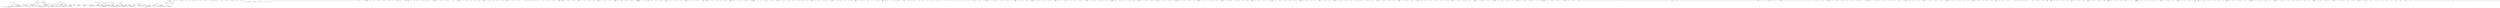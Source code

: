 digraph  {
m1_74 [cluster="CommandLine.Tests.Unit.Core.InstanceBuilderTests.Breaking_min_constraint_in_string_sequence_as_value_gererates_SequenceOutOfRangeError()", file="CultureSpecificTestBase.cs", label="Entry CommandLine.Tests.Unit.Core.InstanceBuilderTests.Breaking_min_constraint_in_string_sequence_as_value_gererates_SequenceOutOfRangeError()", span="194-194"];
m1_76 [cluster="CommandLine.Tests.Unit.Core.InstanceBuilderTests.Breaking_min_constraint_in_string_sequence_as_value_gererates_SequenceOutOfRangeError()", file="CultureSpecificTestBase.cs", label="var result = InstanceBuilder.Build(\r\n                Maybe.Just<Func<FakeOptionsWithSequenceAndOnlyMinConstraintAsValue>>(() => new FakeOptionsWithSequenceAndOnlyMinConstraintAsValue()),\r\n                new string[] { },\r\n                StringComparer.Ordinal,\r\n                CultureInfo.InvariantCulture)", span="200-204"];
m1_77 [cluster="CommandLine.Tests.Unit.Core.InstanceBuilderTests.Breaking_min_constraint_in_string_sequence_as_value_gererates_SequenceOutOfRangeError()", file="CultureSpecificTestBase.cs", label="Assert.True(expectedResult.SequenceEqual(result.Errors))", span="207-207"];
m1_75 [cluster="CommandLine.Tests.Unit.Core.InstanceBuilderTests.Breaking_min_constraint_in_string_sequence_as_value_gererates_SequenceOutOfRangeError()", file="CultureSpecificTestBase.cs", label="var expectedResult = new[] { new SequenceOutOfRangeError(NameInfo.EmptyName) }", span="197-197"];
m1_78 [cluster="CommandLine.Tests.Unit.Core.InstanceBuilderTests.Breaking_min_constraint_in_string_sequence_as_value_gererates_SequenceOutOfRangeError()", file="CultureSpecificTestBase.cs", label="Exit CommandLine.Tests.Unit.Core.InstanceBuilderTests.Breaking_min_constraint_in_string_sequence_as_value_gererates_SequenceOutOfRangeError()", span="194-194"];
m1_392 [cluster="CommandLine.Tests.Unit.Core.InstanceBuilderTests.Can_define_options_on_interface_properties(string[], string)", file="CultureSpecificTestBase.cs", label="Entry CommandLine.Tests.Unit.Core.InstanceBuilderTests.Can_define_options_on_interface_properties(string[], string)", span="884-884"];
m1_393 [cluster="CommandLine.Tests.Unit.Core.InstanceBuilderTests.Can_define_options_on_interface_properties(string[], string)", file="CultureSpecificTestBase.cs", label="var result = InstanceBuilder.Build(\r\n                Maybe.Just<Func<FakeInterfaceOptions>>(() => new FakeInterfaceOptions()),\r\n                arguments,\r\n                StringComparer.Ordinal,\r\n                CultureInfo.InvariantCulture)", span="887-891"];
m1_394 [cluster="CommandLine.Tests.Unit.Core.InstanceBuilderTests.Can_define_options_on_interface_properties(string[], string)", file="CultureSpecificTestBase.cs", label="expected.ShouldBeEquivalentTo(result.Value.InputFile)", span="894-894"];
m1_395 [cluster="CommandLine.Tests.Unit.Core.InstanceBuilderTests.Can_define_options_on_interface_properties(string[], string)", file="CultureSpecificTestBase.cs", label="Exit CommandLine.Tests.Unit.Core.InstanceBuilderTests.Can_define_options_on_interface_properties(string[], string)", span="884-884"];
m1_83 [cluster="CommandLine.Tests.Fakes.FakeOptionsWithSequenceAndOnlyMinConstraintAsValue.FakeOptionsWithSequenceAndOnlyMinConstraintAsValue()", file="CultureSpecificTestBase.cs", label="Entry CommandLine.Tests.Fakes.FakeOptionsWithSequenceAndOnlyMinConstraintAsValue.FakeOptionsWithSequenceAndOnlyMinConstraintAsValue()", span="6-6"];
m1_251 [cluster="CommandLine.Tests.Unit.Core.InstanceBuilderTests.Parse_unknown_short_option_gererates_UnknownOptionError()", file="CultureSpecificTestBase.cs", label="Entry CommandLine.Tests.Unit.Core.InstanceBuilderTests.Parse_unknown_short_option_gererates_UnknownOptionError()", span="595-595"];
m1_253 [cluster="CommandLine.Tests.Unit.Core.InstanceBuilderTests.Parse_unknown_short_option_gererates_UnknownOptionError()", file="CultureSpecificTestBase.cs", label="var result = InstanceBuilder.Build(\r\n                Maybe.Just<Func<FakeOptions>>(() => new FakeOptions()),\r\n                new[] { ''-z'', ''-x'' },\r\n                StringComparer.Ordinal,\r\n                CultureInfo.InvariantCulture)", span="601-605"];
m1_254 [cluster="CommandLine.Tests.Unit.Core.InstanceBuilderTests.Parse_unknown_short_option_gererates_UnknownOptionError()", file="CultureSpecificTestBase.cs", label="Assert.True(expectedResult.SequenceEqual(result.Errors))", span="608-608"];
m1_252 [cluster="CommandLine.Tests.Unit.Core.InstanceBuilderTests.Parse_unknown_short_option_gererates_UnknownOptionError()", file="CultureSpecificTestBase.cs", label="var expectedResult = new[] { new UnknownOptionError(''z'') }", span="598-598"];
m1_255 [cluster="CommandLine.Tests.Unit.Core.InstanceBuilderTests.Parse_unknown_short_option_gererates_UnknownOptionError()", file="CultureSpecificTestBase.cs", label="Exit CommandLine.Tests.Unit.Core.InstanceBuilderTests.Parse_unknown_short_option_gererates_UnknownOptionError()", span="595-595"];
m1_415 [cluster="CommandLine.Tests.Unit.Core.InstanceBuilderTests.Parse_to_mutable()", file="CultureSpecificTestBase.cs", label="Entry CommandLine.Tests.Unit.Core.InstanceBuilderTests.Parse_to_mutable()", span="936-936"];
m1_416 [cluster="CommandLine.Tests.Unit.Core.InstanceBuilderTests.Parse_to_mutable()", file="CultureSpecificTestBase.cs", label="var expectedResult = new FakeOptions { StringValue=''strval0'', IntSequence=new[] { 9, 7, 8 }, BoolValue = true,  LongValue = 9876543210L }", span="939-939"];
m1_417 [cluster="CommandLine.Tests.Unit.Core.InstanceBuilderTests.Parse_to_mutable()", file="CultureSpecificTestBase.cs", label="var result = InstanceBuilder.Build(\r\n                Maybe.Just<Func<FakeOptions>>(() => new FakeOptions()),\r\n                new[] { ''--stringvalue=strval0'', ''-i'', ''9'', ''7'', ''8'', ''-x'', ''9876543210'' },\r\n                StringComparer.Ordinal,\r\n                CultureInfo.InvariantCulture)", span="942-946"];
m1_418 [cluster="CommandLine.Tests.Unit.Core.InstanceBuilderTests.Parse_to_mutable()", file="CultureSpecificTestBase.cs", label="expectedResult.ShouldBeEquivalentTo(result.Value)", span="949-949"];
m1_419 [cluster="CommandLine.Tests.Unit.Core.InstanceBuilderTests.Parse_to_mutable()", file="CultureSpecificTestBase.cs", label="Exit CommandLine.Tests.Unit.Core.InstanceBuilderTests.Parse_to_mutable()", span="936-936"];
m1_70 [cluster="CommandLine.NameInfo.NameInfo(string, string)", file="CultureSpecificTestBase.cs", label="Entry CommandLine.NameInfo.NameInfo(string, string)", span="20-20"];
m1_100 [cluster="CommandLine.Tests.Fakes.FakeOptionsWithSequenceAndOnlyMaxConstraintAsValue.FakeOptionsWithSequenceAndOnlyMaxConstraintAsValue()", file="CultureSpecificTestBase.cs", label="Entry CommandLine.Tests.Fakes.FakeOptionsWithSequenceAndOnlyMaxConstraintAsValue.FakeOptionsWithSequenceAndOnlyMaxConstraintAsValue()", span="6-6"];
m1_11 [cluster="CommandLine.ParserResult<T>.Equals(CommandLine.ParserResult<T>)", file="CultureSpecificTestBase.cs", label="Entry CommandLine.ParserResult<T>.Equals(CommandLine.ParserResult<T>)", span="87-87"];
m1_79 [cluster="CommandLine.SequenceOutOfRangeError.SequenceOutOfRangeError(CommandLine.NameInfo)", file="CultureSpecificTestBase.cs", label="Entry CommandLine.SequenceOutOfRangeError.SequenceOutOfRangeError(CommandLine.NameInfo)", span="320-320"];
m1_369 [cluster="CommandLine.Tests.Unit.Core.InstanceBuilderTests.Empty_set_options_allowed_with_mutually_exclusive_sets(string[], int)", file="CultureSpecificTestBase.cs", label="Entry CommandLine.Tests.Unit.Core.InstanceBuilderTests.Empty_set_options_allowed_with_mutually_exclusive_sets(string[], int)", span="853-853"];
m1_370 [cluster="CommandLine.Tests.Unit.Core.InstanceBuilderTests.Empty_set_options_allowed_with_mutually_exclusive_sets(string[], int)", file="CultureSpecificTestBase.cs", label="var result = InstanceBuilder.Build(\r\n                Maybe.Just<Func<FakeOptionsWithNamedAndEmptySets>>(() => new FakeOptionsWithNamedAndEmptySets()),\r\n                arguments,\r\n                StringComparer.Ordinal,\r\n                CultureInfo.InvariantCulture)", span="856-860"];
m1_371 [cluster="CommandLine.Tests.Unit.Core.InstanceBuilderTests.Empty_set_options_allowed_with_mutually_exclusive_sets(string[], int)", file="CultureSpecificTestBase.cs", label="result.Errors.Should().HaveCount(x => x == expected)", span="863-863"];
m1_372 [cluster="CommandLine.Tests.Unit.Core.InstanceBuilderTests.Empty_set_options_allowed_with_mutually_exclusive_sets(string[], int)", file="CultureSpecificTestBase.cs", label="Exit CommandLine.Tests.Unit.Core.InstanceBuilderTests.Empty_set_options_allowed_with_mutually_exclusive_sets(string[], int)", span="853-853"];
m1_291 [cluster="CommandLine.Tests.Unit.Core.InstanceBuilderTests.Breaking_equal_min_max_constraint_in_string_sequence_as_value_gererates_SequenceOutOfRangeError()", file="CultureSpecificTestBase.cs", label="Entry CommandLine.Tests.Unit.Core.InstanceBuilderTests.Breaking_equal_min_max_constraint_in_string_sequence_as_value_gererates_SequenceOutOfRangeError()", span="694-694"];
m1_293 [cluster="CommandLine.Tests.Unit.Core.InstanceBuilderTests.Breaking_equal_min_max_constraint_in_string_sequence_as_value_gererates_SequenceOutOfRangeError()", file="CultureSpecificTestBase.cs", label="var result = InstanceBuilder.Build(\r\n                Maybe.Just<Func<FakeOptionsWithSequenceMinMaxEqual>>(() => new FakeOptionsWithSequenceMinMaxEqual()),\r\n                new[] { ''one'', ''two'', ''this-is-too-much'' },\r\n                StringComparer.Ordinal,\r\n                CultureInfo.InvariantCulture)", span="700-704"];
m1_294 [cluster="CommandLine.Tests.Unit.Core.InstanceBuilderTests.Breaking_equal_min_max_constraint_in_string_sequence_as_value_gererates_SequenceOutOfRangeError()", file="CultureSpecificTestBase.cs", label="Assert.True(expectedResult.SequenceEqual(result.Errors))", span="707-707"];
m1_292 [cluster="CommandLine.Tests.Unit.Core.InstanceBuilderTests.Breaking_equal_min_max_constraint_in_string_sequence_as_value_gererates_SequenceOutOfRangeError()", file="CultureSpecificTestBase.cs", label="var expectedResult = new[] { new SequenceOutOfRangeError(NameInfo.EmptyName) }", span="697-697"];
m1_295 [cluster="CommandLine.Tests.Unit.Core.InstanceBuilderTests.Breaking_equal_min_max_constraint_in_string_sequence_as_value_gererates_SequenceOutOfRangeError()", file="CultureSpecificTestBase.cs", label="Exit CommandLine.Tests.Unit.Core.InstanceBuilderTests.Breaking_equal_min_max_constraint_in_string_sequence_as_value_gererates_SequenceOutOfRangeError()", span="694-694"];
m1_427 [cluster="CommandLine.Infrastructure.Maybe.Nothing<T>()", file="CultureSpecificTestBase.cs", label="Entry CommandLine.Infrastructure.Maybe.Nothing<T>()", span="63-63"];
m1_216 [cluster="CommandLine.Tests.Unit.Core.InstanceBuilderTests.Two_required_options_at_the_same_set_and_none_are_true()", file="CultureSpecificTestBase.cs", label="Entry CommandLine.Tests.Unit.Core.InstanceBuilderTests.Two_required_options_at_the_same_set_and_none_are_true()", span="518-518"];
m1_218 [cluster="CommandLine.Tests.Unit.Core.InstanceBuilderTests.Two_required_options_at_the_same_set_and_none_are_true()", file="CultureSpecificTestBase.cs", label="var result = InstanceBuilder.Build(\r\n                Maybe.Just<Func<FakeOptionWithRequiredAndSet>>(() => new FakeOptionWithRequiredAndSet()),\r\n                new[] {''''},\r\n                StringComparer.Ordinal,\r\n                CultureInfo.InvariantCulture)", span="526-530"];
m1_219 [cluster="CommandLine.Tests.Unit.Core.InstanceBuilderTests.Two_required_options_at_the_same_set_and_none_are_true()", file="CultureSpecificTestBase.cs", label="Assert.True(expectedResult.SequenceEqual(result.Errors))", span="533-533"];
m1_217 [cluster="CommandLine.Tests.Unit.Core.InstanceBuilderTests.Two_required_options_at_the_same_set_and_none_are_true()", file="CultureSpecificTestBase.cs", label="var expectedResult = new[]\r\n            {\r\n                new MissingRequiredOptionError(new NameInfo('''', ''ftpurl'')),\r\n                new MissingRequiredOptionError(new NameInfo('''', ''weburl''))\r\n            }", span="520-524"];
m1_220 [cluster="CommandLine.Tests.Unit.Core.InstanceBuilderTests.Two_required_options_at_the_same_set_and_none_are_true()", file="CultureSpecificTestBase.cs", label="Exit CommandLine.Tests.Unit.Core.InstanceBuilderTests.Two_required_options_at_the_same_set_and_none_are_true()", span="518-518"];
m1_382 [cluster="CommandLine.Tests.Unit.Core.InstanceBuilderTests.Specifying_options_two_or_more_times_generates_RepeatedOptionError(string[], int)", file="CultureSpecificTestBase.cs", label="Entry CommandLine.Tests.Unit.Core.InstanceBuilderTests.Specifying_options_two_or_more_times_generates_RepeatedOptionError(string[], int)", span="868-868"];
m1_383 [cluster="CommandLine.Tests.Unit.Core.InstanceBuilderTests.Specifying_options_two_or_more_times_generates_RepeatedOptionError(string[], int)", file="CultureSpecificTestBase.cs", label="var result = InstanceBuilder.Build(\r\n                Maybe.Just<Func<FakeOptions>>(() => new FakeOptions()),\r\n                arguments,\r\n                StringComparer.Ordinal,\r\n                CultureInfo.InvariantCulture)", span="871-875"];
m1_384 [cluster="CommandLine.Tests.Unit.Core.InstanceBuilderTests.Specifying_options_two_or_more_times_generates_RepeatedOptionError(string[], int)", file="CultureSpecificTestBase.cs", label="result.Errors.Should().HaveCount(x => x == expected)", span="878-878"];
m1_385 [cluster="CommandLine.Tests.Unit.Core.InstanceBuilderTests.Specifying_options_two_or_more_times_generates_RepeatedOptionError(string[], int)", file="CultureSpecificTestBase.cs", label="Exit CommandLine.Tests.Unit.Core.InstanceBuilderTests.Specifying_options_two_or_more_times_generates_RepeatedOptionError(string[], int)", span="868-868"];
m1_144 [cluster="CommandLine.Tests.Unit.Core.InstanceBuilderTests.Parse_sequence_value_without_range_constraints(string[], long[])", file="CultureSpecificTestBase.cs", label="Entry CommandLine.Tests.Unit.Core.InstanceBuilderTests.Parse_sequence_value_without_range_constraints(string[], long[])", span="362-362"];
m1_145 [cluster="CommandLine.Tests.Unit.Core.InstanceBuilderTests.Parse_sequence_value_without_range_constraints(string[], long[])", file="CultureSpecificTestBase.cs", label="var result = InstanceBuilder.Build(\r\n                Maybe.Just<Func<FakeOptionsWithSequenceWithoutRange>>(() => new FakeOptionsWithSequenceWithoutRange()),\r\n                arguments,\r\n                StringComparer.Ordinal,\r\n                CultureInfo.InvariantCulture)", span="367-371"];
m1_146 [cluster="CommandLine.Tests.Unit.Core.InstanceBuilderTests.Parse_sequence_value_without_range_constraints(string[], long[])", file="CultureSpecificTestBase.cs", label="expected.ShouldBeEquivalentTo(result.Value.LongSequence)", span="374-374"];
m1_147 [cluster="CommandLine.Tests.Unit.Core.InstanceBuilderTests.Parse_sequence_value_without_range_constraints(string[], long[])", file="CultureSpecificTestBase.cs", label="Exit CommandLine.Tests.Unit.Core.InstanceBuilderTests.Parse_sequence_value_without_range_constraints(string[], long[])", span="362-362"];
m1_208 [cluster="CommandLine.Tests.Unit.Core.InstanceBuilderTests.Two_required_options_at_the_same_set_and_both_are_true()", file="CultureSpecificTestBase.cs", label="Entry CommandLine.Tests.Unit.Core.InstanceBuilderTests.Two_required_options_at_the_same_set_and_both_are_true()", span="499-499"];
m1_210 [cluster="CommandLine.Tests.Unit.Core.InstanceBuilderTests.Two_required_options_at_the_same_set_and_both_are_true()", file="CultureSpecificTestBase.cs", label="var result = InstanceBuilder.Build(\r\n                Maybe.Just<Func<FakeOptionWithRequiredAndSet>>(() => new FakeOptionWithRequiredAndSet()),\r\n                new[] { ''--ftpurl'', ''str1'', ''--weburl'', ''str2'' },\r\n                StringComparer.Ordinal,\r\n                CultureInfo.InvariantCulture)", span="506-510"];
m1_209 [cluster="CommandLine.Tests.Unit.Core.InstanceBuilderTests.Two_required_options_at_the_same_set_and_both_are_true()", file="CultureSpecificTestBase.cs", label="var expectedResult = new FakeOptionWithRequiredAndSet {\r\n                FtpUrl = ''str1'',\r\n                WebUrl = ''str2''\r\n            }", span="501-504"];
m1_211 [cluster="CommandLine.Tests.Unit.Core.InstanceBuilderTests.Two_required_options_at_the_same_set_and_both_are_true()", file="CultureSpecificTestBase.cs", label="expectedResult.ShouldBeEquivalentTo(result.Value)", span="513-513"];
m1_212 [cluster="CommandLine.Tests.Unit.Core.InstanceBuilderTests.Two_required_options_at_the_same_set_and_both_are_true()", file="CultureSpecificTestBase.cs", label="Exit CommandLine.Tests.Unit.Core.InstanceBuilderTests.Two_required_options_at_the_same_set_and_both_are_true()", span="499-499"];
m1_275 [cluster="CommandLine.Tests.Unit.Core.InstanceBuilderTests.Breaking_required_constraint_in_string_scalar_as_value_generates_MissingRequiredOptionError()", file="CultureSpecificTestBase.cs", label="Entry CommandLine.Tests.Unit.Core.InstanceBuilderTests.Breaking_required_constraint_in_string_scalar_as_value_generates_MissingRequiredOptionError()", span="653-653"];
m1_277 [cluster="CommandLine.Tests.Unit.Core.InstanceBuilderTests.Breaking_required_constraint_in_string_scalar_as_value_generates_MissingRequiredOptionError()", file="CultureSpecificTestBase.cs", label="var result = InstanceBuilder.Build(\r\n                Maybe.Just<Func<FakeOptionsWithRequiredValue>>(() => new FakeOptionsWithRequiredValue()),\r\n                new string[] { },\r\n                StringComparer.Ordinal,\r\n                CultureInfo.InvariantCulture)", span="659-663"];
m1_278 [cluster="CommandLine.Tests.Unit.Core.InstanceBuilderTests.Breaking_required_constraint_in_string_scalar_as_value_generates_MissingRequiredOptionError()", file="CultureSpecificTestBase.cs", label="Assert.True(expectedResult.SequenceEqual(result.Errors))", span="666-666"];
m1_276 [cluster="CommandLine.Tests.Unit.Core.InstanceBuilderTests.Breaking_required_constraint_in_string_scalar_as_value_generates_MissingRequiredOptionError()", file="CultureSpecificTestBase.cs", label="var expectedResult = new[] { new MissingRequiredOptionError(NameInfo.EmptyName) }", span="656-656"];
m1_279 [cluster="CommandLine.Tests.Unit.Core.InstanceBuilderTests.Breaking_required_constraint_in_string_scalar_as_value_generates_MissingRequiredOptionError()", file="CultureSpecificTestBase.cs", label="Exit CommandLine.Tests.Unit.Core.InstanceBuilderTests.Breaking_required_constraint_in_string_scalar_as_value_generates_MissingRequiredOptionError()", span="653-653"];
m1_188 [cluster="CommandLine.Core.NameLookup.Contains(string, System.Collections.Generic.IEnumerable<CommandLine.Core.OptionSpecification>, System.StringComparer)", file="CultureSpecificTestBase.cs", label="Entry CommandLine.Core.NameLookup.Contains(string, System.Collections.Generic.IEnumerable<CommandLine.Core.OptionSpecification>, System.StringComparer)", span="11-11"];
m1_199 [cluster="CommandLine.Tests.Unit.Core.InstanceBuilderTests.Two_required_options_at_the_same_set_and_one_is_true()", file="CultureSpecificTestBase.cs", label="Entry CommandLine.Tests.Unit.Core.InstanceBuilderTests.Two_required_options_at_the_same_set_and_one_is_true()", span="479-479"];
m1_201 [cluster="CommandLine.Tests.Unit.Core.InstanceBuilderTests.Two_required_options_at_the_same_set_and_one_is_true()", file="CultureSpecificTestBase.cs", label="var result = InstanceBuilder.Build(\r\n                Maybe.Just<Func<FakeOptionWithRequiredAndSet>>(() => new FakeOptionWithRequiredAndSet()),\r\n                new[] { ''--ftpurl'', ''str1''},\r\n                StringComparer.Ordinal,\r\n                CultureInfo.InvariantCulture)", span="486-490"];
m1_200 [cluster="CommandLine.Tests.Unit.Core.InstanceBuilderTests.Two_required_options_at_the_same_set_and_one_is_true()", file="CultureSpecificTestBase.cs", label="var expectedResult = new FakeOptionWithRequiredAndSet {\r\n                FtpUrl = ''str1'',\r\n                WebUrl = null\r\n            }", span="481-484"];
m1_202 [cluster="CommandLine.Tests.Unit.Core.InstanceBuilderTests.Two_required_options_at_the_same_set_and_one_is_true()", file="CultureSpecificTestBase.cs", label="expectedResult.ShouldBeEquivalentTo(result.Value)", span="493-493"];
m1_203 [cluster="CommandLine.Tests.Unit.Core.InstanceBuilderTests.Two_required_options_at_the_same_set_and_one_is_true()", file="CultureSpecificTestBase.cs", label="Exit CommandLine.Tests.Unit.Core.InstanceBuilderTests.Two_required_options_at_the_same_set_and_one_is_true()", span="479-479"];
m1_56 [cluster="CommandLine.Tests.Unit.Core.InstanceBuilderTests.Parse_string_sequence_with_only_max_constraint(string[], string[])", file="CultureSpecificTestBase.cs", label="Entry CommandLine.Tests.Unit.Core.InstanceBuilderTests.Parse_string_sequence_with_only_max_constraint(string[], string[])", span="157-157"];
m1_57 [cluster="CommandLine.Tests.Unit.Core.InstanceBuilderTests.Parse_string_sequence_with_only_max_constraint(string[], string[])", file="CultureSpecificTestBase.cs", label="var result = InstanceBuilder.Build(\r\n                Maybe.Just<Func<FakeOptionsWithSequenceAndOnlyMaxConstraint>>(() => new FakeOptionsWithSequenceAndOnlyMaxConstraint()),\r\n                arguments,\r\n                StringComparer.Ordinal,\r\n                CultureInfo.InvariantCulture)", span="162-166"];
m1_58 [cluster="CommandLine.Tests.Unit.Core.InstanceBuilderTests.Parse_string_sequence_with_only_max_constraint(string[], string[])", file="CultureSpecificTestBase.cs", label="Assert.True(expected.SequenceEqual(result.Value.StringSequence))", span="169-169"];
m1_59 [cluster="CommandLine.Tests.Unit.Core.InstanceBuilderTests.Parse_string_sequence_with_only_max_constraint(string[], string[])", file="CultureSpecificTestBase.cs", label="Exit CommandLine.Tests.Unit.Core.InstanceBuilderTests.Parse_string_sequence_with_only_max_constraint(string[], string[])", span="157-157"];
m1_115 [cluster="CommandLine.BadFormatConversionError.BadFormatConversionError(CommandLine.NameInfo)", file="CultureSpecificTestBase.cs", label="Entry CommandLine.BadFormatConversionError.BadFormatConversionError(CommandLine.NameInfo)", span="309-309"];
m1_374 [cluster="Unk.HaveCount", file="CultureSpecificTestBase.cs", label="Entry Unk.HaveCount", span=""];
m1_307 [cluster="CommandLine.Tests.Fakes.FakeOptionsWithNullables.FakeOptionsWithNullables()", file="CultureSpecificTestBase.cs", label="Entry CommandLine.Tests.Fakes.FakeOptionsWithNullables.FakeOptionsWithNullables()", span="4-4"];
m1_101 [cluster="CommandLine.Tests.Unit.Core.InstanceBuilderTests.Parse_enum_value(string[], CommandLine.Tests.Fakes.Colors)", file="CultureSpecificTestBase.cs", label="Entry CommandLine.Tests.Unit.Core.InstanceBuilderTests.Parse_enum_value(string[], CommandLine.Tests.Fakes.Colors)", span="257-257"];
m1_102 [cluster="CommandLine.Tests.Unit.Core.InstanceBuilderTests.Parse_enum_value(string[], CommandLine.Tests.Fakes.Colors)", file="CultureSpecificTestBase.cs", label="var result = InstanceBuilder.Build(\r\n                Maybe.Just<Func<FakeOptionsWithEnum>>(() => new FakeOptionsWithEnum()),\r\n                arguments,\r\n                StringComparer.Ordinal,\r\n                CultureInfo.InvariantCulture)", span="262-266"];
m1_103 [cluster="CommandLine.Tests.Unit.Core.InstanceBuilderTests.Parse_enum_value(string[], CommandLine.Tests.Fakes.Colors)", file="CultureSpecificTestBase.cs", label="expected.ShouldBeEquivalentTo(result.Value.Colors)", span="269-269"];
m1_104 [cluster="CommandLine.Tests.Unit.Core.InstanceBuilderTests.Parse_enum_value(string[], CommandLine.Tests.Fakes.Colors)", file="CultureSpecificTestBase.cs", label="Exit CommandLine.Tests.Unit.Core.InstanceBuilderTests.Parse_enum_value(string[], CommandLine.Tests.Fakes.Colors)", span="257-257"];
m1_247 [cluster="CommandLine.UnknownOptionError.UnknownOptionError(string)", file="CultureSpecificTestBase.cs", label="Entry CommandLine.UnknownOptionError.UnknownOptionError(string)", span="276-276"];
m1_16 [cluster="CommandLine.Tests.Unit.Core.InstanceBuilderTests.Parse_negative_long_value(string[], long)", file="CultureSpecificTestBase.cs", label="Entry CommandLine.Tests.Unit.Core.InstanceBuilderTests.Parse_negative_long_value(string[], long)", span="43-43"];
m1_17 [cluster="CommandLine.Tests.Unit.Core.InstanceBuilderTests.Parse_negative_long_value(string[], long)", file="CultureSpecificTestBase.cs", label="var result = InstanceBuilder.Build(\r\n                Maybe.Just<Func<FakeOptions>>(() => new FakeOptions()),\r\n                arguments,\r\n                StringComparer.Ordinal,\r\n                CultureInfo.InvariantCulture)", span="48-52"];
m1_18 [cluster="CommandLine.Tests.Unit.Core.InstanceBuilderTests.Parse_negative_long_value(string[], long)", file="CultureSpecificTestBase.cs", label="Assert.Equal(expected, result.Value.LongValue)", span="55-55"];
m1_19 [cluster="CommandLine.Tests.Unit.Core.InstanceBuilderTests.Parse_negative_long_value(string[], long)", file="CultureSpecificTestBase.cs", label="Exit CommandLine.Tests.Unit.Core.InstanceBuilderTests.Parse_negative_long_value(string[], long)", span="43-43"];
m1_308 [cluster="CommandLine.Tests.Unit.Core.InstanceBuilderTests.Parse_nullable_long(string[], long?)", file="CultureSpecificTestBase.cs", label="Entry CommandLine.Tests.Unit.Core.InstanceBuilderTests.Parse_nullable_long(string[], long?)", span="739-739"];
m1_309 [cluster="CommandLine.Tests.Unit.Core.InstanceBuilderTests.Parse_nullable_long(string[], long?)", file="CultureSpecificTestBase.cs", label="var result = InstanceBuilder.Build(\r\n                Maybe.Just<Func<FakeOptionsWithNullables>>(() => new FakeOptionsWithNullables()),\r\n                arguments,\r\n                StringComparer.Ordinal,\r\n                CultureInfo.InvariantCulture)", span="744-748"];
m1_310 [cluster="CommandLine.Tests.Unit.Core.InstanceBuilderTests.Parse_nullable_long(string[], long?)", file="CultureSpecificTestBase.cs", label="expected.ShouldBeEquivalentTo(result.Value.NullableLong)", span="751-751"];
m1_311 [cluster="CommandLine.Tests.Unit.Core.InstanceBuilderTests.Parse_nullable_long(string[], long?)", file="CultureSpecificTestBase.cs", label="Exit CommandLine.Tests.Unit.Core.InstanceBuilderTests.Parse_nullable_long(string[], long?)", span="739-739"];
m1_55 [cluster="CommandLine.Tests.Fakes.FakeOptionsWithSequenceAndOnlyMinConstraint.FakeOptionsWithSequenceAndOnlyMinConstraint()", file="CultureSpecificTestBase.cs", label="Entry CommandLine.Tests.Fakes.FakeOptionsWithSequenceAndOnlyMinConstraint.FakeOptionsWithSequenceAndOnlyMinConstraint()", span="6-6"];
m1_180 [cluster="CommandLine.Core.Tokenizer.PreprocessDashDash(System.Collections.Generic.IEnumerable<string>, System.Func<System.Collections.Generic.IEnumerable<string>, CommandLine.Core.StatePair<System.Collections.Generic.IEnumerable<CommandLine.Core.Token>>>)", file="CultureSpecificTestBase.cs", label="Entry CommandLine.Core.Tokenizer.PreprocessDashDash(System.Collections.Generic.IEnumerable<string>, System.Func<System.Collections.Generic.IEnumerable<string>, CommandLine.Core.StatePair<System.Collections.Generic.IEnumerable<CommandLine.Core.Token>>>)", span="31-31"];
m1_346 [cluster="CommandLine.Tests.Fakes.FakeOptionsWithMinZero.FakeOptionsWithMinZero()", file="CultureSpecificTestBase.cs", label="Entry CommandLine.Tests.Fakes.FakeOptionsWithMinZero.FakeOptionsWithMinZero()", span="6-6"];
m1_378 [cluster="CommandLine.Tests.Fakes.FakeOptionsWithNamedAndEmptySets.FakeOptionsWithNamedAndEmptySets()", file="CultureSpecificTestBase.cs", label="Entry CommandLine.Tests.Fakes.FakeOptionsWithNamedAndEmptySets.FakeOptionsWithNamedAndEmptySets()", span="4-4"];
m1_119 [cluster="CommandLine.Tests.Unit.Core.InstanceBuilderTests.Parse_enum_value_with_wrong_item_name_generates_BadFormatConversionError()", file="CultureSpecificTestBase.cs", label="Entry CommandLine.Tests.Unit.Core.InstanceBuilderTests.Parse_enum_value_with_wrong_item_name_generates_BadFormatConversionError()", span="294-294"];
m1_121 [cluster="CommandLine.Tests.Unit.Core.InstanceBuilderTests.Parse_enum_value_with_wrong_item_name_generates_BadFormatConversionError()", file="CultureSpecificTestBase.cs", label="var result = InstanceBuilder.Build(\r\n                Maybe.Just<Func<FakeOptionsWithEnum>>(() => new FakeOptionsWithEnum()),\r\n                new[] { ''--colors'', ''Yellow'' },\r\n                StringComparer.Ordinal,\r\n                CultureInfo.InvariantCulture)", span="300-304"];
m1_122 [cluster="CommandLine.Tests.Unit.Core.InstanceBuilderTests.Parse_enum_value_with_wrong_item_name_generates_BadFormatConversionError()", file="CultureSpecificTestBase.cs", label="Assert.True(expectedResult.SequenceEqual(result.Errors))", span="307-307"];
m1_120 [cluster="CommandLine.Tests.Unit.Core.InstanceBuilderTests.Parse_enum_value_with_wrong_item_name_generates_BadFormatConversionError()", file="CultureSpecificTestBase.cs", label="var expectedResult = new[] { new BadFormatConversionError(new NameInfo('''', ''colors'')) }", span="297-297"];
m1_123 [cluster="CommandLine.Tests.Unit.Core.InstanceBuilderTests.Parse_enum_value_with_wrong_item_name_generates_BadFormatConversionError()", file="CultureSpecificTestBase.cs", label="Exit CommandLine.Tests.Unit.Core.InstanceBuilderTests.Parse_enum_value_with_wrong_item_name_generates_BadFormatConversionError()", span="294-294"];
m1_315 [cluster="CommandLine.Tests.Unit.Core.InstanceBuilderTests.Parse_fsharp_option_string(string[], string, bool)", file="CultureSpecificTestBase.cs", label="Entry CommandLine.Tests.Unit.Core.InstanceBuilderTests.Parse_fsharp_option_string(string[], string, bool)", span="759-759"];
m1_316 [cluster="CommandLine.Tests.Unit.Core.InstanceBuilderTests.Parse_fsharp_option_string(string[], string, bool)", file="CultureSpecificTestBase.cs", label="var result = InstanceBuilder.Build(\r\n                Maybe.Just<Func<FakeOptionsWithFSharpOption>>(() => new FakeOptionsWithFSharpOption()),\r\n                arguments,\r\n                StringComparer.Ordinal,\r\n                CultureInfo.InvariantCulture)", span="764-768"];
m1_317 [cluster="CommandLine.Tests.Unit.Core.InstanceBuilderTests.Parse_fsharp_option_string(string[], string, bool)", file="CultureSpecificTestBase.cs", label="result.Value.FileName != null", span="771-771"];
m1_318 [cluster="CommandLine.Tests.Unit.Core.InstanceBuilderTests.Parse_fsharp_option_string(string[], string, bool)", file="CultureSpecificTestBase.cs", label="expectedValue.ShouldBeEquivalentTo(result.Value.FileName.Value)", span="773-773"];
m1_319 [cluster="CommandLine.Tests.Unit.Core.InstanceBuilderTests.Parse_fsharp_option_string(string[], string, bool)", file="CultureSpecificTestBase.cs", label="expectedSome.ShouldBeEquivalentTo(FSharpOption<string>.get_IsSome(result.Value.FileName))", span="775-775"];
m1_320 [cluster="CommandLine.Tests.Unit.Core.InstanceBuilderTests.Parse_fsharp_option_string(string[], string, bool)", file="CultureSpecificTestBase.cs", label="Exit CommandLine.Tests.Unit.Core.InstanceBuilderTests.Parse_fsharp_option_string(string[], string, bool)", span="759-759"];
m1_414 [cluster="CommandLine.Tests.Fakes.FakeOptionsWithScalarValueAndSequenceStringAdjacent.FakeOptionsWithScalarValueAndSequenceStringAdjacent()", file="CultureSpecificTestBase.cs", label="Entry CommandLine.Tests.Fakes.FakeOptionsWithScalarValueAndSequenceStringAdjacent.FakeOptionsWithScalarValueAndSequenceStringAdjacent()", span="6-6"];
m1_198 [cluster="CommandLine.Tests.Fakes.FakeOptionsWithSets.FakeOptionsWithSets()", file="CultureSpecificTestBase.cs", label="Entry CommandLine.Tests.Fakes.FakeOptionsWithSets.FakeOptionsWithSets()", span="4-4"];
m1_271 [cluster="string.Equals(string)", file="CultureSpecificTestBase.cs", label="Entry string.Equals(string)", span="0-0"];
m1_267 [cluster="CommandLine.Tests.Unit.Core.InstanceBuilderTests.Omitting_names_assumes_identifier_as_long_name(string[], string)", file="CultureSpecificTestBase.cs", label="Entry CommandLine.Tests.Unit.Core.InstanceBuilderTests.Omitting_names_assumes_identifier_as_long_name(string[], string)", span="635-635"];
m1_268 [cluster="CommandLine.Tests.Unit.Core.InstanceBuilderTests.Omitting_names_assumes_identifier_as_long_name(string[], string)", file="CultureSpecificTestBase.cs", label="var result = InstanceBuilder.Build(\r\n                Maybe.Just<Func<FakeOptions>>(() => new FakeOptions()),\r\n                arguments,\r\n                StringComparer.Ordinal,\r\n                CultureInfo.InvariantCulture)", span="640-644"];
m1_269 [cluster="CommandLine.Tests.Unit.Core.InstanceBuilderTests.Omitting_names_assumes_identifier_as_long_name(string[], string)", file="CultureSpecificTestBase.cs", label="Assert.True(expected.Equals(result.Value.StringValue))", span="647-647"];
m1_270 [cluster="CommandLine.Tests.Unit.Core.InstanceBuilderTests.Omitting_names_assumes_identifier_as_long_name(string[], string)", file="CultureSpecificTestBase.cs", label="Exit CommandLine.Tests.Unit.Core.InstanceBuilderTests.Omitting_names_assumes_identifier_as_long_name(string[], string)", span="635-635"];
m1_127 [cluster="CommandLine.Tests.Unit.Core.InstanceBuilderTests.Parse_enum_value_with_wrong_item_name_case_generates_BadFormatConversionError()", file="CultureSpecificTestBase.cs", label="Entry CommandLine.Tests.Unit.Core.InstanceBuilderTests.Parse_enum_value_with_wrong_item_name_case_generates_BadFormatConversionError()", span="313-313"];
m1_129 [cluster="CommandLine.Tests.Unit.Core.InstanceBuilderTests.Parse_enum_value_with_wrong_item_name_case_generates_BadFormatConversionError()", file="CultureSpecificTestBase.cs", label="var result = InstanceBuilder.Build(\r\n                Maybe.Just<Func<FakeOptionsWithEnum>>(() => new FakeOptionsWithEnum()),\r\n                new[] { ''--colors'', ''RED'' },\r\n                StringComparer.Ordinal,\r\n                CultureInfo.InvariantCulture)", span="319-323"];
m1_130 [cluster="CommandLine.Tests.Unit.Core.InstanceBuilderTests.Parse_enum_value_with_wrong_item_name_case_generates_BadFormatConversionError()", file="CultureSpecificTestBase.cs", label="Assert.True(expectedResult.SequenceEqual(result.Errors))", span="326-326"];
m1_128 [cluster="CommandLine.Tests.Unit.Core.InstanceBuilderTests.Parse_enum_value_with_wrong_item_name_case_generates_BadFormatConversionError()", file="CultureSpecificTestBase.cs", label="var expectedResult = new[] { new BadFormatConversionError(new NameInfo('''', ''colors'')) }", span="316-316"];
m1_131 [cluster="CommandLine.Tests.Unit.Core.InstanceBuilderTests.Parse_enum_value_with_wrong_item_name_case_generates_BadFormatConversionError()", file="CultureSpecificTestBase.cs", label="Exit CommandLine.Tests.Unit.Core.InstanceBuilderTests.Parse_enum_value_with_wrong_item_name_case_generates_BadFormatConversionError()", span="313-313"];
m1_160 [cluster="CommandLine.Tests.Unit.Core.InstanceBuilderTests.Parse_string_sequence_with_separator(string[], string[])", file="CultureSpecificTestBase.cs", label="Entry CommandLine.Tests.Unit.Core.InstanceBuilderTests.Parse_string_sequence_with_separator(string[], string[])", span="406-406"];
m1_161 [cluster="CommandLine.Tests.Unit.Core.InstanceBuilderTests.Parse_string_sequence_with_separator(string[], string[])", file="CultureSpecificTestBase.cs", label="var result = InstanceBuilder.Build(\r\n                Maybe.Just<Func<FakeOptionsWithSequenceAndSeparator>>(() => new FakeOptionsWithSequenceAndSeparator()),\r\n                arguments,\r\n                StringComparer.Ordinal,\r\n                CultureInfo.InvariantCulture)", span="411-415"];
m1_162 [cluster="CommandLine.Tests.Unit.Core.InstanceBuilderTests.Parse_string_sequence_with_separator(string[], string[])", file="CultureSpecificTestBase.cs", label="expected.ShouldBeEquivalentTo(result.Value.StringSequence)", span="418-418"];
m1_163 [cluster="CommandLine.Tests.Unit.Core.InstanceBuilderTests.Parse_string_sequence_with_separator(string[], string[])", file="CultureSpecificTestBase.cs", label="Exit CommandLine.Tests.Unit.Core.InstanceBuilderTests.Parse_string_sequence_with_separator(string[], string[])", span="406-406"];
m1_110 [cluster="CommandLine.Tests.Unit.Core.InstanceBuilderTests.Parse_enum_value_with_wrong_index_generates_BadFormatConversionError()", file="CultureSpecificTestBase.cs", label="Entry CommandLine.Tests.Unit.Core.InstanceBuilderTests.Parse_enum_value_with_wrong_index_generates_BadFormatConversionError()", span="275-275"];
m1_112 [cluster="CommandLine.Tests.Unit.Core.InstanceBuilderTests.Parse_enum_value_with_wrong_index_generates_BadFormatConversionError()", file="CultureSpecificTestBase.cs", label="var result = InstanceBuilder.Build(\r\n                Maybe.Just<Func<FakeOptionsWithEnum>>(() => new FakeOptionsWithEnum()),\r\n                new[] { ''--colors'', ''3'' },\r\n                StringComparer.Ordinal,\r\n                CultureInfo.InvariantCulture)", span="281-285"];
m1_113 [cluster="CommandLine.Tests.Unit.Core.InstanceBuilderTests.Parse_enum_value_with_wrong_index_generates_BadFormatConversionError()", file="CultureSpecificTestBase.cs", label="Assert.True(expectedResult.SequenceEqual(result.Errors))", span="288-288"];
m1_111 [cluster="CommandLine.Tests.Unit.Core.InstanceBuilderTests.Parse_enum_value_with_wrong_index_generates_BadFormatConversionError()", file="CultureSpecificTestBase.cs", label="var expectedResult = new[] { new BadFormatConversionError(new NameInfo('''', ''colors'')) }", span="278-278"];
m1_114 [cluster="CommandLine.Tests.Unit.Core.InstanceBuilderTests.Parse_enum_value_with_wrong_index_generates_BadFormatConversionError()", file="CultureSpecificTestBase.cs", label="Exit CommandLine.Tests.Unit.Core.InstanceBuilderTests.Parse_enum_value_with_wrong_index_generates_BadFormatConversionError()", span="275-275"];
m1_92 [cluster="CommandLine.Tests.Unit.Core.InstanceBuilderTests.Breaking_max_constraint_in_string_sequence_as_value_gererates_SequenceOutOfRangeError()", file="CultureSpecificTestBase.cs", label="Entry CommandLine.Tests.Unit.Core.InstanceBuilderTests.Breaking_max_constraint_in_string_sequence_as_value_gererates_SequenceOutOfRangeError()", span="232-232"];
m1_94 [cluster="CommandLine.Tests.Unit.Core.InstanceBuilderTests.Breaking_max_constraint_in_string_sequence_as_value_gererates_SequenceOutOfRangeError()", file="CultureSpecificTestBase.cs", label="var result = InstanceBuilder.Build(\r\n                Maybe.Just<Func<FakeOptionsWithSequenceAndOnlyMaxConstraintAsValue>>(() => new FakeOptionsWithSequenceAndOnlyMaxConstraintAsValue()),\r\n                new[] { ''one'', ''two'', ''three'', ''this-is-too-much'' },\r\n                StringComparer.Ordinal,\r\n                CultureInfo.InvariantCulture)", span="238-242"];
m1_95 [cluster="CommandLine.Tests.Unit.Core.InstanceBuilderTests.Breaking_max_constraint_in_string_sequence_as_value_gererates_SequenceOutOfRangeError()", file="CultureSpecificTestBase.cs", label="Assert.True(expectedResult.SequenceEqual(result.Errors))", span="245-245"];
m1_93 [cluster="CommandLine.Tests.Unit.Core.InstanceBuilderTests.Breaking_max_constraint_in_string_sequence_as_value_gererates_SequenceOutOfRangeError()", file="CultureSpecificTestBase.cs", label="var expectedResult = new[] { new SequenceOutOfRangeError(NameInfo.EmptyName) }", span="235-235"];
m1_96 [cluster="CommandLine.Tests.Unit.Core.InstanceBuilderTests.Breaking_max_constraint_in_string_sequence_as_value_gererates_SequenceOutOfRangeError()", file="CultureSpecificTestBase.cs", label="Exit CommandLine.Tests.Unit.Core.InstanceBuilderTests.Breaking_max_constraint_in_string_sequence_as_value_gererates_SequenceOutOfRangeError()", span="232-232"];
m1_48 [cluster="CommandLine.Tests.Unit.Core.InstanceBuilderTests.Parse_string_sequence_with_only_min_constraint(string[], string[])", file="CultureSpecificTestBase.cs", label="Entry CommandLine.Tests.Unit.Core.InstanceBuilderTests.Parse_string_sequence_with_only_min_constraint(string[], string[])", span="135-135"];
m1_49 [cluster="CommandLine.Tests.Unit.Core.InstanceBuilderTests.Parse_string_sequence_with_only_min_constraint(string[], string[])", file="CultureSpecificTestBase.cs", label="var result = InstanceBuilder.Build(\r\n                Maybe.Just<Func<FakeOptionsWithSequenceAndOnlyMinConstraint>>(() => new FakeOptionsWithSequenceAndOnlyMinConstraint()),\r\n                arguments,\r\n                StringComparer.Ordinal,\r\n                CultureInfo.InvariantCulture)", span="140-144"];
m1_50 [cluster="CommandLine.Tests.Unit.Core.InstanceBuilderTests.Parse_string_sequence_with_only_min_constraint(string[], string[])", file="CultureSpecificTestBase.cs", label="Assert.True(expected.SequenceEqual(result.Value.StringSequence))", span="147-147"];
m1_51 [cluster="CommandLine.Tests.Unit.Core.InstanceBuilderTests.Parse_string_sequence_with_only_min_constraint(string[], string[])", file="CultureSpecificTestBase.cs", label="Exit CommandLine.Tests.Unit.Core.InstanceBuilderTests.Parse_string_sequence_with_only_min_constraint(string[], string[])", span="135-135"];
m1_159 [cluster="CommandLine.Tests.Fakes.FakeOptionsWithSequenceAndSeparator.FakeOptionsWithSequenceAndSeparator()", file="CultureSpecificTestBase.cs", label="Entry CommandLine.Tests.Fakes.FakeOptionsWithSequenceAndSeparator.FakeOptionsWithSequenceAndSeparator()", span="6-6"];
m1_185 [cluster="lambda expression", file="CultureSpecificTestBase.cs", label="Entry lambda expression", span="444-444"];
m1_14 [cluster="lambda expression", file="CultureSpecificTestBase.cs", label=fakeOptions, span="28-28"];
m1_22 [cluster="lambda expression", file="CultureSpecificTestBase.cs", label="new FakeOptions()", span="49-49"];
m1_46 [cluster="lambda expression", file="CultureSpecificTestBase.cs", label="new FakeOptions()", span="118-118"];
m1_240 [cluster="lambda expression", file="CultureSpecificTestBase.cs", label="new FakeOptions()", span="564-564"];
m1_249 [cluster="lambda expression", file="CultureSpecificTestBase.cs", label="new FakeOptions()", span="583-583"];
m1_257 [cluster="lambda expression", file="CultureSpecificTestBase.cs", label="new FakeOptions()", span="602-602"];
m1_265 [cluster="lambda expression", file="CultureSpecificTestBase.cs", label="new FakeOptions()", span="621-621"];
m1_273 [cluster="lambda expression", file="CultureSpecificTestBase.cs", label="new FakeOptions()", span="641-641"];
m1_289 [cluster="lambda expression", file="CultureSpecificTestBase.cs", label="new FakeOptions()", span="682-682"];
m1_387 [cluster="lambda expression", file="CultureSpecificTestBase.cs", label="new FakeOptions()", span="872-872"];
m1_421 [cluster="lambda expression", file="CultureSpecificTestBase.cs", label="new FakeOptions()", span="943-943"];
m1_13 [cluster="lambda expression", file="CultureSpecificTestBase.cs", label="Entry lambda expression", span="28-28"];
m1_15 [cluster="lambda expression", file="CultureSpecificTestBase.cs", label="Exit lambda expression", span="28-28"];
m1_21 [cluster="lambda expression", file="CultureSpecificTestBase.cs", label="Entry lambda expression", span="49-49"];
m1_23 [cluster="lambda expression", file="CultureSpecificTestBase.cs", label="Exit lambda expression", span="49-49"];
m1_45 [cluster="lambda expression", file="CultureSpecificTestBase.cs", label="Entry lambda expression", span="118-118"];
m1_47 [cluster="lambda expression", file="CultureSpecificTestBase.cs", label="Exit lambda expression", span="118-118"];
m1_239 [cluster="lambda expression", file="CultureSpecificTestBase.cs", label="Entry lambda expression", span="564-564"];
m1_241 [cluster="lambda expression", file="CultureSpecificTestBase.cs", label="Exit lambda expression", span="564-564"];
m1_248 [cluster="lambda expression", file="CultureSpecificTestBase.cs", label="Entry lambda expression", span="583-583"];
m1_250 [cluster="lambda expression", file="CultureSpecificTestBase.cs", label="Exit lambda expression", span="583-583"];
m1_256 [cluster="lambda expression", file="CultureSpecificTestBase.cs", label="Entry lambda expression", span="602-602"];
m1_258 [cluster="lambda expression", file="CultureSpecificTestBase.cs", label="Exit lambda expression", span="602-602"];
m1_264 [cluster="lambda expression", file="CultureSpecificTestBase.cs", label="Entry lambda expression", span="621-621"];
m1_266 [cluster="lambda expression", file="CultureSpecificTestBase.cs", label="Exit lambda expression", span="621-621"];
m1_272 [cluster="lambda expression", file="CultureSpecificTestBase.cs", label="Entry lambda expression", span="641-641"];
m1_274 [cluster="lambda expression", file="CultureSpecificTestBase.cs", label="Exit lambda expression", span="641-641"];
m1_288 [cluster="lambda expression", file="CultureSpecificTestBase.cs", label="Entry lambda expression", span="682-682"];
m1_290 [cluster="lambda expression", file="CultureSpecificTestBase.cs", label="Exit lambda expression", span="682-682"];
m1_386 [cluster="lambda expression", file="CultureSpecificTestBase.cs", label="Entry lambda expression", span="872-872"];
m1_388 [cluster="lambda expression", file="CultureSpecificTestBase.cs", label="Exit lambda expression", span="872-872"];
m1_420 [cluster="lambda expression", file="CultureSpecificTestBase.cs", label="Entry lambda expression", span="943-943"];
m1_422 [cluster="lambda expression", file="CultureSpecificTestBase.cs", label="Exit lambda expression", span="943-943"];
m1_341 [cluster="lambda expression", file="CultureSpecificTestBase.cs", label="InstanceBuilder.Build(\r\n                Maybe.Just<Func<FakeOptionsWithMinZero>>(() => new FakeOptionsWithMinZero()),\r\n                new string[] {},\r\n                StringComparer.Ordinal,\r\n                CultureInfo.InvariantCulture)", span="809-813"];
m1_352 [cluster="lambda expression", file="CultureSpecificTestBase.cs", label="InstanceBuilder.Build(\r\n                Maybe.Just<Func<FakeOptionsWithMaxZero>>(() => new FakeOptionsWithMaxZero()),\r\n                new string[] { },\r\n                StringComparer.Ordinal,\r\n                CultureInfo.InvariantCulture)", span="823-827"];
m1_363 [cluster="lambda expression", file="CultureSpecificTestBase.cs", label="InstanceBuilder.Build(\r\n                Maybe.Just<Func<FakeOptionsWithMinMaxZero>>(() => new FakeOptionsWithMinMaxZero()),\r\n                new string[] { },\r\n                StringComparer.Ordinal,\r\n                CultureInfo.InvariantCulture)", span="837-841"];
m1_28 [cluster="lambda expression", file="CultureSpecificTestBase.cs", label="Entry lambda expression", span="72-72"];
m1_37 [cluster="lambda expression", file="CultureSpecificTestBase.cs", label="Entry lambda expression", span="96-96"];
m1_52 [cluster="lambda expression", file="CultureSpecificTestBase.cs", label="Entry lambda expression", span="141-141"];
m1_60 [cluster="lambda expression", file="CultureSpecificTestBase.cs", label="Entry lambda expression", span="163-163"];
m1_71 [cluster="lambda expression", file="CultureSpecificTestBase.cs", label="Entry lambda expression", span="182-182"];
m1_80 [cluster="lambda expression", file="CultureSpecificTestBase.cs", label="Entry lambda expression", span="201-201"];
m1_89 [cluster="lambda expression", file="CultureSpecificTestBase.cs", label="Entry lambda expression", span="220-220"];
m1_97 [cluster="lambda expression", file="CultureSpecificTestBase.cs", label="Entry lambda expression", span="239-239"];
m1_106 [cluster="lambda expression", file="CultureSpecificTestBase.cs", label="Entry lambda expression", span="263-263"];
m1_116 [cluster="lambda expression", file="CultureSpecificTestBase.cs", label="Entry lambda expression", span="282-282"];
m1_124 [cluster="lambda expression", file="CultureSpecificTestBase.cs", label="Entry lambda expression", span="301-301"];
m1_132 [cluster="lambda expression", file="CultureSpecificTestBase.cs", label="Entry lambda expression", span="320-320"];
m1_141 [cluster="lambda expression", file="CultureSpecificTestBase.cs", label="Entry lambda expression", span="345-345"];
m1_148 [cluster="lambda expression", file="CultureSpecificTestBase.cs", label="Entry lambda expression", span="368-368"];
m1_156 [cluster="lambda expression", file="CultureSpecificTestBase.cs", label="Entry lambda expression", span="390-390"];
m1_164 [cluster="lambda expression", file="CultureSpecificTestBase.cs", label="Entry lambda expression", span="412-412"];
m1_174 [cluster="lambda expression", file="CultureSpecificTestBase.cs", label="Entry lambda expression", span="441-441"];
m1_177 [cluster="lambda expression", file="CultureSpecificTestBase.cs", label="Entry lambda expression", span="442-444"];
m1_195 [cluster="lambda expression", file="CultureSpecificTestBase.cs", label="Entry lambda expression", span="467-467"];
m1_205 [cluster="lambda expression", file="CultureSpecificTestBase.cs", label="Entry lambda expression", span="487-487"];
m1_213 [cluster="lambda expression", file="CultureSpecificTestBase.cs", label="Entry lambda expression", span="507-507"];
m1_222 [cluster="lambda expression", file="CultureSpecificTestBase.cs", label="Entry lambda expression", span="527-527"];
m1_230 [cluster="lambda expression", file="CultureSpecificTestBase.cs", label="Entry lambda expression", span="545-545"];
m1_280 [cluster="lambda expression", file="CultureSpecificTestBase.cs", label="Entry lambda expression", span="660-660"];
m1_296 [cluster="lambda expression", file="CultureSpecificTestBase.cs", label="Entry lambda expression", span="701-701"];
m1_304 [cluster="lambda expression", file="CultureSpecificTestBase.cs", label="Entry lambda expression", span="723-723"];
m1_312 [cluster="lambda expression", file="CultureSpecificTestBase.cs", label="Entry lambda expression", span="745-745"];
m1_322 [cluster="lambda expression", file="CultureSpecificTestBase.cs", label="Entry lambda expression", span="765-765"];
m1_332 [cluster="lambda expression", file="CultureSpecificTestBase.cs", label="Entry lambda expression", span="789-789"];
m1_340 [cluster="lambda expression", file="CultureSpecificTestBase.cs", label="Entry lambda expression", span="809-813"];
m1_342 [cluster="lambda expression", file="CultureSpecificTestBase.cs", label="Exit lambda expression", span="809-813"];
m1_343 [cluster="lambda expression", file="CultureSpecificTestBase.cs", label="Entry lambda expression", span="810-810"];
m1_351 [cluster="lambda expression", file="CultureSpecificTestBase.cs", label="Entry lambda expression", span="823-827"];
m1_353 [cluster="lambda expression", file="CultureSpecificTestBase.cs", label="Exit lambda expression", span="823-827"];
m1_354 [cluster="lambda expression", file="CultureSpecificTestBase.cs", label="Entry lambda expression", span="824-824"];
m1_362 [cluster="lambda expression", file="CultureSpecificTestBase.cs", label="Entry lambda expression", span="837-841"];
m1_364 [cluster="lambda expression", file="CultureSpecificTestBase.cs", label="Exit lambda expression", span="837-841"];
m1_365 [cluster="lambda expression", file="CultureSpecificTestBase.cs", label="Entry lambda expression", span="838-838"];
m1_375 [cluster="lambda expression", file="CultureSpecificTestBase.cs", label="Entry lambda expression", span="857-857"];
m1_396 [cluster="lambda expression", file="CultureSpecificTestBase.cs", label="Entry lambda expression", span="888-888"];
m1_404 [cluster="lambda expression", file="CultureSpecificTestBase.cs", label="Entry lambda expression", span="905-905"];
m1_411 [cluster="lambda expression", file="CultureSpecificTestBase.cs", label="Entry lambda expression", span="924-924"];
m1_30 [cluster="lambda expression", file="CultureSpecificTestBase.cs", label="Exit lambda expression", span="72-72"];
m1_29 [cluster="lambda expression", file="CultureSpecificTestBase.cs", label="new FakeOptionsWithDouble()", span="72-72"];
m1_39 [cluster="lambda expression", file="CultureSpecificTestBase.cs", label="Exit lambda expression", span="96-96"];
m1_38 [cluster="lambda expression", file="CultureSpecificTestBase.cs", label="new FakeOptionsWithSequence()", span="96-96"];
m1_54 [cluster="lambda expression", file="CultureSpecificTestBase.cs", label="Exit lambda expression", span="141-141"];
m1_53 [cluster="lambda expression", file="CultureSpecificTestBase.cs", label="new FakeOptionsWithSequenceAndOnlyMinConstraint()", span="141-141"];
m1_62 [cluster="lambda expression", file="CultureSpecificTestBase.cs", label="Exit lambda expression", span="163-163"];
m1_61 [cluster="lambda expression", file="CultureSpecificTestBase.cs", label="new FakeOptionsWithSequenceAndOnlyMaxConstraint()", span="163-163"];
m1_73 [cluster="lambda expression", file="CultureSpecificTestBase.cs", label="Exit lambda expression", span="182-182"];
m1_72 [cluster="lambda expression", file="CultureSpecificTestBase.cs", label="new FakeOptionsWithSequenceAndOnlyMinConstraint()", span="182-182"];
m1_82 [cluster="lambda expression", file="CultureSpecificTestBase.cs", label="Exit lambda expression", span="201-201"];
m1_81 [cluster="lambda expression", file="CultureSpecificTestBase.cs", label="new FakeOptionsWithSequenceAndOnlyMinConstraintAsValue()", span="201-201"];
m1_91 [cluster="lambda expression", file="CultureSpecificTestBase.cs", label="Exit lambda expression", span="220-220"];
m1_90 [cluster="lambda expression", file="CultureSpecificTestBase.cs", label="new FakeOptionsWithSequenceAndOnlyMaxConstraint()", span="220-220"];
m1_99 [cluster="lambda expression", file="CultureSpecificTestBase.cs", label="Exit lambda expression", span="239-239"];
m1_98 [cluster="lambda expression", file="CultureSpecificTestBase.cs", label="new FakeOptionsWithSequenceAndOnlyMaxConstraintAsValue()", span="239-239"];
m1_108 [cluster="lambda expression", file="CultureSpecificTestBase.cs", label="Exit lambda expression", span="263-263"];
m1_107 [cluster="lambda expression", file="CultureSpecificTestBase.cs", label="new FakeOptionsWithEnum()", span="263-263"];
m1_118 [cluster="lambda expression", file="CultureSpecificTestBase.cs", label="Exit lambda expression", span="282-282"];
m1_117 [cluster="lambda expression", file="CultureSpecificTestBase.cs", label="new FakeOptionsWithEnum()", span="282-282"];
m1_126 [cluster="lambda expression", file="CultureSpecificTestBase.cs", label="Exit lambda expression", span="301-301"];
m1_125 [cluster="lambda expression", file="CultureSpecificTestBase.cs", label="new FakeOptionsWithEnum()", span="301-301"];
m1_134 [cluster="lambda expression", file="CultureSpecificTestBase.cs", label="Exit lambda expression", span="320-320"];
m1_133 [cluster="lambda expression", file="CultureSpecificTestBase.cs", label="new FakeOptionsWithEnum()", span="320-320"];
m1_143 [cluster="lambda expression", file="CultureSpecificTestBase.cs", label="Exit lambda expression", span="345-345"];
m1_142 [cluster="lambda expression", file="CultureSpecificTestBase.cs", label="new FakeOptionsWithValues()", span="345-345"];
m1_150 [cluster="lambda expression", file="CultureSpecificTestBase.cs", label="Exit lambda expression", span="368-368"];
m1_149 [cluster="lambda expression", file="CultureSpecificTestBase.cs", label="new FakeOptionsWithSequenceWithoutRange()", span="368-368"];
m1_158 [cluster="lambda expression", file="CultureSpecificTestBase.cs", label="Exit lambda expression", span="390-390"];
m1_157 [cluster="lambda expression", file="CultureSpecificTestBase.cs", label="new FakeOptionsWithSequenceAndSeparator()", span="390-390"];
m1_166 [cluster="lambda expression", file="CultureSpecificTestBase.cs", label="Exit lambda expression", span="412-412"];
m1_165 [cluster="lambda expression", file="CultureSpecificTestBase.cs", label="new FakeOptionsWithSequenceAndSeparator()", span="412-412"];
m1_176 [cluster="lambda expression", file="CultureSpecificTestBase.cs", label="Exit lambda expression", span="441-441"];
m1_175 [cluster="lambda expression", file="CultureSpecificTestBase.cs", label="new FakeOptionsWithValues()", span="441-441"];
m1_179 [cluster="lambda expression", file="CultureSpecificTestBase.cs", label="Exit lambda expression", span="442-444"];
m1_178 [cluster="lambda expression", file="CultureSpecificTestBase.cs", label="Tokenizer.PreprocessDashDash(a,\r\n                        args => Tokenizer.Tokenize(args, name => NameLookup.Contains(name, optionSpecs, StringComparer.Ordinal)))", span="443-444"];
m1_182 [cluster="lambda expression", file="CultureSpecificTestBase.cs", label="Tokenizer.Tokenize(args, name => NameLookup.Contains(name, optionSpecs, StringComparer.Ordinal))", span="444-444"];
m1_186 [cluster="lambda expression", file="CultureSpecificTestBase.cs", label="NameLookup.Contains(name, optionSpecs, StringComparer.Ordinal)", span="444-444"];
m1_197 [cluster="lambda expression", file="CultureSpecificTestBase.cs", label="Exit lambda expression", span="467-467"];
m1_196 [cluster="lambda expression", file="CultureSpecificTestBase.cs", label="new FakeOptionsWithSets()", span="467-467"];
m1_207 [cluster="lambda expression", file="CultureSpecificTestBase.cs", label="Exit lambda expression", span="487-487"];
m1_206 [cluster="lambda expression", file="CultureSpecificTestBase.cs", label="new FakeOptionWithRequiredAndSet()", span="487-487"];
m1_215 [cluster="lambda expression", file="CultureSpecificTestBase.cs", label="Exit lambda expression", span="507-507"];
m1_214 [cluster="lambda expression", file="CultureSpecificTestBase.cs", label="new FakeOptionWithRequiredAndSet()", span="507-507"];
m1_224 [cluster="lambda expression", file="CultureSpecificTestBase.cs", label="Exit lambda expression", span="527-527"];
m1_223 [cluster="lambda expression", file="CultureSpecificTestBase.cs", label="new FakeOptionWithRequiredAndSet()", span="527-527"];
m1_232 [cluster="lambda expression", file="CultureSpecificTestBase.cs", label="Exit lambda expression", span="545-545"];
m1_231 [cluster="lambda expression", file="CultureSpecificTestBase.cs", label="new FakeOptionWithRequired()", span="545-545"];
m1_282 [cluster="lambda expression", file="CultureSpecificTestBase.cs", label="Exit lambda expression", span="660-660"];
m1_281 [cluster="lambda expression", file="CultureSpecificTestBase.cs", label="new FakeOptionsWithRequiredValue()", span="660-660"];
m1_298 [cluster="lambda expression", file="CultureSpecificTestBase.cs", label="Exit lambda expression", span="701-701"];
m1_297 [cluster="lambda expression", file="CultureSpecificTestBase.cs", label="new FakeOptionsWithSequenceMinMaxEqual()", span="701-701"];
m1_306 [cluster="lambda expression", file="CultureSpecificTestBase.cs", label="Exit lambda expression", span="723-723"];
m1_305 [cluster="lambda expression", file="CultureSpecificTestBase.cs", label="new FakeOptionsWithNullables()", span="723-723"];
m1_314 [cluster="lambda expression", file="CultureSpecificTestBase.cs", label="Exit lambda expression", span="745-745"];
m1_313 [cluster="lambda expression", file="CultureSpecificTestBase.cs", label="new FakeOptionsWithNullables()", span="745-745"];
m1_324 [cluster="lambda expression", file="CultureSpecificTestBase.cs", label="Exit lambda expression", span="765-765"];
m1_323 [cluster="lambda expression", file="CultureSpecificTestBase.cs", label="new FakeOptionsWithFSharpOption()", span="765-765"];
m1_334 [cluster="lambda expression", file="CultureSpecificTestBase.cs", label="Exit lambda expression", span="789-789"];
m1_333 [cluster="lambda expression", file="CultureSpecificTestBase.cs", label="new FakeOptionsWithFSharpOption()", span="789-789"];
m1_345 [cluster="lambda expression", file="CultureSpecificTestBase.cs", label="Exit lambda expression", span="810-810"];
m1_344 [cluster="lambda expression", file="CultureSpecificTestBase.cs", label="new FakeOptionsWithMinZero()", span="810-810"];
m1_356 [cluster="lambda expression", file="CultureSpecificTestBase.cs", label="Exit lambda expression", span="824-824"];
m1_355 [cluster="lambda expression", file="CultureSpecificTestBase.cs", label="new FakeOptionsWithMaxZero()", span="824-824"];
m1_367 [cluster="lambda expression", file="CultureSpecificTestBase.cs", label="Exit lambda expression", span="838-838"];
m1_366 [cluster="lambda expression", file="CultureSpecificTestBase.cs", label="new FakeOptionsWithMinMaxZero()", span="838-838"];
m1_380 [cluster="lambda expression", file="CultureSpecificTestBase.cs", label="x == expected", span="863-863"];
m1_379 [cluster="lambda expression", file="CultureSpecificTestBase.cs", label="Entry lambda expression", span="863-863"];
m1_377 [cluster="lambda expression", file="CultureSpecificTestBase.cs", label="Exit lambda expression", span="857-857"];
m1_376 [cluster="lambda expression", file="CultureSpecificTestBase.cs", label="new FakeOptionsWithNamedAndEmptySets()", span="857-857"];
m1_390 [cluster="lambda expression", file="CultureSpecificTestBase.cs", label="x == expected", span="878-878"];
m1_389 [cluster="lambda expression", file="CultureSpecificTestBase.cs", label="Entry lambda expression", span="878-878"];
m1_398 [cluster="lambda expression", file="CultureSpecificTestBase.cs", label="Exit lambda expression", span="888-888"];
m1_397 [cluster="lambda expression", file="CultureSpecificTestBase.cs", label="new FakeInterfaceOptions()", span="888-888"];
m1_406 [cluster="lambda expression", file="CultureSpecificTestBase.cs", label="Exit lambda expression", span="905-905"];
m1_405 [cluster="lambda expression", file="CultureSpecificTestBase.cs", label="new FakeOptionsWithRequiredValue()", span="905-905"];
m1_413 [cluster="lambda expression", file="CultureSpecificTestBase.cs", label="Exit lambda expression", span="924-924"];
m1_412 [cluster="lambda expression", file="CultureSpecificTestBase.cs", label="new FakeOptionsWithScalarValueAndSequenceStringAdjacent()", span="924-924"];
m1_181 [cluster="lambda expression", file="CultureSpecificTestBase.cs", label="Entry lambda expression", span="444-444"];
m1_183 [cluster="lambda expression", file="CultureSpecificTestBase.cs", label="Exit lambda expression", span="444-444"];
m1_187 [cluster="lambda expression", file="CultureSpecificTestBase.cs", label="Exit lambda expression", span="444-444"];
m1_381 [cluster="lambda expression", file="CultureSpecificTestBase.cs", label="Exit lambda expression", span="863-863"];
m1_391 [cluster="lambda expression", file="CultureSpecificTestBase.cs", label="Exit lambda expression", span="878-878"];
m1_64 [cluster="CommandLine.Tests.Unit.Core.InstanceBuilderTests.Breaking_min_constraint_in_string_sequence_gererates_MissingValueOptionError()", file="CultureSpecificTestBase.cs", label="Entry CommandLine.Tests.Unit.Core.InstanceBuilderTests.Breaking_min_constraint_in_string_sequence_gererates_MissingValueOptionError()", span="175-175"];
m1_66 [cluster="CommandLine.Tests.Unit.Core.InstanceBuilderTests.Breaking_min_constraint_in_string_sequence_gererates_MissingValueOptionError()", file="CultureSpecificTestBase.cs", label="var result = InstanceBuilder.Build(\r\n                Maybe.Just<Func<FakeOptionsWithSequenceAndOnlyMinConstraint>>(() => new FakeOptionsWithSequenceAndOnlyMinConstraint()),\r\n                new[] { ''-s'' },\r\n                StringComparer.Ordinal,\r\n                CultureInfo.InvariantCulture)", span="181-185"];
m1_67 [cluster="CommandLine.Tests.Unit.Core.InstanceBuilderTests.Breaking_min_constraint_in_string_sequence_gererates_MissingValueOptionError()", file="CultureSpecificTestBase.cs", label="Assert.True(expectedResult.SequenceEqual(result.Errors))", span="188-188"];
m1_65 [cluster="CommandLine.Tests.Unit.Core.InstanceBuilderTests.Breaking_min_constraint_in_string_sequence_gererates_MissingValueOptionError()", file="CultureSpecificTestBase.cs", label="var expectedResult = new[] { new MissingValueOptionError(new NameInfo(''s'', ''string-seq'')) }", span="178-178"];
m1_68 [cluster="CommandLine.Tests.Unit.Core.InstanceBuilderTests.Breaking_min_constraint_in_string_sequence_gererates_MissingValueOptionError()", file="CultureSpecificTestBase.cs", label="Exit CommandLine.Tests.Unit.Core.InstanceBuilderTests.Breaking_min_constraint_in_string_sequence_gererates_MissingValueOptionError()", span="175-175"];
m1_299 [cluster="CommandLine.Tests.Fakes.FakeOptionsWithSequenceMinMaxEqual.FakeOptionsWithSequenceMinMaxEqual()", file="CultureSpecificTestBase.cs", label="Entry CommandLine.Tests.Fakes.FakeOptionsWithSequenceMinMaxEqual.FakeOptionsWithSequenceMinMaxEqual()", span="9-9"];
m1_321 [cluster="Unk.get_IsSome", file="CultureSpecificTestBase.cs", label="Entry Unk.get_IsSome", span=""];
m1_233 [cluster="CommandLine.Tests.Fakes.FakeOptionWithRequired.FakeOptionWithRequired()", file="CultureSpecificTestBase.cs", label="Entry CommandLine.Tests.Fakes.FakeOptionWithRequired.FakeOptionWithRequired()", span="4-4"];
m1_7 [cluster="CommandLine.HelpRequestedError.HelpRequestedError()", file="CultureSpecificTestBase.cs", label="Entry CommandLine.HelpRequestedError.HelpRequestedError()", span="353-353"];
m1_105 [cluster="Unk.ShouldBeEquivalentTo", file="CultureSpecificTestBase.cs", label="Entry Unk.ShouldBeEquivalentTo", span=""];
m1_407 [cluster="CommandLine.Tests.Unit.Core.InstanceBuilderTests.Parse_string_scalar_and_sequence_adjacent(string[], CommandLine.Tests.Fakes.FakeOptionsWithScalarValueAndSequenceStringAdjacent)", file="CultureSpecificTestBase.cs", label="Entry CommandLine.Tests.Unit.Core.InstanceBuilderTests.Parse_string_scalar_and_sequence_adjacent(string[], CommandLine.Tests.Fakes.FakeOptionsWithScalarValueAndSequenceStringAdjacent)", span="918-918"];
m1_408 [cluster="CommandLine.Tests.Unit.Core.InstanceBuilderTests.Parse_string_scalar_and_sequence_adjacent(string[], CommandLine.Tests.Fakes.FakeOptionsWithScalarValueAndSequenceStringAdjacent)", file="CultureSpecificTestBase.cs", label="var result = InstanceBuilder.Build(\r\n                Maybe.Just<Func<FakeOptionsWithScalarValueAndSequenceStringAdjacent>>(() => new FakeOptionsWithScalarValueAndSequenceStringAdjacent()),\r\n                arguments,\r\n                StringComparer.Ordinal,\r\n                CultureInfo.InvariantCulture)", span="923-927"];
m1_409 [cluster="CommandLine.Tests.Unit.Core.InstanceBuilderTests.Parse_string_scalar_and_sequence_adjacent(string[], CommandLine.Tests.Fakes.FakeOptionsWithScalarValueAndSequenceStringAdjacent)", file="CultureSpecificTestBase.cs", label="expected.ShouldBeEquivalentTo(result.Value)", span="930-930"];
m1_410 [cluster="CommandLine.Tests.Unit.Core.InstanceBuilderTests.Parse_string_scalar_and_sequence_adjacent(string[], CommandLine.Tests.Fakes.FakeOptionsWithScalarValueAndSequenceStringAdjacent)", file="CultureSpecificTestBase.cs", label="Exit CommandLine.Tests.Unit.Core.InstanceBuilderTests.Parse_string_scalar_and_sequence_adjacent(string[], CommandLine.Tests.Fakes.FakeOptionsWithScalarValueAndSequenceStringAdjacent)", span="918-918"];
m1_151 [cluster="CommandLine.Tests.Fakes.FakeOptionsWithSequenceWithoutRange.FakeOptionsWithSequenceWithoutRange()", file="CultureSpecificTestBase.cs", label="Entry CommandLine.Tests.Fakes.FakeOptionsWithSequenceWithoutRange.FakeOptionsWithSequenceWithoutRange()", span="6-6"];
m1_20 [cluster="Unk.Equal", file="CultureSpecificTestBase.cs", label="Entry Unk.Equal", span=""];
m1_10 [cluster="CommandLine.Core.InstanceBuilder.Build<T>(CommandLine.Infrastructure.Maybe<System.Func<T>>, System.Collections.Generic.IEnumerable<string>, System.StringComparer, System.Globalization.CultureInfo)", file="CultureSpecificTestBase.cs", label="Entry CommandLine.Core.InstanceBuilder.Build<T>(CommandLine.Infrastructure.Maybe<System.Func<T>>, System.Collections.Generic.IEnumerable<string>, System.StringComparer, System.Globalization.CultureInfo)", span="13-13"];
m1_152 [cluster="CommandLine.Tests.Unit.Core.InstanceBuilderTests.Parse_long_sequence_with_separator(string[], long[])", file="CultureSpecificTestBase.cs", label="Entry CommandLine.Tests.Unit.Core.InstanceBuilderTests.Parse_long_sequence_with_separator(string[], long[])", span="384-384"];
m1_153 [cluster="CommandLine.Tests.Unit.Core.InstanceBuilderTests.Parse_long_sequence_with_separator(string[], long[])", file="CultureSpecificTestBase.cs", label="var result = InstanceBuilder.Build(\r\n                Maybe.Just<Func<FakeOptionsWithSequenceAndSeparator>>(() => new FakeOptionsWithSequenceAndSeparator()),\r\n                arguments,\r\n                StringComparer.Ordinal,\r\n                CultureInfo.InvariantCulture)", span="389-393"];
m1_154 [cluster="CommandLine.Tests.Unit.Core.InstanceBuilderTests.Parse_long_sequence_with_separator(string[], long[])", file="CultureSpecificTestBase.cs", label="expected.ShouldBeEquivalentTo(result.Value.LongSequence)", span="396-396"];
m1_155 [cluster="CommandLine.Tests.Unit.Core.InstanceBuilderTests.Parse_long_sequence_with_separator(string[], long[])", file="CultureSpecificTestBase.cs", label="Exit CommandLine.Tests.Unit.Core.InstanceBuilderTests.Parse_long_sequence_with_separator(string[], long[])", span="384-384"];
m1_8 [cluster="CommandLine.ParserResult.Create<T>(CommandLine.ParserResultType, T, System.Collections.Generic.IEnumerable<CommandLine.Error>)", file="CultureSpecificTestBase.cs", label="Entry CommandLine.ParserResult.Create<T>(CommandLine.ParserResultType, T, System.Collections.Generic.IEnumerable<CommandLine.Error>)", span="100-100"];
m1_326 [cluster="CommandLine.Tests.Unit.Core.InstanceBuilderTests.Parse_fsharp_option_int(string[], int, bool)", file="CultureSpecificTestBase.cs", label="Entry CommandLine.Tests.Unit.Core.InstanceBuilderTests.Parse_fsharp_option_int(string[], int, bool)", span="783-783"];
m1_327 [cluster="CommandLine.Tests.Unit.Core.InstanceBuilderTests.Parse_fsharp_option_int(string[], int, bool)", file="CultureSpecificTestBase.cs", label="var result = InstanceBuilder.Build(\r\n                Maybe.Just<Func<FakeOptionsWithFSharpOption>>(() => new FakeOptionsWithFSharpOption()),\r\n                arguments,\r\n                StringComparer.Ordinal,\r\n                CultureInfo.InvariantCulture)", span="788-792"];
m1_328 [cluster="CommandLine.Tests.Unit.Core.InstanceBuilderTests.Parse_fsharp_option_int(string[], int, bool)", file="CultureSpecificTestBase.cs", label="result.Value.Offset != null", span="795-795"];
m1_329 [cluster="CommandLine.Tests.Unit.Core.InstanceBuilderTests.Parse_fsharp_option_int(string[], int, bool)", file="CultureSpecificTestBase.cs", label="expectedValue.ShouldBeEquivalentTo(result.Value.Offset.Value)", span="797-797"];
m1_330 [cluster="CommandLine.Tests.Unit.Core.InstanceBuilderTests.Parse_fsharp_option_int(string[], int, bool)", file="CultureSpecificTestBase.cs", label="expectedSome.ShouldBeEquivalentTo(FSharpOption<int>.get_IsSome(result.Value.Offset))", span="799-799"];
m1_331 [cluster="CommandLine.Tests.Unit.Core.InstanceBuilderTests.Parse_fsharp_option_int(string[], int, bool)", file="CultureSpecificTestBase.cs", label="Exit CommandLine.Tests.Unit.Core.InstanceBuilderTests.Parse_fsharp_option_int(string[], int, bool)", span="783-783"];
m1_204 [cluster="CommandLine.Tests.Fakes.FakeOptionWithRequiredAndSet.FakeOptionWithRequiredAndSet()", file="CultureSpecificTestBase.cs", label="Entry CommandLine.Tests.Fakes.FakeOptionWithRequiredAndSet.FakeOptionWithRequiredAndSet()", span="4-4"];
m1_399 [cluster="CommandLine.Tests.Fakes.FakeInterfaceOptions.FakeInterfaceOptions()", file="CultureSpecificTestBase.cs", label="Entry CommandLine.Tests.Fakes.FakeInterfaceOptions.FakeInterfaceOptions()", span="2-2"];
m1_24 [cluster="CommandLine.Tests.Unit.Core.InstanceBuilderTests.Parse_double_value(string[], double)", file="CultureSpecificTestBase.cs", label="Entry CommandLine.Tests.Unit.Core.InstanceBuilderTests.Parse_double_value(string[], double)", span="66-66"];
m1_25 [cluster="CommandLine.Tests.Unit.Core.InstanceBuilderTests.Parse_double_value(string[], double)", file="CultureSpecificTestBase.cs", label="var result = InstanceBuilder.Build(\r\n                Maybe.Just<Func<FakeOptionsWithDouble>>(() => new FakeOptionsWithDouble()),\r\n                arguments,\r\n                StringComparer.Ordinal,\r\n                CultureInfo.InvariantCulture)", span="71-75"];
m1_26 [cluster="CommandLine.Tests.Unit.Core.InstanceBuilderTests.Parse_double_value(string[], double)", file="CultureSpecificTestBase.cs", label="Assert.Equal(expected, result.Value.DoubleValue)", span="78-78"];
m1_27 [cluster="CommandLine.Tests.Unit.Core.InstanceBuilderTests.Parse_double_value(string[], double)", file="CultureSpecificTestBase.cs", label="Exit CommandLine.Tests.Unit.Core.InstanceBuilderTests.Parse_double_value(string[], double)", span="66-66"];
m1_357 [cluster="CommandLine.Tests.Fakes.FakeOptionsWithMaxZero.FakeOptionsWithMaxZero()", file="CultureSpecificTestBase.cs", label="Entry CommandLine.Tests.Fakes.FakeOptionsWithMaxZero.FakeOptionsWithMaxZero()", span="6-6"];
m1_283 [cluster="CommandLine.Tests.Fakes.FakeOptionsWithRequiredValue.FakeOptionsWithRequiredValue()", file="CultureSpecificTestBase.cs", label="Entry CommandLine.Tests.Fakes.FakeOptionsWithRequiredValue.FakeOptionsWithRequiredValue()", span="4-4"];
m1_41 [cluster="CommandLine.Tests.Unit.Core.InstanceBuilderTests.Parse_int_sequence_with_range(string[], int[])", file="CultureSpecificTestBase.cs", label="Entry CommandLine.Tests.Unit.Core.InstanceBuilderTests.Parse_int_sequence_with_range(string[], int[])", span="112-112"];
m1_42 [cluster="CommandLine.Tests.Unit.Core.InstanceBuilderTests.Parse_int_sequence_with_range(string[], int[])", file="CultureSpecificTestBase.cs", label="var result = InstanceBuilder.Build(\r\n                Maybe.Just<Func<FakeOptions>>(() => new FakeOptions()),\r\n                arguments,\r\n                StringComparer.Ordinal,\r\n                CultureInfo.InvariantCulture)", span="117-121"];
m1_43 [cluster="CommandLine.Tests.Unit.Core.InstanceBuilderTests.Parse_int_sequence_with_range(string[], int[])", file="CultureSpecificTestBase.cs", label="Assert.True(expected.SequenceEqual(result.Value.IntSequence))", span="124-124"];
m1_44 [cluster="CommandLine.Tests.Unit.Core.InstanceBuilderTests.Parse_int_sequence_with_range(string[], int[])", file="CultureSpecificTestBase.cs", label="Exit CommandLine.Tests.Unit.Core.InstanceBuilderTests.Parse_int_sequence_with_range(string[], int[])", span="112-112"];
m1_184 [cluster="CommandLine.Core.Tokenizer.Tokenize(System.Collections.Generic.IEnumerable<string>, System.Func<string, bool>)", file="CultureSpecificTestBase.cs", label="Entry CommandLine.Core.Tokenizer.Tokenize(System.Collections.Generic.IEnumerable<string>, System.Func<string, bool>)", span="11-11"];
m1_173 [cluster="CommandLine.Core.InstanceBuilder.Build<T>(CommandLine.Infrastructure.Maybe<System.Func<T>>, System.Func<System.Collections.Generic.IEnumerable<string>, System.Collections.Generic.IEnumerable<CommandLine.Core.OptionSpecification>, CommandLine.Core.StatePair<System.Collections.Generic.IEnumerable<CommandLine.Core.Token>>>, System.Collections.Generic.IEnumerable<string>, System.StringComparer, System.Globalization.CultureInfo)", file="CultureSpecificTestBase.cs", label="Entry CommandLine.Core.InstanceBuilder.Build<T>(CommandLine.Infrastructure.Maybe<System.Func<T>>, System.Func<System.Collections.Generic.IEnumerable<string>, System.Collections.Generic.IEnumerable<CommandLine.Core.OptionSpecification>, CommandLine.Core.StatePair<System.Collections.Generic.IEnumerable<CommandLine.Core.Token>>>, System.Collections.Generic.IEnumerable<string>, System.StringComparer, System.Globalization.CultureInfo)", span="34-34"];
m1_31 [cluster="CommandLine.Tests.Fakes.FakeOptionsWithDouble.FakeOptionsWithDouble()", file="CultureSpecificTestBase.cs", label="Entry CommandLine.Tests.Fakes.FakeOptionsWithDouble.FakeOptionsWithDouble()", span="4-4"];
m1_63 [cluster="CommandLine.Tests.Fakes.FakeOptionsWithSequenceAndOnlyMaxConstraint.FakeOptionsWithSequenceAndOnlyMaxConstraint()", file="CultureSpecificTestBase.cs", label="Entry CommandLine.Tests.Fakes.FakeOptionsWithSequenceAndOnlyMaxConstraint.FakeOptionsWithSequenceAndOnlyMaxConstraint()", span="6-6"];
m1_135 [cluster="CommandLine.Tests.Unit.Core.InstanceBuilderTests.Parse_values_partitioned_between_sequence_and_scalar()", file="CultureSpecificTestBase.cs", label="Entry CommandLine.Tests.Unit.Core.InstanceBuilderTests.Parse_values_partitioned_between_sequence_and_scalar()", span="332-332"];
m1_137 [cluster="CommandLine.Tests.Unit.Core.InstanceBuilderTests.Parse_values_partitioned_between_sequence_and_scalar()", file="CultureSpecificTestBase.cs", label="var result = InstanceBuilder.Build(\r\n                Maybe.Just<Func<FakeOptionsWithValues>>(() => new FakeOptionsWithValues()),\r\n                new[] { ''10'', ''a'', ''b'', ''c'', ''20'' },\r\n                StringComparer.Ordinal,\r\n                CultureInfo.InvariantCulture)", span="344-348"];
m1_136 [cluster="CommandLine.Tests.Unit.Core.InstanceBuilderTests.Parse_values_partitioned_between_sequence_and_scalar()", file="CultureSpecificTestBase.cs", label="var expectedResult = new FakeOptionsWithValues\r\n                {\r\n                    StringValue = string.Empty,\r\n                    LongValue = 10L,\r\n                    StringSequence = new[] { ''a'', ''b'', ''c'' },\r\n                    IntValue = 20\r\n                }", span="335-341"];
m1_138 [cluster="CommandLine.Tests.Unit.Core.InstanceBuilderTests.Parse_values_partitioned_between_sequence_and_scalar()", file="CultureSpecificTestBase.cs", label="expectedResult.ShouldBeEquivalentTo(result.Value)", span="351-351"];
m1_139 [cluster="CommandLine.Tests.Unit.Core.InstanceBuilderTests.Parse_values_partitioned_between_sequence_and_scalar()", file="CultureSpecificTestBase.cs", label="Exit CommandLine.Tests.Unit.Core.InstanceBuilderTests.Parse_values_partitioned_between_sequence_and_scalar()", span="332-332"];
m1_234 [cluster="CommandLine.Tests.Unit.Core.InstanceBuilderTests.Wrong_range_in_sequence_gererates_SequenceOutOfRangeError()", file="CultureSpecificTestBase.cs", label="Entry CommandLine.Tests.Unit.Core.InstanceBuilderTests.Wrong_range_in_sequence_gererates_SequenceOutOfRangeError()", span="557-557"];
m1_236 [cluster="CommandLine.Tests.Unit.Core.InstanceBuilderTests.Wrong_range_in_sequence_gererates_SequenceOutOfRangeError()", file="CultureSpecificTestBase.cs", label="var result = InstanceBuilder.Build(\r\n                Maybe.Just<Func<FakeOptions>>(() => new FakeOptions()),\r\n                new [] { ''-i'', ''10'' },\r\n                StringComparer.Ordinal,\r\n                CultureInfo.InvariantCulture)", span="563-567"];
m1_237 [cluster="CommandLine.Tests.Unit.Core.InstanceBuilderTests.Wrong_range_in_sequence_gererates_SequenceOutOfRangeError()", file="CultureSpecificTestBase.cs", label="Assert.True(expectedResult.SequenceEqual(result.Errors))", span="570-570"];
m1_235 [cluster="CommandLine.Tests.Unit.Core.InstanceBuilderTests.Wrong_range_in_sequence_gererates_SequenceOutOfRangeError()", file="CultureSpecificTestBase.cs", label="var expectedResult = new[] { new SequenceOutOfRangeError(new NameInfo(''i'', '''')) }", span="560-560"];
m1_238 [cluster="CommandLine.Tests.Unit.Core.InstanceBuilderTests.Wrong_range_in_sequence_gererates_SequenceOutOfRangeError()", file="CultureSpecificTestBase.cs", label="Exit CommandLine.Tests.Unit.Core.InstanceBuilderTests.Wrong_range_in_sequence_gererates_SequenceOutOfRangeError()", span="557-557"];
m1_284 [cluster="CommandLine.Tests.Unit.Core.InstanceBuilderTests.Parse_utf8_string_correctly(string[], string)", file="CultureSpecificTestBase.cs", label="Entry CommandLine.Tests.Unit.Core.InstanceBuilderTests.Parse_utf8_string_correctly(string[], string)", span="676-676"];
m1_285 [cluster="CommandLine.Tests.Unit.Core.InstanceBuilderTests.Parse_utf8_string_correctly(string[], string)", file="CultureSpecificTestBase.cs", label="var result = InstanceBuilder.Build(\r\n                Maybe.Just<Func<FakeOptions>>(() => new FakeOptions()),\r\n                arguments,\r\n                StringComparer.Ordinal,\r\n                CultureInfo.InvariantCulture)", span="681-685"];
m1_286 [cluster="CommandLine.Tests.Unit.Core.InstanceBuilderTests.Parse_utf8_string_correctly(string[], string)", file="CultureSpecificTestBase.cs", label="expected.ShouldBeEquivalentTo(result.Value.StringValue)", span="688-688"];
m1_287 [cluster="CommandLine.Tests.Unit.Core.InstanceBuilderTests.Parse_utf8_string_correctly(string[], string)", file="CultureSpecificTestBase.cs", label="Exit CommandLine.Tests.Unit.Core.InstanceBuilderTests.Parse_utf8_string_correctly(string[], string)", span="676-676"];
m1_189 [cluster="CommandLine.Tests.Unit.Core.InstanceBuilderTests.Parse_option_from_different_sets_gererates_MutuallyExclusiveSetError()", file="CultureSpecificTestBase.cs", label="Entry CommandLine.Tests.Unit.Core.InstanceBuilderTests.Parse_option_from_different_sets_gererates_MutuallyExclusiveSetError()", span="456-456"];
m1_191 [cluster="CommandLine.Tests.Unit.Core.InstanceBuilderTests.Parse_option_from_different_sets_gererates_MutuallyExclusiveSetError()", file="CultureSpecificTestBase.cs", label="var result = InstanceBuilder.Build(\r\n                Maybe.Just<Func<FakeOptionsWithSets>>(() => new FakeOptionsWithSets()),\r\n                new[] { ''--weburl'', ''http://mywebsite.org/'', ''--ftpurl'', ''fpt://ftpsite.org/'' },\r\n                StringComparer.Ordinal,\r\n                CultureInfo.InvariantCulture)", span="466-470"];
m1_192 [cluster="CommandLine.Tests.Unit.Core.InstanceBuilderTests.Parse_option_from_different_sets_gererates_MutuallyExclusiveSetError()", file="CultureSpecificTestBase.cs", label="Assert.True(expectedResult.SequenceEqual(result.Errors))", span="473-473"];
m1_190 [cluster="CommandLine.Tests.Unit.Core.InstanceBuilderTests.Parse_option_from_different_sets_gererates_MutuallyExclusiveSetError()", file="CultureSpecificTestBase.cs", label="var expectedResult = new[]\r\n                {\r\n                    new MutuallyExclusiveSetError(new NameInfo('''', ''weburl'')),\r\n                    new MutuallyExclusiveSetError(new NameInfo('''', ''ftpurl''))\r\n                }", span="459-463"];
m1_193 [cluster="CommandLine.Tests.Unit.Core.InstanceBuilderTests.Parse_option_from_different_sets_gererates_MutuallyExclusiveSetError()", file="CultureSpecificTestBase.cs", label="Exit CommandLine.Tests.Unit.Core.InstanceBuilderTests.Parse_option_from_different_sets_gererates_MutuallyExclusiveSetError()", span="456-456"];
m1_167 [cluster="CommandLine.Tests.Unit.Core.InstanceBuilderTests.Double_dash_force_subsequent_arguments_as_values()", file="CultureSpecificTestBase.cs", label="Entry CommandLine.Tests.Unit.Core.InstanceBuilderTests.Double_dash_force_subsequent_arguments_as_values()", span="427-427"];
m1_170 [cluster="CommandLine.Tests.Unit.Core.InstanceBuilderTests.Double_dash_force_subsequent_arguments_as_values()", file="CultureSpecificTestBase.cs", label="var result = InstanceBuilder.Build(\r\n                Maybe.Just<Func<FakeOptionsWithValues>>(() => new FakeOptionsWithValues()),\r\n                (a, optionSpecs) =>\r\n                    Tokenizer.PreprocessDashDash(a,\r\n                        args => Tokenizer.Tokenize(args, name => NameLookup.Contains(name, optionSpecs, StringComparer.Ordinal))),\r\n                arguments,\r\n                StringComparer.Ordinal,\r\n                CultureInfo.InvariantCulture)", span="440-447"];
m1_169 [cluster="CommandLine.Tests.Unit.Core.InstanceBuilderTests.Double_dash_force_subsequent_arguments_as_values()", file="CultureSpecificTestBase.cs", label="var arguments = new[] { ''--stringvalue'', ''str1'', ''--'', ''10'', ''-a'', ''--bee'', ''-c'', ''20'' }", span="437-437"];
m1_171 [cluster="CommandLine.Tests.Unit.Core.InstanceBuilderTests.Double_dash_force_subsequent_arguments_as_values()", file="CultureSpecificTestBase.cs", label="expectedResult.ShouldBeEquivalentTo(result.Value)", span="450-450"];
m1_168 [cluster="CommandLine.Tests.Unit.Core.InstanceBuilderTests.Double_dash_force_subsequent_arguments_as_values()", file="CultureSpecificTestBase.cs", label="var expectedResult = new FakeOptionsWithValues\r\n                {\r\n                    StringValue = ''str1'',\r\n                    LongValue = 10L,\r\n                    StringSequence = new[] { ''-a'', ''--bee'', ''-c'' },\r\n                    IntValue = 20\r\n                }", span="430-436"];
m1_172 [cluster="CommandLine.Tests.Unit.Core.InstanceBuilderTests.Double_dash_force_subsequent_arguments_as_values()", file="CultureSpecificTestBase.cs", label="Exit CommandLine.Tests.Unit.Core.InstanceBuilderTests.Double_dash_force_subsequent_arguments_as_values()", span="427-427"];
m1_140 [cluster="CommandLine.Tests.Fakes.FakeOptionsWithValues.FakeOptionsWithValues()", file="CultureSpecificTestBase.cs", label="Entry CommandLine.Tests.Fakes.FakeOptionsWithValues.FakeOptionsWithValues()", span="6-6"];
m1_9 [cluster="CommandLine.Infrastructure.Maybe.Just<T>(T)", file="CultureSpecificTestBase.cs", label="Entry CommandLine.Infrastructure.Maybe.Just<T>(T)", span="68-68"];
m1_259 [cluster="CommandLine.Tests.Unit.Core.InstanceBuilderTests.Parse_unknown_short_option_in_option_group_gererates_UnknownOptionError()", file="CultureSpecificTestBase.cs", label="Entry CommandLine.Tests.Unit.Core.InstanceBuilderTests.Parse_unknown_short_option_in_option_group_gererates_UnknownOptionError()", span="614-614"];
m1_261 [cluster="CommandLine.Tests.Unit.Core.InstanceBuilderTests.Parse_unknown_short_option_in_option_group_gererates_UnknownOptionError()", file="CultureSpecificTestBase.cs", label="var result = InstanceBuilder.Build(\r\n                Maybe.Just<Func<FakeOptions>>(() => new FakeOptions()),\r\n                new[] { ''-zx'' },\r\n                StringComparer.Ordinal,\r\n                CultureInfo.InvariantCulture)", span="620-624"];
m1_262 [cluster="CommandLine.Tests.Unit.Core.InstanceBuilderTests.Parse_unknown_short_option_in_option_group_gererates_UnknownOptionError()", file="CultureSpecificTestBase.cs", label="Assert.True(expectedResult.SequenceEqual(result.Errors))", span="627-627"];
m1_260 [cluster="CommandLine.Tests.Unit.Core.InstanceBuilderTests.Parse_unknown_short_option_in_option_group_gererates_UnknownOptionError()", file="CultureSpecificTestBase.cs", label="var expectedResult = new[] { new UnknownOptionError(''z'') }", span="617-617"];
m1_263 [cluster="CommandLine.Tests.Unit.Core.InstanceBuilderTests.Parse_unknown_short_option_in_option_group_gererates_UnknownOptionError()", file="CultureSpecificTestBase.cs", label="Exit CommandLine.Tests.Unit.Core.InstanceBuilderTests.Parse_unknown_short_option_in_option_group_gererates_UnknownOptionError()", span="614-614"];
m1_300 [cluster="CommandLine.Tests.Unit.Core.InstanceBuilderTests.Parse_nullable_int(string[], int?)", file="CultureSpecificTestBase.cs", label="Entry CommandLine.Tests.Unit.Core.InstanceBuilderTests.Parse_nullable_int(string[], int?)", span="717-717"];
m1_301 [cluster="CommandLine.Tests.Unit.Core.InstanceBuilderTests.Parse_nullable_int(string[], int?)", file="CultureSpecificTestBase.cs", label="var result = InstanceBuilder.Build(\r\n                Maybe.Just<Func<FakeOptionsWithNullables>>(() => new FakeOptionsWithNullables()),\r\n                arguments,\r\n                StringComparer.Ordinal,\r\n                CultureInfo.InvariantCulture)", span="722-726"];
m1_302 [cluster="CommandLine.Tests.Unit.Core.InstanceBuilderTests.Parse_nullable_int(string[], int?)", file="CultureSpecificTestBase.cs", label="expected.ShouldBeEquivalentTo(result.Value.NullableInt)", span="729-729"];
m1_303 [cluster="CommandLine.Tests.Unit.Core.InstanceBuilderTests.Parse_nullable_int(string[], int?)", file="CultureSpecificTestBase.cs", label="Exit CommandLine.Tests.Unit.Core.InstanceBuilderTests.Parse_nullable_int(string[], int?)", span="717-717"];
m1_0 [cluster="CommandLine.Tests.Unit.Core.InstanceBuilderTests.Explicit_help_request_generates_help_requested_error()", file="CultureSpecificTestBase.cs", label="Entry CommandLine.Tests.Unit.Core.InstanceBuilderTests.Explicit_help_request_generates_help_requested_error()", span="18-18"];
m1_1 [cluster="CommandLine.Tests.Unit.Core.InstanceBuilderTests.Explicit_help_request_generates_help_requested_error()", color=green, community=0, file="CultureSpecificTestBase.cs", label="0: var fakeOptions = new FakeOptions()", span="21-21"];
m1_2 [cluster="CommandLine.Tests.Unit.Core.InstanceBuilderTests.Explicit_help_request_generates_help_requested_error()", color=green, community=0, file="CultureSpecificTestBase.cs", label="0: var expectedResult = ParserResult.Create(\r\n                ParserResultType.Options,\r\n                fakeOptions, new Error[] { new HelpRequestedError() })", span="22-24"];
m1_3 [cluster="CommandLine.Tests.Unit.Core.InstanceBuilderTests.Explicit_help_request_generates_help_requested_error()", file="CultureSpecificTestBase.cs", label="var result = InstanceBuilder.Build(\r\n                Maybe.Just<Func<FakeOptions>>(() => fakeOptions),\r\n                new[] { ''--help'' },\r\n                StringComparer.Ordinal,\r\n                CultureInfo.InvariantCulture)", span="27-31"];
m1_4 [cluster="CommandLine.Tests.Unit.Core.InstanceBuilderTests.Explicit_help_request_generates_help_requested_error()", file="CultureSpecificTestBase.cs", label="Assert.True(expectedResult.Equals(result))", span="34-34"];
m1_5 [cluster="CommandLine.Tests.Unit.Core.InstanceBuilderTests.Explicit_help_request_generates_help_requested_error()", file="CultureSpecificTestBase.cs", label="Exit CommandLine.Tests.Unit.Core.InstanceBuilderTests.Explicit_help_request_generates_help_requested_error()", span="18-18"];
m1_368 [cluster="CommandLine.Tests.Fakes.FakeOptionsWithMinMaxZero.FakeOptionsWithMinMaxZero()", file="CultureSpecificTestBase.cs", label="Entry CommandLine.Tests.Fakes.FakeOptionsWithMinMaxZero.FakeOptionsWithMinMaxZero()", span="6-6"];
m1_373 [cluster="Unk.Should", file="CultureSpecificTestBase.cs", label="Entry Unk.Should", span=""];
m1_40 [cluster="CommandLine.Tests.Fakes.FakeOptionsWithSequence.FakeOptionsWithSequence()", file="CultureSpecificTestBase.cs", label="Entry CommandLine.Tests.Fakes.FakeOptionsWithSequence.FakeOptionsWithSequence()", span="6-6"];
m1_242 [cluster="CommandLine.Tests.Unit.Core.InstanceBuilderTests.Parse_unknown_long_option_gererates_UnknownOptionError()", file="CultureSpecificTestBase.cs", label="Entry CommandLine.Tests.Unit.Core.InstanceBuilderTests.Parse_unknown_long_option_gererates_UnknownOptionError()", span="576-576"];
m1_244 [cluster="CommandLine.Tests.Unit.Core.InstanceBuilderTests.Parse_unknown_long_option_gererates_UnknownOptionError()", file="CultureSpecificTestBase.cs", label="var result = InstanceBuilder.Build(\r\n                Maybe.Just<Func<FakeOptions>>(() => new FakeOptions()),\r\n                new[] { ''--stringvalue'', ''abc'', ''--xyz'' },\r\n                StringComparer.Ordinal,\r\n                CultureInfo.InvariantCulture)", span="582-586"];
m1_245 [cluster="CommandLine.Tests.Unit.Core.InstanceBuilderTests.Parse_unknown_long_option_gererates_UnknownOptionError()", file="CultureSpecificTestBase.cs", label="Assert.True(expectedResult.SequenceEqual(result.Errors))", span="589-589"];
m1_243 [cluster="CommandLine.Tests.Unit.Core.InstanceBuilderTests.Parse_unknown_long_option_gererates_UnknownOptionError()", file="CultureSpecificTestBase.cs", label="var expectedResult = new[] { new UnknownOptionError(''xyz'') }", span="579-579"];
m1_246 [cluster="CommandLine.Tests.Unit.Core.InstanceBuilderTests.Parse_unknown_long_option_gererates_UnknownOptionError()", file="CultureSpecificTestBase.cs", label="Exit CommandLine.Tests.Unit.Core.InstanceBuilderTests.Parse_unknown_long_option_gererates_UnknownOptionError()", span="576-576"];
m1_84 [cluster="CommandLine.Tests.Unit.Core.InstanceBuilderTests.Breaking_max_constraint_in_string_sequence_gererates_SequenceOutOfRangeError()", file="CultureSpecificTestBase.cs", label="Entry CommandLine.Tests.Unit.Core.InstanceBuilderTests.Breaking_max_constraint_in_string_sequence_gererates_SequenceOutOfRangeError()", span="213-213"];
m1_86 [cluster="CommandLine.Tests.Unit.Core.InstanceBuilderTests.Breaking_max_constraint_in_string_sequence_gererates_SequenceOutOfRangeError()", file="CultureSpecificTestBase.cs", label="var result = InstanceBuilder.Build(\r\n                Maybe.Just<Func<FakeOptionsWithSequenceAndOnlyMaxConstraint>>(() => new FakeOptionsWithSequenceAndOnlyMaxConstraint()),\r\n                new[] { ''--string-seq=one'', ''two'', ''three'', ''this-is-too-much'' },\r\n                StringComparer.Ordinal,\r\n                CultureInfo.InvariantCulture)", span="219-223"];
m1_87 [cluster="CommandLine.Tests.Unit.Core.InstanceBuilderTests.Breaking_max_constraint_in_string_sequence_gererates_SequenceOutOfRangeError()", file="CultureSpecificTestBase.cs", label="Assert.True(expectedResult.SequenceEqual(result.Errors))", span="226-226"];
m1_85 [cluster="CommandLine.Tests.Unit.Core.InstanceBuilderTests.Breaking_max_constraint_in_string_sequence_gererates_SequenceOutOfRangeError()", file="CultureSpecificTestBase.cs", label="var expectedResult = new[] { new SequenceOutOfRangeError(new NameInfo(''s'', ''string-seq'')) }", span="216-216"];
m1_88 [cluster="CommandLine.Tests.Unit.Core.InstanceBuilderTests.Breaking_max_constraint_in_string_sequence_gererates_SequenceOutOfRangeError()", file="CultureSpecificTestBase.cs", label="Exit CommandLine.Tests.Unit.Core.InstanceBuilderTests.Breaking_max_constraint_in_string_sequence_gererates_SequenceOutOfRangeError()", span="213-213"];
m1_225 [cluster="CommandLine.Tests.Unit.Core.InstanceBuilderTests.Omitting_required_option_gererates_MissingRequiredOptionError()", file="CultureSpecificTestBase.cs", label="Entry CommandLine.Tests.Unit.Core.InstanceBuilderTests.Omitting_required_option_gererates_MissingRequiredOptionError()", span="538-538"];
m1_227 [cluster="CommandLine.Tests.Unit.Core.InstanceBuilderTests.Omitting_required_option_gererates_MissingRequiredOptionError()", file="CultureSpecificTestBase.cs", label="var result = InstanceBuilder.Build(\r\n                Maybe.Just<Func<FakeOptionWithRequired>>(() => new FakeOptionWithRequired()),\r\n                new string[] { },\r\n                StringComparer.Ordinal,\r\n                CultureInfo.InvariantCulture)", span="544-548"];
m1_228 [cluster="CommandLine.Tests.Unit.Core.InstanceBuilderTests.Omitting_required_option_gererates_MissingRequiredOptionError()", file="CultureSpecificTestBase.cs", label="Assert.True(expectedResult.SequenceEqual(result.Errors))", span="551-551"];
m1_226 [cluster="CommandLine.Tests.Unit.Core.InstanceBuilderTests.Omitting_required_option_gererates_MissingRequiredOptionError()", file="CultureSpecificTestBase.cs", label="var expectedResult = new[] { new MissingRequiredOptionError(new NameInfo('''', ''str'')) }", span="541-541"];
m1_229 [cluster="CommandLine.Tests.Unit.Core.InstanceBuilderTests.Omitting_required_option_gererates_MissingRequiredOptionError()", file="CultureSpecificTestBase.cs", label="Exit CommandLine.Tests.Unit.Core.InstanceBuilderTests.Omitting_required_option_gererates_MissingRequiredOptionError()", span="538-538"];
m1_36 [cluster="Unk.SequenceEqual", file="CultureSpecificTestBase.cs", label="Entry Unk.SequenceEqual", span=""];
m1_221 [cluster="CommandLine.MissingRequiredOptionError.MissingRequiredOptionError(CommandLine.NameInfo)", file="CultureSpecificTestBase.cs", label="Entry CommandLine.MissingRequiredOptionError.MissingRequiredOptionError(CommandLine.NameInfo)", span="287-287"];
m1_69 [cluster="CommandLine.MissingValueOptionError.MissingValueOptionError(CommandLine.NameInfo)", file="CultureSpecificTestBase.cs", label="Entry CommandLine.MissingValueOptionError.MissingValueOptionError(CommandLine.NameInfo)", span="265-265"];
m1_194 [cluster="CommandLine.MutuallyExclusiveSetError.MutuallyExclusiveSetError(CommandLine.NameInfo)", file="CultureSpecificTestBase.cs", label="Entry CommandLine.MutuallyExclusiveSetError.MutuallyExclusiveSetError(CommandLine.NameInfo)", span="298-298"];
m1_6 [cluster="CommandLine.Tests.Fakes.FakeOptions.FakeOptions()", file="CultureSpecificTestBase.cs", label="Entry CommandLine.Tests.Fakes.FakeOptions.FakeOptions()", span="6-6"];
m1_325 [cluster="CommandLine.Tests.Fakes.FakeOptionsWithFSharpOption.FakeOptionsWithFSharpOption()", file="CultureSpecificTestBase.cs", label="Entry CommandLine.Tests.Fakes.FakeOptionsWithFSharpOption.FakeOptionsWithFSharpOption()", span="6-6"];
m1_32 [cluster="CommandLine.Tests.Unit.Core.InstanceBuilderTests.Parse_int_sequence(string[], int[])", file="CultureSpecificTestBase.cs", label="Entry CommandLine.Tests.Unit.Core.InstanceBuilderTests.Parse_int_sequence(string[], int[])", span="90-90"];
m1_33 [cluster="CommandLine.Tests.Unit.Core.InstanceBuilderTests.Parse_int_sequence(string[], int[])", file="CultureSpecificTestBase.cs", label="var result = InstanceBuilder.Build(\r\n                Maybe.Just<Func<FakeOptionsWithSequence>>(() => new FakeOptionsWithSequence()),\r\n                arguments,\r\n                StringComparer.Ordinal,\r\n                CultureInfo.InvariantCulture)", span="95-99"];
m1_34 [cluster="CommandLine.Tests.Unit.Core.InstanceBuilderTests.Parse_int_sequence(string[], int[])", file="CultureSpecificTestBase.cs", label="Assert.True(expected.SequenceEqual(result.Value.IntSequence))", span="102-102"];
m1_35 [cluster="CommandLine.Tests.Unit.Core.InstanceBuilderTests.Parse_int_sequence(string[], int[])", file="CultureSpecificTestBase.cs", label="Exit CommandLine.Tests.Unit.Core.InstanceBuilderTests.Parse_int_sequence(string[], int[])", span="90-90"];
m1_400 [cluster="CommandLine.Tests.Unit.Core.InstanceBuilderTests.Parse_string_scalar_with_required_constraint_as_value(string[], CommandLine.Tests.Fakes.FakeOptionsWithRequiredValue)", file="CultureSpecificTestBase.cs", label="Entry CommandLine.Tests.Unit.Core.InstanceBuilderTests.Parse_string_scalar_with_required_constraint_as_value(string[], CommandLine.Tests.Fakes.FakeOptionsWithRequiredValue)", span="899-899"];
m1_401 [cluster="CommandLine.Tests.Unit.Core.InstanceBuilderTests.Parse_string_scalar_with_required_constraint_as_value(string[], CommandLine.Tests.Fakes.FakeOptionsWithRequiredValue)", file="CultureSpecificTestBase.cs", label="var result = InstanceBuilder.Build(\r\n                Maybe.Just<Func<FakeOptionsWithRequiredValue>>(() => new FakeOptionsWithRequiredValue()),\r\n                arguments,\r\n                StringComparer.Ordinal,\r\n                CultureInfo.InvariantCulture)", span="904-908"];
m1_402 [cluster="CommandLine.Tests.Unit.Core.InstanceBuilderTests.Parse_string_scalar_with_required_constraint_as_value(string[], CommandLine.Tests.Fakes.FakeOptionsWithRequiredValue)", file="CultureSpecificTestBase.cs", label="expected.ShouldBeEquivalentTo(result.Value)", span="911-911"];
m1_403 [cluster="CommandLine.Tests.Unit.Core.InstanceBuilderTests.Parse_string_scalar_with_required_constraint_as_value(string[], CommandLine.Tests.Fakes.FakeOptionsWithRequiredValue)", file="CultureSpecificTestBase.cs", label="Exit CommandLine.Tests.Unit.Core.InstanceBuilderTests.Parse_string_scalar_with_required_constraint_as_value(string[], CommandLine.Tests.Fakes.FakeOptionsWithRequiredValue)", span="899-899"];
m1_109 [cluster="CommandLine.Tests.Fakes.FakeOptionsWithEnum.FakeOptionsWithEnum()", file="CultureSpecificTestBase.cs", label="Entry CommandLine.Tests.Fakes.FakeOptionsWithEnum.FakeOptionsWithEnum()", span="11-11"];
m1_12 [cluster="Unk.True", file="CultureSpecificTestBase.cs", label="Entry Unk.True", span=""];
m1_423 [cluster="CommandLine.Tests.Unit.Core.InstanceBuilderTests.Parse_to_immutable_instance(string[], CommandLine.Tests.Fakes.FakeImmutableOptions)", file="CultureSpecificTestBase.cs", label="Entry CommandLine.Tests.Unit.Core.InstanceBuilderTests.Parse_to_immutable_instance(string[], CommandLine.Tests.Fakes.FakeImmutableOptions)", span="956-956"];
m1_424 [cluster="CommandLine.Tests.Unit.Core.InstanceBuilderTests.Parse_to_immutable_instance(string[], CommandLine.Tests.Fakes.FakeImmutableOptions)", file="CultureSpecificTestBase.cs", label="var result = InstanceBuilder.Build(\r\n                Maybe.Nothing<Func<FakeImmutableOptions>>(),\r\n                arguments,\r\n                StringComparer.Ordinal,\r\n                CultureInfo.InvariantCulture)", span="961-965"];
m1_425 [cluster="CommandLine.Tests.Unit.Core.InstanceBuilderTests.Parse_to_immutable_instance(string[], CommandLine.Tests.Fakes.FakeImmutableOptions)", file="CultureSpecificTestBase.cs", label="expected.ShouldBeEquivalentTo(result.Value)", span="968-968"];
m1_426 [cluster="CommandLine.Tests.Unit.Core.InstanceBuilderTests.Parse_to_immutable_instance(string[], CommandLine.Tests.Fakes.FakeImmutableOptions)", file="CultureSpecificTestBase.cs", label="Exit CommandLine.Tests.Unit.Core.InstanceBuilderTests.Parse_to_immutable_instance(string[], CommandLine.Tests.Fakes.FakeImmutableOptions)", span="956-956"];
m1_428 [file="CultureSpecificTestBase.cs", label=fakeOptions, span=""];
m1_429 [file="CultureSpecificTestBase.cs", label="System.Collections.Generic.IEnumerable<CommandLine.Core.OptionSpecification>", span=""];
m1_430 [file="CultureSpecificTestBase.cs", label=int, span=""];
m1_431 [file="CultureSpecificTestBase.cs", label=int, span=""];
m2_4 [cluster="System.Reflection.MemberInfo.GetCustomAttributes(bool)", file="DateHumanizeExtensions.cs", label="Entry System.Reflection.MemberInfo.GetCustomAttributes(bool)", span="0-0"];
m2_5 [cluster="Unk.>", file="DateHumanizeExtensions.cs", label="Entry Unk.>", span=""];
m2_6 [cluster="Unk.Any", file="DateHumanizeExtensions.cs", label="Entry Unk.Any", span=""];
m2_0 [cluster="CommandLine.Core.ReflectionExtensions.GetSpecifications<T>(System.Type, System.Func<System.Reflection.PropertyInfo, T>)", file="DateHumanizeExtensions.cs", label="Entry CommandLine.Core.ReflectionExtensions.GetSpecifications<T>(System.Type, System.Func<System.Reflection.PropertyInfo, T>)", span="14-14"];
m2_1 [cluster="CommandLine.Core.ReflectionExtensions.GetSpecifications<T>(System.Type, System.Func<System.Reflection.PropertyInfo, T>)", file="DateHumanizeExtensions.cs", label="return from pi in type.GetProperties()\r\n                   let attrs = pi.GetCustomAttributes(true)\r\n                   where\r\n                        attrs.OfType<OptionAttribute>().Any() ||\r\n                        attrs.OfType<ValueAttribute>().Any()\r\n                   select selector(pi);", span="16-21"];
m2_2 [cluster="CommandLine.Core.ReflectionExtensions.GetSpecifications<T>(System.Type, System.Func<System.Reflection.PropertyInfo, T>)", file="DateHumanizeExtensions.cs", label="Exit CommandLine.Core.ReflectionExtensions.GetSpecifications<T>(System.Type, System.Func<System.Reflection.PropertyInfo, T>)", span="14-14"];
m2_12 [cluster="CommandLine.Core.ReflectionExtensions.SetProperties<T>(T, System.Collections.Generic.IEnumerable<CommandLine.Core.SpecificationProperty>, System.Func<CommandLine.Core.SpecificationProperty, bool>, System.Func<CommandLine.Core.SpecificationProperty, object>)", file="DateHumanizeExtensions.cs", label="Entry CommandLine.Core.ReflectionExtensions.SetProperties<T>(T, System.Collections.Generic.IEnumerable<CommandLine.Core.SpecificationProperty>, System.Func<CommandLine.Core.SpecificationProperty, bool>, System.Func<CommandLine.Core.SpecificationProperty, object>)", span="35-35"];
m2_13 [cluster="CommandLine.Core.ReflectionExtensions.SetProperties<T>(T, System.Collections.Generic.IEnumerable<CommandLine.Core.SpecificationProperty>, System.Func<CommandLine.Core.SpecificationProperty, bool>, System.Func<CommandLine.Core.SpecificationProperty, object>)", color=green, community=0, file="DateHumanizeExtensions.cs", label="0: return specProps.Where(predicate).Aggregate(\r\n                instance,\r\n                (current, specProp) =>\r\n                    {\r\n                        specProp.Property.SetValue(current, selector(specProp));\r\n                        return instance;\r\n                    });", span="41-47"];
m2_14 [cluster="CommandLine.Core.ReflectionExtensions.SetProperties<T>(T, System.Collections.Generic.IEnumerable<CommandLine.Core.SpecificationProperty>, System.Func<CommandLine.Core.SpecificationProperty, bool>, System.Func<CommandLine.Core.SpecificationProperty, object>)", file="DateHumanizeExtensions.cs", label="Exit CommandLine.Core.ReflectionExtensions.SetProperties<T>(T, System.Collections.Generic.IEnumerable<CommandLine.Core.SpecificationProperty>, System.Func<CommandLine.Core.SpecificationProperty, bool>, System.Func<CommandLine.Core.SpecificationProperty, object>)", span="35-35"];
m2_35 [cluster="System.Reflection.PropertyInfo.SetValue(object, object, object[])", file="DateHumanizeExtensions.cs", label="Entry System.Reflection.PropertyInfo.SetValue(object, object, object[])", span="0-0"];
m2_40 [cluster="System.ApplicationException.ApplicationException(string, System.Exception)", file="DateHumanizeExtensions.cs", label="Entry System.ApplicationException.ApplicationException(string, System.Exception)", span="0-0"];
m2_7 [cluster="Unk.selector", file="DateHumanizeExtensions.cs", label="Entry Unk.selector", span=""];
m2_21 [cluster="Unk.SetValue", file="DateHumanizeExtensions.cs", label="Entry Unk.SetValue", span=""];
m2_3 [cluster="System.Type.GetProperties()", file="DateHumanizeExtensions.cs", label="Entry System.Type.GetProperties()", span="0-0"];
m2_36 [cluster="System.Action<T>.Invoke(T)", file="DateHumanizeExtensions.cs", label="Entry System.Action<T>.Invoke(T)", span="0-0"];
m2_22 [cluster="CommandLine.Core.ReflectionExtensions.SetValue<T>(System.Reflection.PropertyInfo, T, object)", file="DateHumanizeExtensions.cs", label="Entry CommandLine.Core.ReflectionExtensions.SetValue<T>(System.Reflection.PropertyInfo, T, object)", span="50-50"];
m2_26 [cluster="CommandLine.Core.ReflectionExtensions.SetValue<T>(System.Reflection.PropertyInfo, T, object)", color=green, community=0, file="DateHumanizeExtensions.cs", label="0: fail(e)", span="60-60"];
m2_23 [cluster="CommandLine.Core.ReflectionExtensions.SetValue<T>(System.Reflection.PropertyInfo, T, object)", file="DateHumanizeExtensions.cs", label="Action<Exception> fail = inner => { throw new ApplicationException(''Cannot set value to target instance.'', inner); }", span="52-52"];
m2_25 [cluster="CommandLine.Core.ReflectionExtensions.SetValue<T>(System.Reflection.PropertyInfo, T, object)", file="DateHumanizeExtensions.cs", label=TargetException, span="58-58"];
m2_33 [cluster="CommandLine.Core.ReflectionExtensions.SetValue<T>(System.Reflection.PropertyInfo, T, object)", file="DateHumanizeExtensions.cs", label="return instance;", span="75-75"];
m2_30 [cluster="CommandLine.Core.ReflectionExtensions.SetValue<T>(System.Reflection.PropertyInfo, T, object)", color=green, community=0, file="DateHumanizeExtensions.cs", label="0: fail(e)", span="68-68"];
m2_29 [cluster="CommandLine.Core.ReflectionExtensions.SetValue<T>(System.Reflection.PropertyInfo, T, object)", file="DateHumanizeExtensions.cs", label=MethodAccessException, span="66-66"];
m2_32 [cluster="CommandLine.Core.ReflectionExtensions.SetValue<T>(System.Reflection.PropertyInfo, T, object)", color=green, community=0, file="DateHumanizeExtensions.cs", label="0: fail(e)", span="72-72"];
m2_31 [cluster="CommandLine.Core.ReflectionExtensions.SetValue<T>(System.Reflection.PropertyInfo, T, object)", file="DateHumanizeExtensions.cs", label=TargetInvocationException, span="70-70"];
m2_24 [cluster="CommandLine.Core.ReflectionExtensions.SetValue<T>(System.Reflection.PropertyInfo, T, object)", file="DateHumanizeExtensions.cs", label="property.SetValue(instance, value, null)", span="56-56"];
m2_28 [cluster="CommandLine.Core.ReflectionExtensions.SetValue<T>(System.Reflection.PropertyInfo, T, object)", file="DateHumanizeExtensions.cs", label="fail(e)", span="64-64"];
m2_27 [cluster="CommandLine.Core.ReflectionExtensions.SetValue<T>(System.Reflection.PropertyInfo, T, object)", file="DateHumanizeExtensions.cs", label=TargetParameterCountException, span="62-62"];
m2_34 [cluster="CommandLine.Core.ReflectionExtensions.SetValue<T>(System.Reflection.PropertyInfo, T, object)", file="DateHumanizeExtensions.cs", label="Exit CommandLine.Core.ReflectionExtensions.SetValue<T>(System.Reflection.PropertyInfo, T, object)", span="50-50"];
m2_37 [cluster="lambda expression", file="DateHumanizeExtensions.cs", label="Entry lambda expression", span="52-52"];
m2_17 [cluster="lambda expression", file="DateHumanizeExtensions.cs", label="Entry lambda expression", span="43-47"];
m2_18 [cluster="lambda expression", color=green, community=0, file="DateHumanizeExtensions.cs", label="0: specProp.Property.SetValue(current, selector(specProp))", span="45-45"];
m2_19 [cluster="lambda expression", file="DateHumanizeExtensions.cs", label="return instance;", span="46-46"];
m2_20 [cluster="lambda expression", file="DateHumanizeExtensions.cs", label="Exit lambda expression", span="43-47"];
m2_38 [cluster="lambda expression", file="DateHumanizeExtensions.cs", label="throw new ApplicationException(''Cannot set value to target instance.'', inner);", span="52-52"];
m2_39 [cluster="lambda expression", file="DateHumanizeExtensions.cs", label="Exit lambda expression", span="52-52"];
m2_15 [cluster="Unk.Where", file="DateHumanizeExtensions.cs", label="Entry Unk.Where", span=""];
m2_16 [cluster="Unk.Aggregate", file="DateHumanizeExtensions.cs", label="Entry Unk.Aggregate", span=""];
m2_69 [file="DateHumanizeExtensions.cs", label="System.Func<CommandLine.Core.SpecificationProperty, object>", span=""];
m2_70 [file="DateHumanizeExtensions.cs", label=T, span=""];
m10_74 [cluster="CommandLine.Tests.Unit.Core.InstanceBuilderTests.Breaking_min_constraint_in_string_sequence_as_value_gererates_SequenceOutOfRangeError()", file="NumberToTimeSpanExtensions.cs", label="Entry CommandLine.Tests.Unit.Core.InstanceBuilderTests.Breaking_min_constraint_in_string_sequence_as_value_gererates_SequenceOutOfRangeError()", span="194-194"];
m10_75 [cluster="CommandLine.Tests.Unit.Core.InstanceBuilderTests.Breaking_min_constraint_in_string_sequence_as_value_gererates_SequenceOutOfRangeError()", file="NumberToTimeSpanExtensions.cs", label="var expectedResult = new[] { new SequenceOutOfRangeError(NameInfo.EmptyName) }", span="197-197"];
m10_76 [cluster="CommandLine.Tests.Unit.Core.InstanceBuilderTests.Breaking_min_constraint_in_string_sequence_as_value_gererates_SequenceOutOfRangeError()", file="NumberToTimeSpanExtensions.cs", label="var result = InstanceBuilder.Build(\r\n                Maybe.Just<Func<FakeOptionsWithSequenceAndOnlyMinConstraintAsValue>>(() => new FakeOptionsWithSequenceAndOnlyMinConstraintAsValue()),\r\n                new string[] { },\r\n                StringComparer.Ordinal,\r\n                CultureInfo.InvariantCulture)", span="200-204"];
m10_77 [cluster="CommandLine.Tests.Unit.Core.InstanceBuilderTests.Breaking_min_constraint_in_string_sequence_as_value_gererates_SequenceOutOfRangeError()", file="NumberToTimeSpanExtensions.cs", label="Assert.True(expectedResult.SequenceEqual(result.Errors))", span="207-207"];
m10_78 [cluster="CommandLine.Tests.Unit.Core.InstanceBuilderTests.Breaking_min_constraint_in_string_sequence_as_value_gererates_SequenceOutOfRangeError()", file="NumberToTimeSpanExtensions.cs", label="Exit CommandLine.Tests.Unit.Core.InstanceBuilderTests.Breaking_min_constraint_in_string_sequence_as_value_gererates_SequenceOutOfRangeError()", span="194-194"];
m10_83 [cluster="CommandLine.Tests.Fakes.FakeOptionsWithSequenceAndOnlyMinConstraintAsValue.FakeOptionsWithSequenceAndOnlyMinConstraintAsValue()", file="NumberToTimeSpanExtensions.cs", label="Entry CommandLine.Tests.Fakes.FakeOptionsWithSequenceAndOnlyMinConstraintAsValue.FakeOptionsWithSequenceAndOnlyMinConstraintAsValue()", span="6-6"];
m10_251 [cluster="CommandLine.Tests.Unit.Core.InstanceBuilderTests.Parse_unknown_short_option_gererates_UnknownOptionError()", file="NumberToTimeSpanExtensions.cs", label="Entry CommandLine.Tests.Unit.Core.InstanceBuilderTests.Parse_unknown_short_option_gererates_UnknownOptionError()", span="595-595"];
m10_252 [cluster="CommandLine.Tests.Unit.Core.InstanceBuilderTests.Parse_unknown_short_option_gererates_UnknownOptionError()", file="NumberToTimeSpanExtensions.cs", label="var expectedResult = new[] { new UnknownOptionError(''z'') }", span="598-598"];
m10_253 [cluster="CommandLine.Tests.Unit.Core.InstanceBuilderTests.Parse_unknown_short_option_gererates_UnknownOptionError()", file="NumberToTimeSpanExtensions.cs", label="var result = InstanceBuilder.Build(\r\n                Maybe.Just<Func<FakeOptions>>(() => new FakeOptions()),\r\n                new[] { ''-z'', ''-x'' },\r\n                StringComparer.Ordinal,\r\n                CultureInfo.InvariantCulture)", span="601-605"];
m10_254 [cluster="CommandLine.Tests.Unit.Core.InstanceBuilderTests.Parse_unknown_short_option_gererates_UnknownOptionError()", file="NumberToTimeSpanExtensions.cs", label="Assert.True(expectedResult.SequenceEqual(result.Errors))", span="608-608"];
m10_255 [cluster="CommandLine.Tests.Unit.Core.InstanceBuilderTests.Parse_unknown_short_option_gererates_UnknownOptionError()", file="NumberToTimeSpanExtensions.cs", label="Exit CommandLine.Tests.Unit.Core.InstanceBuilderTests.Parse_unknown_short_option_gererates_UnknownOptionError()", span="595-595"];
m10_335 [cluster="CommandLine.Tests.Unit.Core.InstanceBuilderTests.Min_constraint_set_to_zero_throws_exception()", file="NumberToTimeSpanExtensions.cs", label="Entry CommandLine.Tests.Unit.Core.InstanceBuilderTests.Min_constraint_set_to_zero_throws_exception()", span="806-806"];
m10_336 [cluster="CommandLine.Tests.Unit.Core.InstanceBuilderTests.Min_constraint_set_to_zero_throws_exception()", file="NumberToTimeSpanExtensions.cs", label="Action test = () => InstanceBuilder.Build(\r\n                Maybe.Just<Func<FakeOptionsWithMinZero>>(() => new FakeOptionsWithMinZero()),\r\n                new string[] {},\r\n                StringComparer.Ordinal,\r\n                CultureInfo.InvariantCulture)", span="809-813"];
m10_337 [cluster="CommandLine.Tests.Unit.Core.InstanceBuilderTests.Min_constraint_set_to_zero_throws_exception()", file="NumberToTimeSpanExtensions.cs", label="Assert.Throws<ApplicationException>(test)", span="816-816"];
m10_338 [cluster="CommandLine.Tests.Unit.Core.InstanceBuilderTests.Min_constraint_set_to_zero_throws_exception()", file="NumberToTimeSpanExtensions.cs", label="Exit CommandLine.Tests.Unit.Core.InstanceBuilderTests.Min_constraint_set_to_zero_throws_exception()", span="806-806"];
m10_70 [cluster="CommandLine.NameInfo.NameInfo(string, string)", file="NumberToTimeSpanExtensions.cs", label="Entry CommandLine.NameInfo.NameInfo(string, string)", span="20-20"];
m10_407 [cluster="CommandLine.Tests.Unit.Core.InstanceBuilderTests.Parse_to_mutable()", file="NumberToTimeSpanExtensions.cs", label="Entry CommandLine.Tests.Unit.Core.InstanceBuilderTests.Parse_to_mutable()", span="920-920"];
m10_408 [cluster="CommandLine.Tests.Unit.Core.InstanceBuilderTests.Parse_to_mutable()", file="NumberToTimeSpanExtensions.cs", label="var expectedResult = new FakeOptions { StringValue=''strval0'', IntSequence=new[] { 9, 7, 8 }, BoolValue = true,  LongValue = 9876543210L }", span="923-923"];
m10_409 [cluster="CommandLine.Tests.Unit.Core.InstanceBuilderTests.Parse_to_mutable()", file="NumberToTimeSpanExtensions.cs", label="var result = InstanceBuilder.Build(\r\n                Maybe.Just<Func<FakeOptions>>(() => new FakeOptions()),\r\n                new[] { ''--stringvalue=strval0'', ''-i'', ''9'', ''7'', ''8'', ''-x'', ''9876543210'' },\r\n                StringComparer.Ordinal,\r\n                CultureInfo.InvariantCulture)", span="926-930"];
m10_410 [cluster="CommandLine.Tests.Unit.Core.InstanceBuilderTests.Parse_to_mutable()", file="NumberToTimeSpanExtensions.cs", label="expectedResult.ShouldBeEquivalentTo(result.Value)", span="933-933"];
m10_411 [cluster="CommandLine.Tests.Unit.Core.InstanceBuilderTests.Parse_to_mutable()", file="NumberToTimeSpanExtensions.cs", label="Exit CommandLine.Tests.Unit.Core.InstanceBuilderTests.Parse_to_mutable()", span="920-920"];
m10_100 [cluster="CommandLine.Tests.Fakes.FakeOptionsWithSequenceAndOnlyMaxConstraintAsValue.FakeOptionsWithSequenceAndOnlyMaxConstraintAsValue()", file="NumberToTimeSpanExtensions.cs", label="Entry CommandLine.Tests.Fakes.FakeOptionsWithSequenceAndOnlyMaxConstraintAsValue.FakeOptionsWithSequenceAndOnlyMaxConstraintAsValue()", span="6-6"];
m10_11 [cluster="CommandLine.ParserResult<T>.Equals(CommandLine.ParserResult<T>)", file="NumberToTimeSpanExtensions.cs", label="Entry CommandLine.ParserResult<T>.Equals(CommandLine.ParserResult<T>)", span="87-87"];
m10_79 [cluster="CommandLine.SequenceOutOfRangeError.SequenceOutOfRangeError(CommandLine.NameInfo)", file="NumberToTimeSpanExtensions.cs", label="Entry CommandLine.SequenceOutOfRangeError.SequenceOutOfRangeError(CommandLine.NameInfo)", span="320-320"];
m10_369 [cluster="CommandLine.Tests.Unit.Core.InstanceBuilderTests.Empty_set_options_allowed_with_mutually_exclusive_sets(string[], int)", file="NumberToTimeSpanExtensions.cs", label="Entry CommandLine.Tests.Unit.Core.InstanceBuilderTests.Empty_set_options_allowed_with_mutually_exclusive_sets(string[], int)", span="853-853"];
m10_370 [cluster="CommandLine.Tests.Unit.Core.InstanceBuilderTests.Empty_set_options_allowed_with_mutually_exclusive_sets(string[], int)", file="NumberToTimeSpanExtensions.cs", label="var result = InstanceBuilder.Build(\r\n                Maybe.Just<Func<FakeOptionsWithNamedAndEmptySets>>(() => new FakeOptionsWithNamedAndEmptySets()),\r\n                arguments,\r\n                StringComparer.Ordinal,\r\n                CultureInfo.InvariantCulture)", span="856-860"];
m10_371 [cluster="CommandLine.Tests.Unit.Core.InstanceBuilderTests.Empty_set_options_allowed_with_mutually_exclusive_sets(string[], int)", file="NumberToTimeSpanExtensions.cs", label="result.Errors.Should().HaveCount(x => x == expected)", span="863-863"];
m10_372 [cluster="CommandLine.Tests.Unit.Core.InstanceBuilderTests.Empty_set_options_allowed_with_mutually_exclusive_sets(string[], int)", file="NumberToTimeSpanExtensions.cs", label="Exit CommandLine.Tests.Unit.Core.InstanceBuilderTests.Empty_set_options_allowed_with_mutually_exclusive_sets(string[], int)", span="853-853"];
m10_291 [cluster="CommandLine.Tests.Unit.Core.InstanceBuilderTests.Breaking_equal_min_max_constraint_in_string_sequence_as_value_gererates_SequenceOutOfRangeError()", file="NumberToTimeSpanExtensions.cs", label="Entry CommandLine.Tests.Unit.Core.InstanceBuilderTests.Breaking_equal_min_max_constraint_in_string_sequence_as_value_gererates_SequenceOutOfRangeError()", span="694-694"];
m10_292 [cluster="CommandLine.Tests.Unit.Core.InstanceBuilderTests.Breaking_equal_min_max_constraint_in_string_sequence_as_value_gererates_SequenceOutOfRangeError()", file="NumberToTimeSpanExtensions.cs", label="var expectedResult = new[] { new SequenceOutOfRangeError(NameInfo.EmptyName) }", span="697-697"];
m10_293 [cluster="CommandLine.Tests.Unit.Core.InstanceBuilderTests.Breaking_equal_min_max_constraint_in_string_sequence_as_value_gererates_SequenceOutOfRangeError()", file="NumberToTimeSpanExtensions.cs", label="var result = InstanceBuilder.Build(\r\n                Maybe.Just<Func<FakeOptionsWithSequenceMinMaxEqual>>(() => new FakeOptionsWithSequenceMinMaxEqual()),\r\n                new[] { ''one'', ''two'', ''this-is-too-much'' },\r\n                StringComparer.Ordinal,\r\n                CultureInfo.InvariantCulture)", span="700-704"];
m10_294 [cluster="CommandLine.Tests.Unit.Core.InstanceBuilderTests.Breaking_equal_min_max_constraint_in_string_sequence_as_value_gererates_SequenceOutOfRangeError()", file="NumberToTimeSpanExtensions.cs", label="Assert.True(expectedResult.SequenceEqual(result.Errors))", span="707-707"];
m10_295 [cluster="CommandLine.Tests.Unit.Core.InstanceBuilderTests.Breaking_equal_min_max_constraint_in_string_sequence_as_value_gererates_SequenceOutOfRangeError()", file="NumberToTimeSpanExtensions.cs", label="Exit CommandLine.Tests.Unit.Core.InstanceBuilderTests.Breaking_equal_min_max_constraint_in_string_sequence_as_value_gererates_SequenceOutOfRangeError()", span="694-694"];
m10_419 [cluster="CommandLine.Infrastructure.Maybe.Nothing<T>()", file="NumberToTimeSpanExtensions.cs", label="Entry CommandLine.Infrastructure.Maybe.Nothing<T>()", span="63-63"];
m10_216 [cluster="CommandLine.Tests.Unit.Core.InstanceBuilderTests.Two_required_options_at_the_same_set_and_none_are_true()", file="NumberToTimeSpanExtensions.cs", label="Entry CommandLine.Tests.Unit.Core.InstanceBuilderTests.Two_required_options_at_the_same_set_and_none_are_true()", span="518-518"];
m10_217 [cluster="CommandLine.Tests.Unit.Core.InstanceBuilderTests.Two_required_options_at_the_same_set_and_none_are_true()", file="NumberToTimeSpanExtensions.cs", label="var expectedResult = new[]\r\n            {\r\n                new MissingRequiredOptionError(new NameInfo('''', ''ftpurl'')),\r\n                new MissingRequiredOptionError(new NameInfo('''', ''weburl''))\r\n            }", span="520-524"];
m10_218 [cluster="CommandLine.Tests.Unit.Core.InstanceBuilderTests.Two_required_options_at_the_same_set_and_none_are_true()", file="NumberToTimeSpanExtensions.cs", label="var result = InstanceBuilder.Build(\r\n                Maybe.Just<Func<FakeOptionWithRequiredAndSet>>(() => new FakeOptionWithRequiredAndSet()),\r\n                new[] {''''},\r\n                StringComparer.Ordinal,\r\n                CultureInfo.InvariantCulture)", span="526-530"];
m10_219 [cluster="CommandLine.Tests.Unit.Core.InstanceBuilderTests.Two_required_options_at_the_same_set_and_none_are_true()", file="NumberToTimeSpanExtensions.cs", label="Assert.True(expectedResult.SequenceEqual(result.Errors))", span="533-533"];
m10_220 [cluster="CommandLine.Tests.Unit.Core.InstanceBuilderTests.Two_required_options_at_the_same_set_and_none_are_true()", file="NumberToTimeSpanExtensions.cs", label="Exit CommandLine.Tests.Unit.Core.InstanceBuilderTests.Two_required_options_at_the_same_set_and_none_are_true()", span="518-518"];
m10_382 [cluster="CommandLine.Tests.Unit.Core.InstanceBuilderTests.Specifying_options_two_or_more_times_generates_RepeatedOptionError(string[], int)", file="NumberToTimeSpanExtensions.cs", label="Entry CommandLine.Tests.Unit.Core.InstanceBuilderTests.Specifying_options_two_or_more_times_generates_RepeatedOptionError(string[], int)", span="868-868"];
m10_383 [cluster="CommandLine.Tests.Unit.Core.InstanceBuilderTests.Specifying_options_two_or_more_times_generates_RepeatedOptionError(string[], int)", file="NumberToTimeSpanExtensions.cs", label="var result = InstanceBuilder.Build(\r\n                Maybe.Just<Func<FakeOptions>>(() => new FakeOptions()),\r\n                arguments,\r\n                StringComparer.Ordinal,\r\n                CultureInfo.InvariantCulture)", span="871-875"];
m10_384 [cluster="CommandLine.Tests.Unit.Core.InstanceBuilderTests.Specifying_options_two_or_more_times_generates_RepeatedOptionError(string[], int)", file="NumberToTimeSpanExtensions.cs", label="result.Errors.Should().HaveCount(x => x == expected)", span="878-878"];
m10_385 [cluster="CommandLine.Tests.Unit.Core.InstanceBuilderTests.Specifying_options_two_or_more_times_generates_RepeatedOptionError(string[], int)", file="NumberToTimeSpanExtensions.cs", label="Exit CommandLine.Tests.Unit.Core.InstanceBuilderTests.Specifying_options_two_or_more_times_generates_RepeatedOptionError(string[], int)", span="868-868"];
m10_144 [cluster="CommandLine.Tests.Unit.Core.InstanceBuilderTests.Parse_sequence_value_without_range_constraints(string[], long[])", file="NumberToTimeSpanExtensions.cs", label="Entry CommandLine.Tests.Unit.Core.InstanceBuilderTests.Parse_sequence_value_without_range_constraints(string[], long[])", span="362-362"];
m10_145 [cluster="CommandLine.Tests.Unit.Core.InstanceBuilderTests.Parse_sequence_value_without_range_constraints(string[], long[])", file="NumberToTimeSpanExtensions.cs", label="var result = InstanceBuilder.Build(\r\n                Maybe.Just<Func<FakeOptionsWithSequenceWithoutRange>>(() => new FakeOptionsWithSequenceWithoutRange()),\r\n                arguments,\r\n                StringComparer.Ordinal,\r\n                CultureInfo.InvariantCulture)", span="367-371"];
m10_146 [cluster="CommandLine.Tests.Unit.Core.InstanceBuilderTests.Parse_sequence_value_without_range_constraints(string[], long[])", file="NumberToTimeSpanExtensions.cs", label="expected.ShouldBeEquivalentTo(result.Value.LongSequence)", span="374-374"];
m10_147 [cluster="CommandLine.Tests.Unit.Core.InstanceBuilderTests.Parse_sequence_value_without_range_constraints(string[], long[])", file="NumberToTimeSpanExtensions.cs", label="Exit CommandLine.Tests.Unit.Core.InstanceBuilderTests.Parse_sequence_value_without_range_constraints(string[], long[])", span="362-362"];
m10_208 [cluster="CommandLine.Tests.Unit.Core.InstanceBuilderTests.Two_required_options_at_the_same_set_and_both_are_true()", file="NumberToTimeSpanExtensions.cs", label="Entry CommandLine.Tests.Unit.Core.InstanceBuilderTests.Two_required_options_at_the_same_set_and_both_are_true()", span="499-499"];
m10_209 [cluster="CommandLine.Tests.Unit.Core.InstanceBuilderTests.Two_required_options_at_the_same_set_and_both_are_true()", file="NumberToTimeSpanExtensions.cs", label="var expectedResult = new FakeOptionWithRequiredAndSet {\r\n                FtpUrl = ''str1'',\r\n                WebUrl = ''str2''\r\n            }", span="501-504"];
m10_210 [cluster="CommandLine.Tests.Unit.Core.InstanceBuilderTests.Two_required_options_at_the_same_set_and_both_are_true()", file="NumberToTimeSpanExtensions.cs", label="var result = InstanceBuilder.Build(\r\n                Maybe.Just<Func<FakeOptionWithRequiredAndSet>>(() => new FakeOptionWithRequiredAndSet()),\r\n                new[] { ''--ftpurl'', ''str1'', ''--weburl'', ''str2'' },\r\n                StringComparer.Ordinal,\r\n                CultureInfo.InvariantCulture)", span="506-510"];
m10_211 [cluster="CommandLine.Tests.Unit.Core.InstanceBuilderTests.Two_required_options_at_the_same_set_and_both_are_true()", file="NumberToTimeSpanExtensions.cs", label="expectedResult.ShouldBeEquivalentTo(result.Value)", span="513-513"];
m10_212 [cluster="CommandLine.Tests.Unit.Core.InstanceBuilderTests.Two_required_options_at_the_same_set_and_both_are_true()", file="NumberToTimeSpanExtensions.cs", label="Exit CommandLine.Tests.Unit.Core.InstanceBuilderTests.Two_required_options_at_the_same_set_and_both_are_true()", span="499-499"];
m10_275 [cluster="CommandLine.Tests.Unit.Core.InstanceBuilderTests.Breaking_required_constraint_in_string_scalar_as_value_generates_MissingRequiredOptionError()", file="NumberToTimeSpanExtensions.cs", label="Entry CommandLine.Tests.Unit.Core.InstanceBuilderTests.Breaking_required_constraint_in_string_scalar_as_value_generates_MissingRequiredOptionError()", span="653-653"];
m10_276 [cluster="CommandLine.Tests.Unit.Core.InstanceBuilderTests.Breaking_required_constraint_in_string_scalar_as_value_generates_MissingRequiredOptionError()", file="NumberToTimeSpanExtensions.cs", label="var expectedResult = new[] { new MissingRequiredOptionError(NameInfo.EmptyName) }", span="656-656"];
m10_277 [cluster="CommandLine.Tests.Unit.Core.InstanceBuilderTests.Breaking_required_constraint_in_string_scalar_as_value_generates_MissingRequiredOptionError()", file="NumberToTimeSpanExtensions.cs", label="var result = InstanceBuilder.Build(\r\n                Maybe.Just<Func<FakeOptionsWithRequiredValue>>(() => new FakeOptionsWithRequiredValue()),\r\n                new string[] { },\r\n                StringComparer.Ordinal,\r\n                CultureInfo.InvariantCulture)", span="659-663"];
m10_278 [cluster="CommandLine.Tests.Unit.Core.InstanceBuilderTests.Breaking_required_constraint_in_string_scalar_as_value_generates_MissingRequiredOptionError()", file="NumberToTimeSpanExtensions.cs", label="Assert.True(expectedResult.SequenceEqual(result.Errors))", span="666-666"];
m10_279 [cluster="CommandLine.Tests.Unit.Core.InstanceBuilderTests.Breaking_required_constraint_in_string_scalar_as_value_generates_MissingRequiredOptionError()", file="NumberToTimeSpanExtensions.cs", label="Exit CommandLine.Tests.Unit.Core.InstanceBuilderTests.Breaking_required_constraint_in_string_scalar_as_value_generates_MissingRequiredOptionError()", span="653-653"];
m10_188 [cluster="CommandLine.Core.NameLookup.Contains(string, System.Collections.Generic.IEnumerable<CommandLine.Core.OptionSpecification>, System.StringComparer)", file="NumberToTimeSpanExtensions.cs", label="Entry CommandLine.Core.NameLookup.Contains(string, System.Collections.Generic.IEnumerable<CommandLine.Core.OptionSpecification>, System.StringComparer)", span="11-11"];
m10_199 [cluster="CommandLine.Tests.Unit.Core.InstanceBuilderTests.Two_required_options_at_the_same_set_and_one_is_true()", file="NumberToTimeSpanExtensions.cs", label="Entry CommandLine.Tests.Unit.Core.InstanceBuilderTests.Two_required_options_at_the_same_set_and_one_is_true()", span="479-479"];
m10_200 [cluster="CommandLine.Tests.Unit.Core.InstanceBuilderTests.Two_required_options_at_the_same_set_and_one_is_true()", file="NumberToTimeSpanExtensions.cs", label="var expectedResult = new FakeOptionWithRequiredAndSet {\r\n                FtpUrl = ''str1'',\r\n                WebUrl = null\r\n            }", span="481-484"];
m10_201 [cluster="CommandLine.Tests.Unit.Core.InstanceBuilderTests.Two_required_options_at_the_same_set_and_one_is_true()", file="NumberToTimeSpanExtensions.cs", label="var result = InstanceBuilder.Build(\r\n                Maybe.Just<Func<FakeOptionWithRequiredAndSet>>(() => new FakeOptionWithRequiredAndSet()),\r\n                new[] { ''--ftpurl'', ''str1''},\r\n                StringComparer.Ordinal,\r\n                CultureInfo.InvariantCulture)", span="486-490"];
m10_202 [cluster="CommandLine.Tests.Unit.Core.InstanceBuilderTests.Two_required_options_at_the_same_set_and_one_is_true()", file="NumberToTimeSpanExtensions.cs", label="expectedResult.ShouldBeEquivalentTo(result.Value)", span="493-493"];
m10_203 [cluster="CommandLine.Tests.Unit.Core.InstanceBuilderTests.Two_required_options_at_the_same_set_and_one_is_true()", file="NumberToTimeSpanExtensions.cs", label="Exit CommandLine.Tests.Unit.Core.InstanceBuilderTests.Two_required_options_at_the_same_set_and_one_is_true()", span="479-479"];
m10_56 [cluster="CommandLine.Tests.Unit.Core.InstanceBuilderTests.Parse_string_sequence_with_only_max_constraint(string[], string[])", file="NumberToTimeSpanExtensions.cs", label="Entry CommandLine.Tests.Unit.Core.InstanceBuilderTests.Parse_string_sequence_with_only_max_constraint(string[], string[])", span="157-157"];
m10_57 [cluster="CommandLine.Tests.Unit.Core.InstanceBuilderTests.Parse_string_sequence_with_only_max_constraint(string[], string[])", file="NumberToTimeSpanExtensions.cs", label="var result = InstanceBuilder.Build(\r\n                Maybe.Just<Func<FakeOptionsWithSequenceAndOnlyMaxConstraint>>(() => new FakeOptionsWithSequenceAndOnlyMaxConstraint()),\r\n                arguments,\r\n                StringComparer.Ordinal,\r\n                CultureInfo.InvariantCulture)", span="162-166"];
m10_58 [cluster="CommandLine.Tests.Unit.Core.InstanceBuilderTests.Parse_string_sequence_with_only_max_constraint(string[], string[])", file="NumberToTimeSpanExtensions.cs", label="Assert.True(expected.SequenceEqual(result.Value.StringSequence))", span="169-169"];
m10_59 [cluster="CommandLine.Tests.Unit.Core.InstanceBuilderTests.Parse_string_sequence_with_only_max_constraint(string[], string[])", file="NumberToTimeSpanExtensions.cs", label="Exit CommandLine.Tests.Unit.Core.InstanceBuilderTests.Parse_string_sequence_with_only_max_constraint(string[], string[])", span="157-157"];
m10_115 [cluster="CommandLine.BadFormatConversionError.BadFormatConversionError(CommandLine.NameInfo)", file="NumberToTimeSpanExtensions.cs", label="Entry CommandLine.BadFormatConversionError.BadFormatConversionError(CommandLine.NameInfo)", span="309-309"];
m10_374 [cluster="Unk.HaveCount", file="NumberToTimeSpanExtensions.cs", label="Entry Unk.HaveCount", span=""];
m10_307 [cluster="CommandLine.Tests.Fakes.FakeOptionsWithNullables.FakeOptionsWithNullables()", file="NumberToTimeSpanExtensions.cs", label="Entry CommandLine.Tests.Fakes.FakeOptionsWithNullables.FakeOptionsWithNullables()", span="4-4"];
m10_101 [cluster="CommandLine.Tests.Unit.Core.InstanceBuilderTests.Parse_enum_value(string[], CommandLine.Tests.Fakes.Colors)", file="NumberToTimeSpanExtensions.cs", label="Entry CommandLine.Tests.Unit.Core.InstanceBuilderTests.Parse_enum_value(string[], CommandLine.Tests.Fakes.Colors)", span="257-257"];
m10_102 [cluster="CommandLine.Tests.Unit.Core.InstanceBuilderTests.Parse_enum_value(string[], CommandLine.Tests.Fakes.Colors)", file="NumberToTimeSpanExtensions.cs", label="var result = InstanceBuilder.Build(\r\n                Maybe.Just<Func<FakeOptionsWithEnum>>(() => new FakeOptionsWithEnum()),\r\n                arguments,\r\n                StringComparer.Ordinal,\r\n                CultureInfo.InvariantCulture)", span="262-266"];
m10_103 [cluster="CommandLine.Tests.Unit.Core.InstanceBuilderTests.Parse_enum_value(string[], CommandLine.Tests.Fakes.Colors)", file="NumberToTimeSpanExtensions.cs", label="expected.ShouldBeEquivalentTo(result.Value.Colors)", span="269-269"];
m10_104 [cluster="CommandLine.Tests.Unit.Core.InstanceBuilderTests.Parse_enum_value(string[], CommandLine.Tests.Fakes.Colors)", file="NumberToTimeSpanExtensions.cs", label="Exit CommandLine.Tests.Unit.Core.InstanceBuilderTests.Parse_enum_value(string[], CommandLine.Tests.Fakes.Colors)", span="257-257"];
m10_247 [cluster="CommandLine.UnknownOptionError.UnknownOptionError(string)", file="NumberToTimeSpanExtensions.cs", label="Entry CommandLine.UnknownOptionError.UnknownOptionError(string)", span="276-276"];
m10_16 [cluster="CommandLine.Tests.Unit.Core.InstanceBuilderTests.Parse_negative_long_value(string[], long)", file="NumberToTimeSpanExtensions.cs", label="Entry CommandLine.Tests.Unit.Core.InstanceBuilderTests.Parse_negative_long_value(string[], long)", span="43-43"];
m10_17 [cluster="CommandLine.Tests.Unit.Core.InstanceBuilderTests.Parse_negative_long_value(string[], long)", file="NumberToTimeSpanExtensions.cs", label="var result = InstanceBuilder.Build(\r\n                Maybe.Just<Func<FakeOptions>>(() => new FakeOptions()),\r\n                arguments,\r\n                StringComparer.Ordinal,\r\n                CultureInfo.InvariantCulture)", span="48-52"];
m10_18 [cluster="CommandLine.Tests.Unit.Core.InstanceBuilderTests.Parse_negative_long_value(string[], long)", file="NumberToTimeSpanExtensions.cs", label="Assert.Equal(expected, result.Value.LongValue)", span="55-55"];
m10_19 [cluster="CommandLine.Tests.Unit.Core.InstanceBuilderTests.Parse_negative_long_value(string[], long)", file="NumberToTimeSpanExtensions.cs", label="Exit CommandLine.Tests.Unit.Core.InstanceBuilderTests.Parse_negative_long_value(string[], long)", span="43-43"];
m10_308 [cluster="CommandLine.Tests.Unit.Core.InstanceBuilderTests.Parse_nullable_long(string[], long?)", file="NumberToTimeSpanExtensions.cs", label="Entry CommandLine.Tests.Unit.Core.InstanceBuilderTests.Parse_nullable_long(string[], long?)", span="739-739"];
m10_309 [cluster="CommandLine.Tests.Unit.Core.InstanceBuilderTests.Parse_nullable_long(string[], long?)", file="NumberToTimeSpanExtensions.cs", label="var result = InstanceBuilder.Build(\r\n                Maybe.Just<Func<FakeOptionsWithNullables>>(() => new FakeOptionsWithNullables()),\r\n                arguments,\r\n                StringComparer.Ordinal,\r\n                CultureInfo.InvariantCulture)", span="744-748"];
m10_310 [cluster="CommandLine.Tests.Unit.Core.InstanceBuilderTests.Parse_nullable_long(string[], long?)", file="NumberToTimeSpanExtensions.cs", label="expected.ShouldBeEquivalentTo(result.Value.NullableLong)", span="751-751"];
m10_311 [cluster="CommandLine.Tests.Unit.Core.InstanceBuilderTests.Parse_nullable_long(string[], long?)", file="NumberToTimeSpanExtensions.cs", label="Exit CommandLine.Tests.Unit.Core.InstanceBuilderTests.Parse_nullable_long(string[], long?)", span="739-739"];
m10_55 [cluster="CommandLine.Tests.Fakes.FakeOptionsWithSequenceAndOnlyMinConstraint.FakeOptionsWithSequenceAndOnlyMinConstraint()", file="NumberToTimeSpanExtensions.cs", label="Entry CommandLine.Tests.Fakes.FakeOptionsWithSequenceAndOnlyMinConstraint.FakeOptionsWithSequenceAndOnlyMinConstraint()", span="6-6"];
m10_346 [cluster="CommandLine.Tests.Fakes.FakeOptionsWithMinZero.FakeOptionsWithMinZero()", file="NumberToTimeSpanExtensions.cs", label="Entry CommandLine.Tests.Fakes.FakeOptionsWithMinZero.FakeOptionsWithMinZero()", span="6-6"];
m10_180 [cluster="CommandLine.Core.Tokenizer.PreprocessDashDash(System.Collections.Generic.IEnumerable<string>, System.Func<System.Collections.Generic.IEnumerable<string>, CommandLine.Core.StatePair<System.Collections.Generic.IEnumerable<CommandLine.Core.Token>>>)", file="NumberToTimeSpanExtensions.cs", label="Entry CommandLine.Core.Tokenizer.PreprocessDashDash(System.Collections.Generic.IEnumerable<string>, System.Func<System.Collections.Generic.IEnumerable<string>, CommandLine.Core.StatePair<System.Collections.Generic.IEnumerable<CommandLine.Core.Token>>>)", span="31-31"];
m10_378 [cluster="CommandLine.Tests.Fakes.FakeOptionsWithNamedAndEmptySets.FakeOptionsWithNamedAndEmptySets()", file="NumberToTimeSpanExtensions.cs", label="Entry CommandLine.Tests.Fakes.FakeOptionsWithNamedAndEmptySets.FakeOptionsWithNamedAndEmptySets()", span="4-4"];
m10_347 [cluster="CommandLine.Tests.Unit.Core.InstanceBuilderTests.Max_constraint_set_to_zero_throws_exception()", file="NumberToTimeSpanExtensions.cs", label="Entry CommandLine.Tests.Unit.Core.InstanceBuilderTests.Max_constraint_set_to_zero_throws_exception()", span="820-820"];
m10_348 [cluster="CommandLine.Tests.Unit.Core.InstanceBuilderTests.Max_constraint_set_to_zero_throws_exception()", file="NumberToTimeSpanExtensions.cs", label="Action test = () => InstanceBuilder.Build(\r\n                Maybe.Just<Func<FakeOptionsWithMaxZero>>(() => new FakeOptionsWithMaxZero()),\r\n                new string[] { },\r\n                StringComparer.Ordinal,\r\n                CultureInfo.InvariantCulture)", span="823-827"];
m10_349 [cluster="CommandLine.Tests.Unit.Core.InstanceBuilderTests.Max_constraint_set_to_zero_throws_exception()", file="NumberToTimeSpanExtensions.cs", label="Assert.Throws<ApplicationException>(test)", span="830-830"];
m10_350 [cluster="CommandLine.Tests.Unit.Core.InstanceBuilderTests.Max_constraint_set_to_zero_throws_exception()", file="NumberToTimeSpanExtensions.cs", label="Exit CommandLine.Tests.Unit.Core.InstanceBuilderTests.Max_constraint_set_to_zero_throws_exception()", span="820-820"];
m10_119 [cluster="CommandLine.Tests.Unit.Core.InstanceBuilderTests.Parse_enum_value_with_wrong_item_name_generates_BadFormatConversionError()", file="NumberToTimeSpanExtensions.cs", label="Entry CommandLine.Tests.Unit.Core.InstanceBuilderTests.Parse_enum_value_with_wrong_item_name_generates_BadFormatConversionError()", span="294-294"];
m10_120 [cluster="CommandLine.Tests.Unit.Core.InstanceBuilderTests.Parse_enum_value_with_wrong_item_name_generates_BadFormatConversionError()", file="NumberToTimeSpanExtensions.cs", label="var expectedResult = new[] { new BadFormatConversionError(new NameInfo('''', ''colors'')) }", span="297-297"];
m10_121 [cluster="CommandLine.Tests.Unit.Core.InstanceBuilderTests.Parse_enum_value_with_wrong_item_name_generates_BadFormatConversionError()", file="NumberToTimeSpanExtensions.cs", label="var result = InstanceBuilder.Build(\r\n                Maybe.Just<Func<FakeOptionsWithEnum>>(() => new FakeOptionsWithEnum()),\r\n                new[] { ''--colors'', ''Yellow'' },\r\n                StringComparer.Ordinal,\r\n                CultureInfo.InvariantCulture)", span="300-304"];
m10_122 [cluster="CommandLine.Tests.Unit.Core.InstanceBuilderTests.Parse_enum_value_with_wrong_item_name_generates_BadFormatConversionError()", file="NumberToTimeSpanExtensions.cs", label="Assert.True(expectedResult.SequenceEqual(result.Errors))", span="307-307"];
m10_123 [cluster="CommandLine.Tests.Unit.Core.InstanceBuilderTests.Parse_enum_value_with_wrong_item_name_generates_BadFormatConversionError()", file="NumberToTimeSpanExtensions.cs", label="Exit CommandLine.Tests.Unit.Core.InstanceBuilderTests.Parse_enum_value_with_wrong_item_name_generates_BadFormatConversionError()", span="294-294"];
m10_315 [cluster="CommandLine.Tests.Unit.Core.InstanceBuilderTests.Parse_fsharp_option_string(string[], string, bool)", file="NumberToTimeSpanExtensions.cs", label="Entry CommandLine.Tests.Unit.Core.InstanceBuilderTests.Parse_fsharp_option_string(string[], string, bool)", span="759-759"];
m10_316 [cluster="CommandLine.Tests.Unit.Core.InstanceBuilderTests.Parse_fsharp_option_string(string[], string, bool)", file="NumberToTimeSpanExtensions.cs", label="var result = InstanceBuilder.Build(\r\n                Maybe.Just<Func<FakeOptionsWithFSharpOption>>(() => new FakeOptionsWithFSharpOption()),\r\n                arguments,\r\n                StringComparer.Ordinal,\r\n                CultureInfo.InvariantCulture)", span="764-768"];
m10_318 [cluster="CommandLine.Tests.Unit.Core.InstanceBuilderTests.Parse_fsharp_option_string(string[], string, bool)", file="NumberToTimeSpanExtensions.cs", label="expectedValue.ShouldBeEquivalentTo(result.Value.FileName.Value)", span="773-773"];
m10_319 [cluster="CommandLine.Tests.Unit.Core.InstanceBuilderTests.Parse_fsharp_option_string(string[], string, bool)", file="NumberToTimeSpanExtensions.cs", label="expectedSome.ShouldBeEquivalentTo(FSharpOption<string>.get_IsSome(result.Value.FileName))", span="775-775"];
m10_317 [cluster="CommandLine.Tests.Unit.Core.InstanceBuilderTests.Parse_fsharp_option_string(string[], string, bool)", file="NumberToTimeSpanExtensions.cs", label="result.Value.FileName != null", span="771-771"];
m10_320 [cluster="CommandLine.Tests.Unit.Core.InstanceBuilderTests.Parse_fsharp_option_string(string[], string, bool)", file="NumberToTimeSpanExtensions.cs", label="Exit CommandLine.Tests.Unit.Core.InstanceBuilderTests.Parse_fsharp_option_string(string[], string, bool)", span="759-759"];
m10_406 [cluster="CommandLine.Tests.Fakes.FakeOptionsWithScalarValueAndSequenceStringAdjacent.FakeOptionsWithScalarValueAndSequenceStringAdjacent()", file="NumberToTimeSpanExtensions.cs", label="Entry CommandLine.Tests.Fakes.FakeOptionsWithScalarValueAndSequenceStringAdjacent.FakeOptionsWithScalarValueAndSequenceStringAdjacent()", span="6-6"];
m10_198 [cluster="CommandLine.Tests.Fakes.FakeOptionsWithSets.FakeOptionsWithSets()", file="NumberToTimeSpanExtensions.cs", label="Entry CommandLine.Tests.Fakes.FakeOptionsWithSets.FakeOptionsWithSets()", span="4-4"];
m10_271 [cluster="string.Equals(string)", file="NumberToTimeSpanExtensions.cs", label="Entry string.Equals(string)", span="0-0"];
m10_267 [cluster="CommandLine.Tests.Unit.Core.InstanceBuilderTests.Omitting_names_assumes_identifier_as_long_name(string[], string)", file="NumberToTimeSpanExtensions.cs", label="Entry CommandLine.Tests.Unit.Core.InstanceBuilderTests.Omitting_names_assumes_identifier_as_long_name(string[], string)", span="635-635"];
m10_268 [cluster="CommandLine.Tests.Unit.Core.InstanceBuilderTests.Omitting_names_assumes_identifier_as_long_name(string[], string)", file="NumberToTimeSpanExtensions.cs", label="var result = InstanceBuilder.Build(\r\n                Maybe.Just<Func<FakeOptions>>(() => new FakeOptions()),\r\n                arguments,\r\n                StringComparer.Ordinal,\r\n                CultureInfo.InvariantCulture)", span="640-644"];
m10_269 [cluster="CommandLine.Tests.Unit.Core.InstanceBuilderTests.Omitting_names_assumes_identifier_as_long_name(string[], string)", file="NumberToTimeSpanExtensions.cs", label="Assert.True(expected.Equals(result.Value.StringValue))", span="647-647"];
m10_270 [cluster="CommandLine.Tests.Unit.Core.InstanceBuilderTests.Omitting_names_assumes_identifier_as_long_name(string[], string)", file="NumberToTimeSpanExtensions.cs", label="Exit CommandLine.Tests.Unit.Core.InstanceBuilderTests.Omitting_names_assumes_identifier_as_long_name(string[], string)", span="635-635"];
m10_127 [cluster="CommandLine.Tests.Unit.Core.InstanceBuilderTests.Parse_enum_value_with_wrong_item_name_case_generates_BadFormatConversionError()", file="NumberToTimeSpanExtensions.cs", label="Entry CommandLine.Tests.Unit.Core.InstanceBuilderTests.Parse_enum_value_with_wrong_item_name_case_generates_BadFormatConversionError()", span="313-313"];
m10_128 [cluster="CommandLine.Tests.Unit.Core.InstanceBuilderTests.Parse_enum_value_with_wrong_item_name_case_generates_BadFormatConversionError()", file="NumberToTimeSpanExtensions.cs", label="var expectedResult = new[] { new BadFormatConversionError(new NameInfo('''', ''colors'')) }", span="316-316"];
m10_129 [cluster="CommandLine.Tests.Unit.Core.InstanceBuilderTests.Parse_enum_value_with_wrong_item_name_case_generates_BadFormatConversionError()", file="NumberToTimeSpanExtensions.cs", label="var result = InstanceBuilder.Build(\r\n                Maybe.Just<Func<FakeOptionsWithEnum>>(() => new FakeOptionsWithEnum()),\r\n                new[] { ''--colors'', ''RED'' },\r\n                StringComparer.Ordinal,\r\n                CultureInfo.InvariantCulture)", span="319-323"];
m10_130 [cluster="CommandLine.Tests.Unit.Core.InstanceBuilderTests.Parse_enum_value_with_wrong_item_name_case_generates_BadFormatConversionError()", file="NumberToTimeSpanExtensions.cs", label="Assert.True(expectedResult.SequenceEqual(result.Errors))", span="326-326"];
m10_131 [cluster="CommandLine.Tests.Unit.Core.InstanceBuilderTests.Parse_enum_value_with_wrong_item_name_case_generates_BadFormatConversionError()", file="NumberToTimeSpanExtensions.cs", label="Exit CommandLine.Tests.Unit.Core.InstanceBuilderTests.Parse_enum_value_with_wrong_item_name_case_generates_BadFormatConversionError()", span="313-313"];
m10_160 [cluster="CommandLine.Tests.Unit.Core.InstanceBuilderTests.Parse_string_sequence_with_separator(string[], string[])", file="NumberToTimeSpanExtensions.cs", label="Entry CommandLine.Tests.Unit.Core.InstanceBuilderTests.Parse_string_sequence_with_separator(string[], string[])", span="406-406"];
m10_161 [cluster="CommandLine.Tests.Unit.Core.InstanceBuilderTests.Parse_string_sequence_with_separator(string[], string[])", file="NumberToTimeSpanExtensions.cs", label="var result = InstanceBuilder.Build(\r\n                Maybe.Just<Func<FakeOptionsWithSequenceAndSeparator>>(() => new FakeOptionsWithSequenceAndSeparator()),\r\n                arguments,\r\n                StringComparer.Ordinal,\r\n                CultureInfo.InvariantCulture)", span="411-415"];
m10_162 [cluster="CommandLine.Tests.Unit.Core.InstanceBuilderTests.Parse_string_sequence_with_separator(string[], string[])", file="NumberToTimeSpanExtensions.cs", label="expected.ShouldBeEquivalentTo(result.Value.StringSequence)", span="418-418"];
m10_163 [cluster="CommandLine.Tests.Unit.Core.InstanceBuilderTests.Parse_string_sequence_with_separator(string[], string[])", file="NumberToTimeSpanExtensions.cs", label="Exit CommandLine.Tests.Unit.Core.InstanceBuilderTests.Parse_string_sequence_with_separator(string[], string[])", span="406-406"];
m10_110 [cluster="CommandLine.Tests.Unit.Core.InstanceBuilderTests.Parse_enum_value_with_wrong_index_generates_BadFormatConversionError()", file="NumberToTimeSpanExtensions.cs", label="Entry CommandLine.Tests.Unit.Core.InstanceBuilderTests.Parse_enum_value_with_wrong_index_generates_BadFormatConversionError()", span="275-275"];
m10_111 [cluster="CommandLine.Tests.Unit.Core.InstanceBuilderTests.Parse_enum_value_with_wrong_index_generates_BadFormatConversionError()", file="NumberToTimeSpanExtensions.cs", label="var expectedResult = new[] { new BadFormatConversionError(new NameInfo('''', ''colors'')) }", span="278-278"];
m10_112 [cluster="CommandLine.Tests.Unit.Core.InstanceBuilderTests.Parse_enum_value_with_wrong_index_generates_BadFormatConversionError()", file="NumberToTimeSpanExtensions.cs", label="var result = InstanceBuilder.Build(\r\n                Maybe.Just<Func<FakeOptionsWithEnum>>(() => new FakeOptionsWithEnum()),\r\n                new[] { ''--colors'', ''3'' },\r\n                StringComparer.Ordinal,\r\n                CultureInfo.InvariantCulture)", span="281-285"];
m10_113 [cluster="CommandLine.Tests.Unit.Core.InstanceBuilderTests.Parse_enum_value_with_wrong_index_generates_BadFormatConversionError()", file="NumberToTimeSpanExtensions.cs", label="Assert.True(expectedResult.SequenceEqual(result.Errors))", span="288-288"];
m10_114 [cluster="CommandLine.Tests.Unit.Core.InstanceBuilderTests.Parse_enum_value_with_wrong_index_generates_BadFormatConversionError()", file="NumberToTimeSpanExtensions.cs", label="Exit CommandLine.Tests.Unit.Core.InstanceBuilderTests.Parse_enum_value_with_wrong_index_generates_BadFormatConversionError()", span="275-275"];
m10_92 [cluster="CommandLine.Tests.Unit.Core.InstanceBuilderTests.Breaking_max_constraint_in_string_sequence_as_value_gererates_SequenceOutOfRangeError()", file="NumberToTimeSpanExtensions.cs", label="Entry CommandLine.Tests.Unit.Core.InstanceBuilderTests.Breaking_max_constraint_in_string_sequence_as_value_gererates_SequenceOutOfRangeError()", span="232-232"];
m10_93 [cluster="CommandLine.Tests.Unit.Core.InstanceBuilderTests.Breaking_max_constraint_in_string_sequence_as_value_gererates_SequenceOutOfRangeError()", file="NumberToTimeSpanExtensions.cs", label="var expectedResult = new[] { new SequenceOutOfRangeError(NameInfo.EmptyName) }", span="235-235"];
m10_94 [cluster="CommandLine.Tests.Unit.Core.InstanceBuilderTests.Breaking_max_constraint_in_string_sequence_as_value_gererates_SequenceOutOfRangeError()", file="NumberToTimeSpanExtensions.cs", label="var result = InstanceBuilder.Build(\r\n                Maybe.Just<Func<FakeOptionsWithSequenceAndOnlyMaxConstraintAsValue>>(() => new FakeOptionsWithSequenceAndOnlyMaxConstraintAsValue()),\r\n                new[] { ''one'', ''two'', ''three'', ''this-is-too-much'' },\r\n                StringComparer.Ordinal,\r\n                CultureInfo.InvariantCulture)", span="238-242"];
m10_95 [cluster="CommandLine.Tests.Unit.Core.InstanceBuilderTests.Breaking_max_constraint_in_string_sequence_as_value_gererates_SequenceOutOfRangeError()", file="NumberToTimeSpanExtensions.cs", label="Assert.True(expectedResult.SequenceEqual(result.Errors))", span="245-245"];
m10_96 [cluster="CommandLine.Tests.Unit.Core.InstanceBuilderTests.Breaking_max_constraint_in_string_sequence_as_value_gererates_SequenceOutOfRangeError()", file="NumberToTimeSpanExtensions.cs", label="Exit CommandLine.Tests.Unit.Core.InstanceBuilderTests.Breaking_max_constraint_in_string_sequence_as_value_gererates_SequenceOutOfRangeError()", span="232-232"];
m10_48 [cluster="CommandLine.Tests.Unit.Core.InstanceBuilderTests.Parse_string_sequence_with_only_min_constraint(string[], string[])", file="NumberToTimeSpanExtensions.cs", label="Entry CommandLine.Tests.Unit.Core.InstanceBuilderTests.Parse_string_sequence_with_only_min_constraint(string[], string[])", span="135-135"];
m10_49 [cluster="CommandLine.Tests.Unit.Core.InstanceBuilderTests.Parse_string_sequence_with_only_min_constraint(string[], string[])", file="NumberToTimeSpanExtensions.cs", label="var result = InstanceBuilder.Build(\r\n                Maybe.Just<Func<FakeOptionsWithSequenceAndOnlyMinConstraint>>(() => new FakeOptionsWithSequenceAndOnlyMinConstraint()),\r\n                arguments,\r\n                StringComparer.Ordinal,\r\n                CultureInfo.InvariantCulture)", span="140-144"];
m10_50 [cluster="CommandLine.Tests.Unit.Core.InstanceBuilderTests.Parse_string_sequence_with_only_min_constraint(string[], string[])", file="NumberToTimeSpanExtensions.cs", label="Assert.True(expected.SequenceEqual(result.Value.StringSequence))", span="147-147"];
m10_51 [cluster="CommandLine.Tests.Unit.Core.InstanceBuilderTests.Parse_string_sequence_with_only_min_constraint(string[], string[])", file="NumberToTimeSpanExtensions.cs", label="Exit CommandLine.Tests.Unit.Core.InstanceBuilderTests.Parse_string_sequence_with_only_min_constraint(string[], string[])", span="135-135"];
m10_159 [cluster="CommandLine.Tests.Fakes.FakeOptionsWithSequenceAndSeparator.FakeOptionsWithSequenceAndSeparator()", file="NumberToTimeSpanExtensions.cs", label="Entry CommandLine.Tests.Fakes.FakeOptionsWithSequenceAndSeparator.FakeOptionsWithSequenceAndSeparator()", span="6-6"];
m10_412 [cluster="lambda expression", file="NumberToTimeSpanExtensions.cs", label="Entry lambda expression", span="927-927"];
m10_14 [cluster="lambda expression", file="NumberToTimeSpanExtensions.cs", label=fakeOptions, span="28-28"];
m10_13 [cluster="lambda expression", file="NumberToTimeSpanExtensions.cs", label="Entry lambda expression", span="28-28"];
m10_15 [cluster="lambda expression", file="NumberToTimeSpanExtensions.cs", label="Exit lambda expression", span="28-28"];
m10_21 [cluster="lambda expression", file="NumberToTimeSpanExtensions.cs", label="Entry lambda expression", span="49-49"];
m10_22 [cluster="lambda expression", file="NumberToTimeSpanExtensions.cs", label="new FakeOptions()", span="49-49"];
m10_23 [cluster="lambda expression", file="NumberToTimeSpanExtensions.cs", label="Exit lambda expression", span="49-49"];
m10_28 [cluster="lambda expression", file="NumberToTimeSpanExtensions.cs", label="Entry lambda expression", span="72-72"];
m10_29 [cluster="lambda expression", file="NumberToTimeSpanExtensions.cs", label="new FakeOptionsWithDouble()", span="72-72"];
m10_30 [cluster="lambda expression", file="NumberToTimeSpanExtensions.cs", label="Exit lambda expression", span="72-72"];
m10_37 [cluster="lambda expression", file="NumberToTimeSpanExtensions.cs", label="Entry lambda expression", span="96-96"];
m10_38 [cluster="lambda expression", file="NumberToTimeSpanExtensions.cs", label="new FakeOptionsWithSequence()", span="96-96"];
m10_39 [cluster="lambda expression", file="NumberToTimeSpanExtensions.cs", label="Exit lambda expression", span="96-96"];
m10_45 [cluster="lambda expression", file="NumberToTimeSpanExtensions.cs", label="Entry lambda expression", span="118-118"];
m10_46 [cluster="lambda expression", file="NumberToTimeSpanExtensions.cs", label="new FakeOptions()", span="118-118"];
m10_47 [cluster="lambda expression", file="NumberToTimeSpanExtensions.cs", label="Exit lambda expression", span="118-118"];
m10_52 [cluster="lambda expression", file="NumberToTimeSpanExtensions.cs", label="Entry lambda expression", span="141-141"];
m10_53 [cluster="lambda expression", file="NumberToTimeSpanExtensions.cs", label="new FakeOptionsWithSequenceAndOnlyMinConstraint()", span="141-141"];
m10_54 [cluster="lambda expression", file="NumberToTimeSpanExtensions.cs", label="Exit lambda expression", span="141-141"];
m10_60 [cluster="lambda expression", file="NumberToTimeSpanExtensions.cs", label="Entry lambda expression", span="163-163"];
m10_61 [cluster="lambda expression", file="NumberToTimeSpanExtensions.cs", label="new FakeOptionsWithSequenceAndOnlyMaxConstraint()", span="163-163"];
m10_62 [cluster="lambda expression", file="NumberToTimeSpanExtensions.cs", label="Exit lambda expression", span="163-163"];
m10_71 [cluster="lambda expression", file="NumberToTimeSpanExtensions.cs", label="Entry lambda expression", span="182-182"];
m10_72 [cluster="lambda expression", file="NumberToTimeSpanExtensions.cs", label="new FakeOptionsWithSequenceAndOnlyMinConstraint()", span="182-182"];
m10_73 [cluster="lambda expression", file="NumberToTimeSpanExtensions.cs", label="Exit lambda expression", span="182-182"];
m10_80 [cluster="lambda expression", file="NumberToTimeSpanExtensions.cs", label="Entry lambda expression", span="201-201"];
m10_81 [cluster="lambda expression", file="NumberToTimeSpanExtensions.cs", label="new FakeOptionsWithSequenceAndOnlyMinConstraintAsValue()", span="201-201"];
m10_82 [cluster="lambda expression", file="NumberToTimeSpanExtensions.cs", label="Exit lambda expression", span="201-201"];
m10_89 [cluster="lambda expression", file="NumberToTimeSpanExtensions.cs", label="Entry lambda expression", span="220-220"];
m10_90 [cluster="lambda expression", file="NumberToTimeSpanExtensions.cs", label="new FakeOptionsWithSequenceAndOnlyMaxConstraint()", span="220-220"];
m10_91 [cluster="lambda expression", file="NumberToTimeSpanExtensions.cs", label="Exit lambda expression", span="220-220"];
m10_97 [cluster="lambda expression", file="NumberToTimeSpanExtensions.cs", label="Entry lambda expression", span="239-239"];
m10_98 [cluster="lambda expression", file="NumberToTimeSpanExtensions.cs", label="new FakeOptionsWithSequenceAndOnlyMaxConstraintAsValue()", span="239-239"];
m10_99 [cluster="lambda expression", file="NumberToTimeSpanExtensions.cs", label="Exit lambda expression", span="239-239"];
m10_106 [cluster="lambda expression", file="NumberToTimeSpanExtensions.cs", label="Entry lambda expression", span="263-263"];
m10_107 [cluster="lambda expression", file="NumberToTimeSpanExtensions.cs", label="new FakeOptionsWithEnum()", span="263-263"];
m10_108 [cluster="lambda expression", file="NumberToTimeSpanExtensions.cs", label="Exit lambda expression", span="263-263"];
m10_116 [cluster="lambda expression", file="NumberToTimeSpanExtensions.cs", label="Entry lambda expression", span="282-282"];
m10_117 [cluster="lambda expression", file="NumberToTimeSpanExtensions.cs", label="new FakeOptionsWithEnum()", span="282-282"];
m10_118 [cluster="lambda expression", file="NumberToTimeSpanExtensions.cs", label="Exit lambda expression", span="282-282"];
m10_124 [cluster="lambda expression", file="NumberToTimeSpanExtensions.cs", label="Entry lambda expression", span="301-301"];
m10_125 [cluster="lambda expression", file="NumberToTimeSpanExtensions.cs", label="new FakeOptionsWithEnum()", span="301-301"];
m10_126 [cluster="lambda expression", file="NumberToTimeSpanExtensions.cs", label="Exit lambda expression", span="301-301"];
m10_132 [cluster="lambda expression", file="NumberToTimeSpanExtensions.cs", label="Entry lambda expression", span="320-320"];
m10_133 [cluster="lambda expression", file="NumberToTimeSpanExtensions.cs", label="new FakeOptionsWithEnum()", span="320-320"];
m10_134 [cluster="lambda expression", file="NumberToTimeSpanExtensions.cs", label="Exit lambda expression", span="320-320"];
m10_141 [cluster="lambda expression", file="NumberToTimeSpanExtensions.cs", label="Entry lambda expression", span="345-345"];
m10_142 [cluster="lambda expression", file="NumberToTimeSpanExtensions.cs", label="new FakeOptionsWithValues()", span="345-345"];
m10_143 [cluster="lambda expression", file="NumberToTimeSpanExtensions.cs", label="Exit lambda expression", span="345-345"];
m10_148 [cluster="lambda expression", file="NumberToTimeSpanExtensions.cs", label="Entry lambda expression", span="368-368"];
m10_149 [cluster="lambda expression", file="NumberToTimeSpanExtensions.cs", label="new FakeOptionsWithSequenceWithoutRange()", span="368-368"];
m10_150 [cluster="lambda expression", file="NumberToTimeSpanExtensions.cs", label="Exit lambda expression", span="368-368"];
m10_156 [cluster="lambda expression", file="NumberToTimeSpanExtensions.cs", label="Entry lambda expression", span="390-390"];
m10_157 [cluster="lambda expression", file="NumberToTimeSpanExtensions.cs", label="new FakeOptionsWithSequenceAndSeparator()", span="390-390"];
m10_158 [cluster="lambda expression", file="NumberToTimeSpanExtensions.cs", label="Exit lambda expression", span="390-390"];
m10_164 [cluster="lambda expression", file="NumberToTimeSpanExtensions.cs", label="Entry lambda expression", span="412-412"];
m10_165 [cluster="lambda expression", file="NumberToTimeSpanExtensions.cs", label="new FakeOptionsWithSequenceAndSeparator()", span="412-412"];
m10_166 [cluster="lambda expression", file="NumberToTimeSpanExtensions.cs", label="Exit lambda expression", span="412-412"];
m10_174 [cluster="lambda expression", file="NumberToTimeSpanExtensions.cs", label="Entry lambda expression", span="441-441"];
m10_177 [cluster="lambda expression", file="NumberToTimeSpanExtensions.cs", label="Entry lambda expression", span="442-444"];
m10_175 [cluster="lambda expression", file="NumberToTimeSpanExtensions.cs", label="new FakeOptionsWithValues()", span="441-441"];
m10_176 [cluster="lambda expression", file="NumberToTimeSpanExtensions.cs", label="Exit lambda expression", span="441-441"];
m10_178 [cluster="lambda expression", file="NumberToTimeSpanExtensions.cs", label="Tokenizer.PreprocessDashDash(a,\r\n                        args => Tokenizer.Tokenize(args, name => NameLookup.Contains(name, optionSpecs, StringComparer.Ordinal)))", span="443-444"];
m10_182 [cluster="lambda expression", file="NumberToTimeSpanExtensions.cs", label="Tokenizer.Tokenize(args, name => NameLookup.Contains(name, optionSpecs, StringComparer.Ordinal))", span="444-444"];
m10_186 [cluster="lambda expression", file="NumberToTimeSpanExtensions.cs", label="NameLookup.Contains(name, optionSpecs, StringComparer.Ordinal)", span="444-444"];
m10_179 [cluster="lambda expression", file="NumberToTimeSpanExtensions.cs", label="Exit lambda expression", span="442-444"];
m10_181 [cluster="lambda expression", file="NumberToTimeSpanExtensions.cs", label="Entry lambda expression", span="444-444"];
m10_183 [cluster="lambda expression", file="NumberToTimeSpanExtensions.cs", label="Exit lambda expression", span="444-444"];
m10_185 [cluster="lambda expression", file="NumberToTimeSpanExtensions.cs", label="Entry lambda expression", span="444-444"];
m10_187 [cluster="lambda expression", file="NumberToTimeSpanExtensions.cs", label="Exit lambda expression", span="444-444"];
m10_195 [cluster="lambda expression", file="NumberToTimeSpanExtensions.cs", label="Entry lambda expression", span="467-467"];
m10_196 [cluster="lambda expression", file="NumberToTimeSpanExtensions.cs", label="new FakeOptionsWithSets()", span="467-467"];
m10_197 [cluster="lambda expression", file="NumberToTimeSpanExtensions.cs", label="Exit lambda expression", span="467-467"];
m10_205 [cluster="lambda expression", file="NumberToTimeSpanExtensions.cs", label="Entry lambda expression", span="487-487"];
m10_206 [cluster="lambda expression", file="NumberToTimeSpanExtensions.cs", label="new FakeOptionWithRequiredAndSet()", span="487-487"];
m10_207 [cluster="lambda expression", file="NumberToTimeSpanExtensions.cs", label="Exit lambda expression", span="487-487"];
m10_213 [cluster="lambda expression", file="NumberToTimeSpanExtensions.cs", label="Entry lambda expression", span="507-507"];
m10_214 [cluster="lambda expression", file="NumberToTimeSpanExtensions.cs", label="new FakeOptionWithRequiredAndSet()", span="507-507"];
m10_215 [cluster="lambda expression", file="NumberToTimeSpanExtensions.cs", label="Exit lambda expression", span="507-507"];
m10_222 [cluster="lambda expression", file="NumberToTimeSpanExtensions.cs", label="Entry lambda expression", span="527-527"];
m10_223 [cluster="lambda expression", file="NumberToTimeSpanExtensions.cs", label="new FakeOptionWithRequiredAndSet()", span="527-527"];
m10_224 [cluster="lambda expression", file="NumberToTimeSpanExtensions.cs", label="Exit lambda expression", span="527-527"];
m10_230 [cluster="lambda expression", file="NumberToTimeSpanExtensions.cs", label="Entry lambda expression", span="545-545"];
m10_231 [cluster="lambda expression", file="NumberToTimeSpanExtensions.cs", label="new FakeOptionWithRequired()", span="545-545"];
m10_232 [cluster="lambda expression", file="NumberToTimeSpanExtensions.cs", label="Exit lambda expression", span="545-545"];
m10_239 [cluster="lambda expression", file="NumberToTimeSpanExtensions.cs", label="Entry lambda expression", span="564-564"];
m10_240 [cluster="lambda expression", file="NumberToTimeSpanExtensions.cs", label="new FakeOptions()", span="564-564"];
m10_241 [cluster="lambda expression", file="NumberToTimeSpanExtensions.cs", label="Exit lambda expression", span="564-564"];
m10_248 [cluster="lambda expression", file="NumberToTimeSpanExtensions.cs", label="Entry lambda expression", span="583-583"];
m10_249 [cluster="lambda expression", file="NumberToTimeSpanExtensions.cs", label="new FakeOptions()", span="583-583"];
m10_250 [cluster="lambda expression", file="NumberToTimeSpanExtensions.cs", label="Exit lambda expression", span="583-583"];
m10_256 [cluster="lambda expression", file="NumberToTimeSpanExtensions.cs", label="Entry lambda expression", span="602-602"];
m10_257 [cluster="lambda expression", file="NumberToTimeSpanExtensions.cs", label="new FakeOptions()", span="602-602"];
m10_258 [cluster="lambda expression", file="NumberToTimeSpanExtensions.cs", label="Exit lambda expression", span="602-602"];
m10_264 [cluster="lambda expression", file="NumberToTimeSpanExtensions.cs", label="Entry lambda expression", span="621-621"];
m10_265 [cluster="lambda expression", file="NumberToTimeSpanExtensions.cs", label="new FakeOptions()", span="621-621"];
m10_266 [cluster="lambda expression", file="NumberToTimeSpanExtensions.cs", label="Exit lambda expression", span="621-621"];
m10_272 [cluster="lambda expression", file="NumberToTimeSpanExtensions.cs", label="Entry lambda expression", span="641-641"];
m10_273 [cluster="lambda expression", file="NumberToTimeSpanExtensions.cs", label="new FakeOptions()", span="641-641"];
m10_274 [cluster="lambda expression", file="NumberToTimeSpanExtensions.cs", label="Exit lambda expression", span="641-641"];
m10_280 [cluster="lambda expression", file="NumberToTimeSpanExtensions.cs", label="Entry lambda expression", span="660-660"];
m10_281 [cluster="lambda expression", file="NumberToTimeSpanExtensions.cs", label="new FakeOptionsWithRequiredValue()", span="660-660"];
m10_282 [cluster="lambda expression", file="NumberToTimeSpanExtensions.cs", label="Exit lambda expression", span="660-660"];
m10_288 [cluster="lambda expression", file="NumberToTimeSpanExtensions.cs", label="Entry lambda expression", span="682-682"];
m10_289 [cluster="lambda expression", file="NumberToTimeSpanExtensions.cs", label="new FakeOptions()", span="682-682"];
m10_290 [cluster="lambda expression", file="NumberToTimeSpanExtensions.cs", label="Exit lambda expression", span="682-682"];
m10_296 [cluster="lambda expression", file="NumberToTimeSpanExtensions.cs", label="Entry lambda expression", span="701-701"];
m10_297 [cluster="lambda expression", file="NumberToTimeSpanExtensions.cs", label="new FakeOptionsWithSequenceMinMaxEqual()", span="701-701"];
m10_298 [cluster="lambda expression", file="NumberToTimeSpanExtensions.cs", label="Exit lambda expression", span="701-701"];
m10_304 [cluster="lambda expression", file="NumberToTimeSpanExtensions.cs", label="Entry lambda expression", span="723-723"];
m10_305 [cluster="lambda expression", file="NumberToTimeSpanExtensions.cs", label="new FakeOptionsWithNullables()", span="723-723"];
m10_306 [cluster="lambda expression", file="NumberToTimeSpanExtensions.cs", label="Exit lambda expression", span="723-723"];
m10_312 [cluster="lambda expression", file="NumberToTimeSpanExtensions.cs", label="Entry lambda expression", span="745-745"];
m10_313 [cluster="lambda expression", file="NumberToTimeSpanExtensions.cs", label="new FakeOptionsWithNullables()", span="745-745"];
m10_314 [cluster="lambda expression", file="NumberToTimeSpanExtensions.cs", label="Exit lambda expression", span="745-745"];
m10_322 [cluster="lambda expression", file="NumberToTimeSpanExtensions.cs", label="Entry lambda expression", span="765-765"];
m10_323 [cluster="lambda expression", file="NumberToTimeSpanExtensions.cs", label="new FakeOptionsWithFSharpOption()", span="765-765"];
m10_324 [cluster="lambda expression", file="NumberToTimeSpanExtensions.cs", label="Exit lambda expression", span="765-765"];
m10_332 [cluster="lambda expression", file="NumberToTimeSpanExtensions.cs", label="Entry lambda expression", span="789-789"];
m10_333 [cluster="lambda expression", file="NumberToTimeSpanExtensions.cs", label="new FakeOptionsWithFSharpOption()", span="789-789"];
m10_334 [cluster="lambda expression", file="NumberToTimeSpanExtensions.cs", label="Exit lambda expression", span="789-789"];
m10_340 [cluster="lambda expression", file="NumberToTimeSpanExtensions.cs", label="Entry lambda expression", span="809-813"];
m10_341 [cluster="lambda expression", file="NumberToTimeSpanExtensions.cs", label="InstanceBuilder.Build(\r\n                Maybe.Just<Func<FakeOptionsWithMinZero>>(() => new FakeOptionsWithMinZero()),\r\n                new string[] {},\r\n                StringComparer.Ordinal,\r\n                CultureInfo.InvariantCulture)", span="809-813"];
m10_342 [cluster="lambda expression", file="NumberToTimeSpanExtensions.cs", label="Exit lambda expression", span="809-813"];
m10_343 [cluster="lambda expression", file="NumberToTimeSpanExtensions.cs", label="Entry lambda expression", span="810-810"];
m10_344 [cluster="lambda expression", file="NumberToTimeSpanExtensions.cs", label="new FakeOptionsWithMinZero()", span="810-810"];
m10_345 [cluster="lambda expression", file="NumberToTimeSpanExtensions.cs", label="Exit lambda expression", span="810-810"];
m10_351 [cluster="lambda expression", file="NumberToTimeSpanExtensions.cs", label="Entry lambda expression", span="823-827"];
m10_352 [cluster="lambda expression", file="NumberToTimeSpanExtensions.cs", label="InstanceBuilder.Build(\r\n                Maybe.Just<Func<FakeOptionsWithMaxZero>>(() => new FakeOptionsWithMaxZero()),\r\n                new string[] { },\r\n                StringComparer.Ordinal,\r\n                CultureInfo.InvariantCulture)", span="823-827"];
m10_353 [cluster="lambda expression", file="NumberToTimeSpanExtensions.cs", label="Exit lambda expression", span="823-827"];
m10_354 [cluster="lambda expression", file="NumberToTimeSpanExtensions.cs", label="Entry lambda expression", span="824-824"];
m10_355 [cluster="lambda expression", file="NumberToTimeSpanExtensions.cs", label="new FakeOptionsWithMaxZero()", span="824-824"];
m10_356 [cluster="lambda expression", file="NumberToTimeSpanExtensions.cs", label="Exit lambda expression", span="824-824"];
m10_362 [cluster="lambda expression", file="NumberToTimeSpanExtensions.cs", label="Entry lambda expression", span="837-841"];
m10_363 [cluster="lambda expression", file="NumberToTimeSpanExtensions.cs", label="InstanceBuilder.Build(\r\n                Maybe.Just<Func<FakeOptionsWithMinMaxZero>>(() => new FakeOptionsWithMinMaxZero()),\r\n                new string[] { },\r\n                StringComparer.Ordinal,\r\n                CultureInfo.InvariantCulture)", span="837-841"];
m10_364 [cluster="lambda expression", file="NumberToTimeSpanExtensions.cs", label="Exit lambda expression", span="837-841"];
m10_365 [cluster="lambda expression", file="NumberToTimeSpanExtensions.cs", label="Entry lambda expression", span="838-838"];
m10_366 [cluster="lambda expression", file="NumberToTimeSpanExtensions.cs", label="new FakeOptionsWithMinMaxZero()", span="838-838"];
m10_367 [cluster="lambda expression", file="NumberToTimeSpanExtensions.cs", label="Exit lambda expression", span="838-838"];
m10_380 [cluster="lambda expression", file="NumberToTimeSpanExtensions.cs", label="x == expected", span="863-863"];
m10_375 [cluster="lambda expression", file="NumberToTimeSpanExtensions.cs", label="Entry lambda expression", span="857-857"];
m10_379 [cluster="lambda expression", file="NumberToTimeSpanExtensions.cs", label="Entry lambda expression", span="863-863"];
m10_376 [cluster="lambda expression", file="NumberToTimeSpanExtensions.cs", label="new FakeOptionsWithNamedAndEmptySets()", span="857-857"];
m10_377 [cluster="lambda expression", file="NumberToTimeSpanExtensions.cs", label="Exit lambda expression", span="857-857"];
m10_381 [cluster="lambda expression", file="NumberToTimeSpanExtensions.cs", label="Exit lambda expression", span="863-863"];
m10_390 [cluster="lambda expression", file="NumberToTimeSpanExtensions.cs", label="x == expected", span="878-878"];
m10_386 [cluster="lambda expression", file="NumberToTimeSpanExtensions.cs", label="Entry lambda expression", span="872-872"];
m10_389 [cluster="lambda expression", file="NumberToTimeSpanExtensions.cs", label="Entry lambda expression", span="878-878"];
m10_387 [cluster="lambda expression", file="NumberToTimeSpanExtensions.cs", label="new FakeOptions()", span="872-872"];
m10_388 [cluster="lambda expression", file="NumberToTimeSpanExtensions.cs", label="Exit lambda expression", span="872-872"];
m10_391 [cluster="lambda expression", file="NumberToTimeSpanExtensions.cs", label="Exit lambda expression", span="878-878"];
m10_396 [cluster="lambda expression", file="NumberToTimeSpanExtensions.cs", label="Entry lambda expression", span="889-889"];
m10_397 [cluster="lambda expression", file="NumberToTimeSpanExtensions.cs", label="new FakeOptionsWithRequiredValue()", span="889-889"];
m10_398 [cluster="lambda expression", file="NumberToTimeSpanExtensions.cs", label="Exit lambda expression", span="889-889"];
m10_403 [cluster="lambda expression", file="NumberToTimeSpanExtensions.cs", label="Entry lambda expression", span="908-908"];
m10_404 [cluster="lambda expression", file="NumberToTimeSpanExtensions.cs", label="new FakeOptionsWithScalarValueAndSequenceStringAdjacent()", span="908-908"];
m10_405 [cluster="lambda expression", file="NumberToTimeSpanExtensions.cs", label="Exit lambda expression", span="908-908"];
m10_413 [cluster="lambda expression", file="NumberToTimeSpanExtensions.cs", label="new FakeOptions()", span="927-927"];
m10_414 [cluster="lambda expression", file="NumberToTimeSpanExtensions.cs", label="Exit lambda expression", span="927-927"];
m10_64 [cluster="CommandLine.Tests.Unit.Core.InstanceBuilderTests.Breaking_min_constraint_in_string_sequence_gererates_MissingValueOptionError()", file="NumberToTimeSpanExtensions.cs", label="Entry CommandLine.Tests.Unit.Core.InstanceBuilderTests.Breaking_min_constraint_in_string_sequence_gererates_MissingValueOptionError()", span="175-175"];
m10_65 [cluster="CommandLine.Tests.Unit.Core.InstanceBuilderTests.Breaking_min_constraint_in_string_sequence_gererates_MissingValueOptionError()", file="NumberToTimeSpanExtensions.cs", label="var expectedResult = new[] { new MissingValueOptionError(new NameInfo(''s'', ''string-seq'')) }", span="178-178"];
m10_66 [cluster="CommandLine.Tests.Unit.Core.InstanceBuilderTests.Breaking_min_constraint_in_string_sequence_gererates_MissingValueOptionError()", file="NumberToTimeSpanExtensions.cs", label="var result = InstanceBuilder.Build(\r\n                Maybe.Just<Func<FakeOptionsWithSequenceAndOnlyMinConstraint>>(() => new FakeOptionsWithSequenceAndOnlyMinConstraint()),\r\n                new[] { ''-s'' },\r\n                StringComparer.Ordinal,\r\n                CultureInfo.InvariantCulture)", span="181-185"];
m10_67 [cluster="CommandLine.Tests.Unit.Core.InstanceBuilderTests.Breaking_min_constraint_in_string_sequence_gererates_MissingValueOptionError()", file="NumberToTimeSpanExtensions.cs", label="Assert.True(expectedResult.SequenceEqual(result.Errors))", span="188-188"];
m10_68 [cluster="CommandLine.Tests.Unit.Core.InstanceBuilderTests.Breaking_min_constraint_in_string_sequence_gererates_MissingValueOptionError()", file="NumberToTimeSpanExtensions.cs", label="Exit CommandLine.Tests.Unit.Core.InstanceBuilderTests.Breaking_min_constraint_in_string_sequence_gererates_MissingValueOptionError()", span="175-175"];
m10_299 [cluster="CommandLine.Tests.Fakes.FakeOptionsWithSequenceMinMaxEqual.FakeOptionsWithSequenceMinMaxEqual()", file="NumberToTimeSpanExtensions.cs", label="Entry CommandLine.Tests.Fakes.FakeOptionsWithSequenceMinMaxEqual.FakeOptionsWithSequenceMinMaxEqual()", span="9-9"];
m10_233 [cluster="CommandLine.Tests.Fakes.FakeOptionWithRequired.FakeOptionWithRequired()", file="NumberToTimeSpanExtensions.cs", label="Entry CommandLine.Tests.Fakes.FakeOptionWithRequired.FakeOptionWithRequired()", span="4-4"];
m10_321 [cluster="Unk.get_IsSome", file="NumberToTimeSpanExtensions.cs", label="Entry Unk.get_IsSome", span=""];
m10_7 [cluster="CommandLine.HelpRequestedError.HelpRequestedError()", file="NumberToTimeSpanExtensions.cs", label="Entry CommandLine.HelpRequestedError.HelpRequestedError()", span="353-353"];
m10_105 [cluster="Unk.ShouldBeEquivalentTo", file="NumberToTimeSpanExtensions.cs", label="Entry Unk.ShouldBeEquivalentTo", span=""];
m10_399 [cluster="CommandLine.Tests.Unit.Core.InstanceBuilderTests.Parse_string_scalar_and_sequence_adjacent(string[], CommandLine.Tests.Fakes.FakeOptionsWithScalarValueAndSequenceStringAdjacent)", file="NumberToTimeSpanExtensions.cs", label="Entry CommandLine.Tests.Unit.Core.InstanceBuilderTests.Parse_string_scalar_and_sequence_adjacent(string[], CommandLine.Tests.Fakes.FakeOptionsWithScalarValueAndSequenceStringAdjacent)", span="902-902"];
m10_400 [cluster="CommandLine.Tests.Unit.Core.InstanceBuilderTests.Parse_string_scalar_and_sequence_adjacent(string[], CommandLine.Tests.Fakes.FakeOptionsWithScalarValueAndSequenceStringAdjacent)", file="NumberToTimeSpanExtensions.cs", label="var result = InstanceBuilder.Build(\r\n                Maybe.Just<Func<FakeOptionsWithScalarValueAndSequenceStringAdjacent>>(() => new FakeOptionsWithScalarValueAndSequenceStringAdjacent()),\r\n                arguments,\r\n                StringComparer.Ordinal,\r\n                CultureInfo.InvariantCulture)", span="907-911"];
m10_401 [cluster="CommandLine.Tests.Unit.Core.InstanceBuilderTests.Parse_string_scalar_and_sequence_adjacent(string[], CommandLine.Tests.Fakes.FakeOptionsWithScalarValueAndSequenceStringAdjacent)", file="NumberToTimeSpanExtensions.cs", label="expected.ShouldBeEquivalentTo(result.Value)", span="914-914"];
m10_402 [cluster="CommandLine.Tests.Unit.Core.InstanceBuilderTests.Parse_string_scalar_and_sequence_adjacent(string[], CommandLine.Tests.Fakes.FakeOptionsWithScalarValueAndSequenceStringAdjacent)", file="NumberToTimeSpanExtensions.cs", label="Exit CommandLine.Tests.Unit.Core.InstanceBuilderTests.Parse_string_scalar_and_sequence_adjacent(string[], CommandLine.Tests.Fakes.FakeOptionsWithScalarValueAndSequenceStringAdjacent)", span="902-902"];
m10_151 [cluster="CommandLine.Tests.Fakes.FakeOptionsWithSequenceWithoutRange.FakeOptionsWithSequenceWithoutRange()", file="NumberToTimeSpanExtensions.cs", label="Entry CommandLine.Tests.Fakes.FakeOptionsWithSequenceWithoutRange.FakeOptionsWithSequenceWithoutRange()", span="6-6"];
m10_20 [cluster="Unk.Equal", file="NumberToTimeSpanExtensions.cs", label="Entry Unk.Equal", span=""];
m10_10 [cluster="CommandLine.Core.InstanceBuilder.Build<T>(CommandLine.Infrastructure.Maybe<System.Func<T>>, System.Collections.Generic.IEnumerable<string>, System.StringComparer, System.Globalization.CultureInfo)", file="NumberToTimeSpanExtensions.cs", label="Entry CommandLine.Core.InstanceBuilder.Build<T>(CommandLine.Infrastructure.Maybe<System.Func<T>>, System.Collections.Generic.IEnumerable<string>, System.StringComparer, System.Globalization.CultureInfo)", span="12-12"];
m10_152 [cluster="CommandLine.Tests.Unit.Core.InstanceBuilderTests.Parse_long_sequence_with_separator(string[], long[])", file="NumberToTimeSpanExtensions.cs", label="Entry CommandLine.Tests.Unit.Core.InstanceBuilderTests.Parse_long_sequence_with_separator(string[], long[])", span="384-384"];
m10_153 [cluster="CommandLine.Tests.Unit.Core.InstanceBuilderTests.Parse_long_sequence_with_separator(string[], long[])", file="NumberToTimeSpanExtensions.cs", label="var result = InstanceBuilder.Build(\r\n                Maybe.Just<Func<FakeOptionsWithSequenceAndSeparator>>(() => new FakeOptionsWithSequenceAndSeparator()),\r\n                arguments,\r\n                StringComparer.Ordinal,\r\n                CultureInfo.InvariantCulture)", span="389-393"];
m10_154 [cluster="CommandLine.Tests.Unit.Core.InstanceBuilderTests.Parse_long_sequence_with_separator(string[], long[])", file="NumberToTimeSpanExtensions.cs", label="expected.ShouldBeEquivalentTo(result.Value.LongSequence)", span="396-396"];
m10_155 [cluster="CommandLine.Tests.Unit.Core.InstanceBuilderTests.Parse_long_sequence_with_separator(string[], long[])", file="NumberToTimeSpanExtensions.cs", label="Exit CommandLine.Tests.Unit.Core.InstanceBuilderTests.Parse_long_sequence_with_separator(string[], long[])", span="384-384"];
m10_358 [cluster="CommandLine.Tests.Unit.Core.InstanceBuilderTests.Min_and_max_constraint_set_to_zero_throws_exception()", file="NumberToTimeSpanExtensions.cs", label="Entry CommandLine.Tests.Unit.Core.InstanceBuilderTests.Min_and_max_constraint_set_to_zero_throws_exception()", span="834-834"];
m10_359 [cluster="CommandLine.Tests.Unit.Core.InstanceBuilderTests.Min_and_max_constraint_set_to_zero_throws_exception()", file="NumberToTimeSpanExtensions.cs", label="Action test = () => InstanceBuilder.Build(\r\n                Maybe.Just<Func<FakeOptionsWithMinMaxZero>>(() => new FakeOptionsWithMinMaxZero()),\r\n                new string[] { },\r\n                StringComparer.Ordinal,\r\n                CultureInfo.InvariantCulture)", span="837-841"];
m10_360 [cluster="CommandLine.Tests.Unit.Core.InstanceBuilderTests.Min_and_max_constraint_set_to_zero_throws_exception()", file="NumberToTimeSpanExtensions.cs", label="Assert.Throws<ApplicationException>(test)", span="844-844"];
m10_361 [cluster="CommandLine.Tests.Unit.Core.InstanceBuilderTests.Min_and_max_constraint_set_to_zero_throws_exception()", file="NumberToTimeSpanExtensions.cs", label="Exit CommandLine.Tests.Unit.Core.InstanceBuilderTests.Min_and_max_constraint_set_to_zero_throws_exception()", span="834-834"];
m10_8 [cluster="CommandLine.ParserResult.Create<T>(CommandLine.ParserResultType, T, System.Collections.Generic.IEnumerable<CommandLine.Error>)", file="NumberToTimeSpanExtensions.cs", label="Entry CommandLine.ParserResult.Create<T>(CommandLine.ParserResultType, T, System.Collections.Generic.IEnumerable<CommandLine.Error>)", span="100-100"];
m10_326 [cluster="CommandLine.Tests.Unit.Core.InstanceBuilderTests.Parse_fsharp_option_int(string[], int, bool)", file="NumberToTimeSpanExtensions.cs", label="Entry CommandLine.Tests.Unit.Core.InstanceBuilderTests.Parse_fsharp_option_int(string[], int, bool)", span="783-783"];
m10_327 [cluster="CommandLine.Tests.Unit.Core.InstanceBuilderTests.Parse_fsharp_option_int(string[], int, bool)", file="NumberToTimeSpanExtensions.cs", label="var result = InstanceBuilder.Build(\r\n                Maybe.Just<Func<FakeOptionsWithFSharpOption>>(() => new FakeOptionsWithFSharpOption()),\r\n                arguments,\r\n                StringComparer.Ordinal,\r\n                CultureInfo.InvariantCulture)", span="788-792"];
m10_329 [cluster="CommandLine.Tests.Unit.Core.InstanceBuilderTests.Parse_fsharp_option_int(string[], int, bool)", file="NumberToTimeSpanExtensions.cs", label="expectedValue.ShouldBeEquivalentTo(result.Value.Offset.Value)", span="797-797"];
m10_330 [cluster="CommandLine.Tests.Unit.Core.InstanceBuilderTests.Parse_fsharp_option_int(string[], int, bool)", file="NumberToTimeSpanExtensions.cs", label="expectedSome.ShouldBeEquivalentTo(FSharpOption<int>.get_IsSome(result.Value.Offset))", span="799-799"];
m10_328 [cluster="CommandLine.Tests.Unit.Core.InstanceBuilderTests.Parse_fsharp_option_int(string[], int, bool)", file="NumberToTimeSpanExtensions.cs", label="result.Value.Offset != null", span="795-795"];
m10_331 [cluster="CommandLine.Tests.Unit.Core.InstanceBuilderTests.Parse_fsharp_option_int(string[], int, bool)", file="NumberToTimeSpanExtensions.cs", label="Exit CommandLine.Tests.Unit.Core.InstanceBuilderTests.Parse_fsharp_option_int(string[], int, bool)", span="783-783"];
m10_204 [cluster="CommandLine.Tests.Fakes.FakeOptionWithRequiredAndSet.FakeOptionWithRequiredAndSet()", file="NumberToTimeSpanExtensions.cs", label="Entry CommandLine.Tests.Fakes.FakeOptionWithRequiredAndSet.FakeOptionWithRequiredAndSet()", span="4-4"];
m10_24 [cluster="CommandLine.Tests.Unit.Core.InstanceBuilderTests.Parse_double_value(string[], double)", file="NumberToTimeSpanExtensions.cs", label="Entry CommandLine.Tests.Unit.Core.InstanceBuilderTests.Parse_double_value(string[], double)", span="66-66"];
m10_25 [cluster="CommandLine.Tests.Unit.Core.InstanceBuilderTests.Parse_double_value(string[], double)", file="NumberToTimeSpanExtensions.cs", label="var result = InstanceBuilder.Build(\r\n                Maybe.Just<Func<FakeOptionsWithDouble>>(() => new FakeOptionsWithDouble()),\r\n                arguments,\r\n                StringComparer.Ordinal,\r\n                CultureInfo.InvariantCulture)", span="71-75"];
m10_26 [cluster="CommandLine.Tests.Unit.Core.InstanceBuilderTests.Parse_double_value(string[], double)", file="NumberToTimeSpanExtensions.cs", label="Assert.Equal(expected, result.Value.DoubleValue)", span="78-78"];
m10_27 [cluster="CommandLine.Tests.Unit.Core.InstanceBuilderTests.Parse_double_value(string[], double)", file="NumberToTimeSpanExtensions.cs", label="Exit CommandLine.Tests.Unit.Core.InstanceBuilderTests.Parse_double_value(string[], double)", span="66-66"];
m10_357 [cluster="CommandLine.Tests.Fakes.FakeOptionsWithMaxZero.FakeOptionsWithMaxZero()", file="NumberToTimeSpanExtensions.cs", label="Entry CommandLine.Tests.Fakes.FakeOptionsWithMaxZero.FakeOptionsWithMaxZero()", span="6-6"];
m10_283 [cluster="CommandLine.Tests.Fakes.FakeOptionsWithRequiredValue.FakeOptionsWithRequiredValue()", file="NumberToTimeSpanExtensions.cs", label="Entry CommandLine.Tests.Fakes.FakeOptionsWithRequiredValue.FakeOptionsWithRequiredValue()", span="4-4"];
m10_41 [cluster="CommandLine.Tests.Unit.Core.InstanceBuilderTests.Parse_int_sequence_with_range(string[], int[])", file="NumberToTimeSpanExtensions.cs", label="Entry CommandLine.Tests.Unit.Core.InstanceBuilderTests.Parse_int_sequence_with_range(string[], int[])", span="112-112"];
m10_42 [cluster="CommandLine.Tests.Unit.Core.InstanceBuilderTests.Parse_int_sequence_with_range(string[], int[])", file="NumberToTimeSpanExtensions.cs", label="var result = InstanceBuilder.Build(\r\n                Maybe.Just<Func<FakeOptions>>(() => new FakeOptions()),\r\n                arguments,\r\n                StringComparer.Ordinal,\r\n                CultureInfo.InvariantCulture)", span="117-121"];
m10_43 [cluster="CommandLine.Tests.Unit.Core.InstanceBuilderTests.Parse_int_sequence_with_range(string[], int[])", file="NumberToTimeSpanExtensions.cs", label="Assert.True(expected.SequenceEqual(result.Value.IntSequence))", span="124-124"];
m10_44 [cluster="CommandLine.Tests.Unit.Core.InstanceBuilderTests.Parse_int_sequence_with_range(string[], int[])", file="NumberToTimeSpanExtensions.cs", label="Exit CommandLine.Tests.Unit.Core.InstanceBuilderTests.Parse_int_sequence_with_range(string[], int[])", span="112-112"];
m10_184 [cluster="CommandLine.Core.Tokenizer.Tokenize(System.Collections.Generic.IEnumerable<string>, System.Func<string, bool>)", file="NumberToTimeSpanExtensions.cs", label="Entry CommandLine.Core.Tokenizer.Tokenize(System.Collections.Generic.IEnumerable<string>, System.Func<string, bool>)", span="11-11"];
m10_173 [cluster="CommandLine.Core.InstanceBuilder.Build<T>(CommandLine.Infrastructure.Maybe<System.Func<T>>, System.Func<System.Collections.Generic.IEnumerable<string>, System.Collections.Generic.IEnumerable<CommandLine.Core.OptionSpecification>, CommandLine.Core.StatePair<System.Collections.Generic.IEnumerable<CommandLine.Core.Token>>>, System.Collections.Generic.IEnumerable<string>, System.StringComparer, System.Globalization.CultureInfo)", file="NumberToTimeSpanExtensions.cs", label="Entry CommandLine.Core.InstanceBuilder.Build<T>(CommandLine.Infrastructure.Maybe<System.Func<T>>, System.Func<System.Collections.Generic.IEnumerable<string>, System.Collections.Generic.IEnumerable<CommandLine.Core.OptionSpecification>, CommandLine.Core.StatePair<System.Collections.Generic.IEnumerable<CommandLine.Core.Token>>>, System.Collections.Generic.IEnumerable<string>, System.StringComparer, System.Globalization.CultureInfo)", span="33-33"];
m10_31 [cluster="CommandLine.Tests.Fakes.FakeOptionsWithDouble.FakeOptionsWithDouble()", file="NumberToTimeSpanExtensions.cs", label="Entry CommandLine.Tests.Fakes.FakeOptionsWithDouble.FakeOptionsWithDouble()", span="4-4"];
m10_63 [cluster="CommandLine.Tests.Fakes.FakeOptionsWithSequenceAndOnlyMaxConstraint.FakeOptionsWithSequenceAndOnlyMaxConstraint()", file="NumberToTimeSpanExtensions.cs", label="Entry CommandLine.Tests.Fakes.FakeOptionsWithSequenceAndOnlyMaxConstraint.FakeOptionsWithSequenceAndOnlyMaxConstraint()", span="6-6"];
m10_135 [cluster="CommandLine.Tests.Unit.Core.InstanceBuilderTests.Parse_values_partitioned_between_sequence_and_scalar()", file="NumberToTimeSpanExtensions.cs", label="Entry CommandLine.Tests.Unit.Core.InstanceBuilderTests.Parse_values_partitioned_between_sequence_and_scalar()", span="332-332"];
m10_136 [cluster="CommandLine.Tests.Unit.Core.InstanceBuilderTests.Parse_values_partitioned_between_sequence_and_scalar()", file="NumberToTimeSpanExtensions.cs", label="var expectedResult = new FakeOptionsWithValues\r\n                {\r\n                    StringValue = string.Empty,\r\n                    LongValue = 10L,\r\n                    StringSequence = new[] { ''a'', ''b'', ''c'' },\r\n                    IntValue = 20\r\n                }", span="335-341"];
m10_137 [cluster="CommandLine.Tests.Unit.Core.InstanceBuilderTests.Parse_values_partitioned_between_sequence_and_scalar()", file="NumberToTimeSpanExtensions.cs", label="var result = InstanceBuilder.Build(\r\n                Maybe.Just<Func<FakeOptionsWithValues>>(() => new FakeOptionsWithValues()),\r\n                new[] { ''10'', ''a'', ''b'', ''c'', ''20'' },\r\n                StringComparer.Ordinal,\r\n                CultureInfo.InvariantCulture)", span="344-348"];
m10_138 [cluster="CommandLine.Tests.Unit.Core.InstanceBuilderTests.Parse_values_partitioned_between_sequence_and_scalar()", file="NumberToTimeSpanExtensions.cs", label="expectedResult.ShouldBeEquivalentTo(result.Value)", span="351-351"];
m10_139 [cluster="CommandLine.Tests.Unit.Core.InstanceBuilderTests.Parse_values_partitioned_between_sequence_and_scalar()", file="NumberToTimeSpanExtensions.cs", label="Exit CommandLine.Tests.Unit.Core.InstanceBuilderTests.Parse_values_partitioned_between_sequence_and_scalar()", span="332-332"];
m10_234 [cluster="CommandLine.Tests.Unit.Core.InstanceBuilderTests.Wrong_range_in_sequence_gererates_SequenceOutOfRangeError()", file="NumberToTimeSpanExtensions.cs", label="Entry CommandLine.Tests.Unit.Core.InstanceBuilderTests.Wrong_range_in_sequence_gererates_SequenceOutOfRangeError()", span="557-557"];
m10_235 [cluster="CommandLine.Tests.Unit.Core.InstanceBuilderTests.Wrong_range_in_sequence_gererates_SequenceOutOfRangeError()", file="NumberToTimeSpanExtensions.cs", label="var expectedResult = new[] { new SequenceOutOfRangeError(new NameInfo(''i'', '''')) }", span="560-560"];
m10_236 [cluster="CommandLine.Tests.Unit.Core.InstanceBuilderTests.Wrong_range_in_sequence_gererates_SequenceOutOfRangeError()", file="NumberToTimeSpanExtensions.cs", label="var result = InstanceBuilder.Build(\r\n                Maybe.Just<Func<FakeOptions>>(() => new FakeOptions()),\r\n                new [] { ''-i'', ''10'' },\r\n                StringComparer.Ordinal,\r\n                CultureInfo.InvariantCulture)", span="563-567"];
m10_237 [cluster="CommandLine.Tests.Unit.Core.InstanceBuilderTests.Wrong_range_in_sequence_gererates_SequenceOutOfRangeError()", file="NumberToTimeSpanExtensions.cs", label="Assert.True(expectedResult.SequenceEqual(result.Errors))", span="570-570"];
m10_238 [cluster="CommandLine.Tests.Unit.Core.InstanceBuilderTests.Wrong_range_in_sequence_gererates_SequenceOutOfRangeError()", file="NumberToTimeSpanExtensions.cs", label="Exit CommandLine.Tests.Unit.Core.InstanceBuilderTests.Wrong_range_in_sequence_gererates_SequenceOutOfRangeError()", span="557-557"];
m10_284 [cluster="CommandLine.Tests.Unit.Core.InstanceBuilderTests.Parse_utf8_string_correctly(string[], string)", file="NumberToTimeSpanExtensions.cs", label="Entry CommandLine.Tests.Unit.Core.InstanceBuilderTests.Parse_utf8_string_correctly(string[], string)", span="676-676"];
m10_285 [cluster="CommandLine.Tests.Unit.Core.InstanceBuilderTests.Parse_utf8_string_correctly(string[], string)", file="NumberToTimeSpanExtensions.cs", label="var result = InstanceBuilder.Build(\r\n                Maybe.Just<Func<FakeOptions>>(() => new FakeOptions()),\r\n                arguments,\r\n                StringComparer.Ordinal,\r\n                CultureInfo.InvariantCulture)", span="681-685"];
m10_286 [cluster="CommandLine.Tests.Unit.Core.InstanceBuilderTests.Parse_utf8_string_correctly(string[], string)", file="NumberToTimeSpanExtensions.cs", label="expected.ShouldBeEquivalentTo(result.Value.StringValue)", span="688-688"];
m10_287 [cluster="CommandLine.Tests.Unit.Core.InstanceBuilderTests.Parse_utf8_string_correctly(string[], string)", file="NumberToTimeSpanExtensions.cs", label="Exit CommandLine.Tests.Unit.Core.InstanceBuilderTests.Parse_utf8_string_correctly(string[], string)", span="676-676"];
m10_189 [cluster="CommandLine.Tests.Unit.Core.InstanceBuilderTests.Parse_option_from_different_sets_gererates_MutuallyExclusiveSetError()", file="NumberToTimeSpanExtensions.cs", label="Entry CommandLine.Tests.Unit.Core.InstanceBuilderTests.Parse_option_from_different_sets_gererates_MutuallyExclusiveSetError()", span="456-456"];
m10_190 [cluster="CommandLine.Tests.Unit.Core.InstanceBuilderTests.Parse_option_from_different_sets_gererates_MutuallyExclusiveSetError()", file="NumberToTimeSpanExtensions.cs", label="var expectedResult = new[]\r\n                {\r\n                    new MutuallyExclusiveSetError(new NameInfo('''', ''weburl'')),\r\n                    new MutuallyExclusiveSetError(new NameInfo('''', ''ftpurl''))\r\n                }", span="459-463"];
m10_191 [cluster="CommandLine.Tests.Unit.Core.InstanceBuilderTests.Parse_option_from_different_sets_gererates_MutuallyExclusiveSetError()", file="NumberToTimeSpanExtensions.cs", label="var result = InstanceBuilder.Build(\r\n                Maybe.Just<Func<FakeOptionsWithSets>>(() => new FakeOptionsWithSets()),\r\n                new[] { ''--weburl'', ''http://mywebsite.org/'', ''--ftpurl'', ''fpt://ftpsite.org/'' },\r\n                StringComparer.Ordinal,\r\n                CultureInfo.InvariantCulture)", span="466-470"];
m10_192 [cluster="CommandLine.Tests.Unit.Core.InstanceBuilderTests.Parse_option_from_different_sets_gererates_MutuallyExclusiveSetError()", file="NumberToTimeSpanExtensions.cs", label="Assert.True(expectedResult.SequenceEqual(result.Errors))", span="473-473"];
m10_193 [cluster="CommandLine.Tests.Unit.Core.InstanceBuilderTests.Parse_option_from_different_sets_gererates_MutuallyExclusiveSetError()", file="NumberToTimeSpanExtensions.cs", label="Exit CommandLine.Tests.Unit.Core.InstanceBuilderTests.Parse_option_from_different_sets_gererates_MutuallyExclusiveSetError()", span="456-456"];
m10_167 [cluster="CommandLine.Tests.Unit.Core.InstanceBuilderTests.Double_dash_force_subsequent_arguments_as_values()", file="NumberToTimeSpanExtensions.cs", label="Entry CommandLine.Tests.Unit.Core.InstanceBuilderTests.Double_dash_force_subsequent_arguments_as_values()", span="427-427"];
m10_168 [cluster="CommandLine.Tests.Unit.Core.InstanceBuilderTests.Double_dash_force_subsequent_arguments_as_values()", file="NumberToTimeSpanExtensions.cs", label="var expectedResult = new FakeOptionsWithValues\r\n                {\r\n                    StringValue = ''str1'',\r\n                    LongValue = 10L,\r\n                    StringSequence = new[] { ''-a'', ''--bee'', ''-c'' },\r\n                    IntValue = 20\r\n                }", span="430-436"];
m10_169 [cluster="CommandLine.Tests.Unit.Core.InstanceBuilderTests.Double_dash_force_subsequent_arguments_as_values()", file="NumberToTimeSpanExtensions.cs", label="var arguments = new[] { ''--stringvalue'', ''str1'', ''--'', ''10'', ''-a'', ''--bee'', ''-c'', ''20'' }", span="437-437"];
m10_171 [cluster="CommandLine.Tests.Unit.Core.InstanceBuilderTests.Double_dash_force_subsequent_arguments_as_values()", file="NumberToTimeSpanExtensions.cs", label="expectedResult.ShouldBeEquivalentTo(result.Value)", span="450-450"];
m10_170 [cluster="CommandLine.Tests.Unit.Core.InstanceBuilderTests.Double_dash_force_subsequent_arguments_as_values()", file="NumberToTimeSpanExtensions.cs", label="var result = InstanceBuilder.Build(\r\n                Maybe.Just<Func<FakeOptionsWithValues>>(() => new FakeOptionsWithValues()),\r\n                (a, optionSpecs) =>\r\n                    Tokenizer.PreprocessDashDash(a,\r\n                        args => Tokenizer.Tokenize(args, name => NameLookup.Contains(name, optionSpecs, StringComparer.Ordinal))),\r\n                arguments,\r\n                StringComparer.Ordinal,\r\n                CultureInfo.InvariantCulture)", span="440-447"];
m10_172 [cluster="CommandLine.Tests.Unit.Core.InstanceBuilderTests.Double_dash_force_subsequent_arguments_as_values()", file="NumberToTimeSpanExtensions.cs", label="Exit CommandLine.Tests.Unit.Core.InstanceBuilderTests.Double_dash_force_subsequent_arguments_as_values()", span="427-427"];
m10_140 [cluster="CommandLine.Tests.Fakes.FakeOptionsWithValues.FakeOptionsWithValues()", file="NumberToTimeSpanExtensions.cs", label="Entry CommandLine.Tests.Fakes.FakeOptionsWithValues.FakeOptionsWithValues()", span="6-6"];
m10_9 [cluster="CommandLine.Infrastructure.Maybe.Just<T>(T)", file="NumberToTimeSpanExtensions.cs", label="Entry CommandLine.Infrastructure.Maybe.Just<T>(T)", span="68-68"];
m10_259 [cluster="CommandLine.Tests.Unit.Core.InstanceBuilderTests.Parse_unknown_short_option_in_option_group_gererates_UnknownOptionError()", file="NumberToTimeSpanExtensions.cs", label="Entry CommandLine.Tests.Unit.Core.InstanceBuilderTests.Parse_unknown_short_option_in_option_group_gererates_UnknownOptionError()", span="614-614"];
m10_260 [cluster="CommandLine.Tests.Unit.Core.InstanceBuilderTests.Parse_unknown_short_option_in_option_group_gererates_UnknownOptionError()", file="NumberToTimeSpanExtensions.cs", label="var expectedResult = new[] { new UnknownOptionError(''z'') }", span="617-617"];
m10_261 [cluster="CommandLine.Tests.Unit.Core.InstanceBuilderTests.Parse_unknown_short_option_in_option_group_gererates_UnknownOptionError()", file="NumberToTimeSpanExtensions.cs", label="var result = InstanceBuilder.Build(\r\n                Maybe.Just<Func<FakeOptions>>(() => new FakeOptions()),\r\n                new[] { ''-zx'' },\r\n                StringComparer.Ordinal,\r\n                CultureInfo.InvariantCulture)", span="620-624"];
m10_262 [cluster="CommandLine.Tests.Unit.Core.InstanceBuilderTests.Parse_unknown_short_option_in_option_group_gererates_UnknownOptionError()", file="NumberToTimeSpanExtensions.cs", label="Assert.True(expectedResult.SequenceEqual(result.Errors))", span="627-627"];
m10_263 [cluster="CommandLine.Tests.Unit.Core.InstanceBuilderTests.Parse_unknown_short_option_in_option_group_gererates_UnknownOptionError()", file="NumberToTimeSpanExtensions.cs", label="Exit CommandLine.Tests.Unit.Core.InstanceBuilderTests.Parse_unknown_short_option_in_option_group_gererates_UnknownOptionError()", span="614-614"];
m10_300 [cluster="CommandLine.Tests.Unit.Core.InstanceBuilderTests.Parse_nullable_int(string[], int?)", file="NumberToTimeSpanExtensions.cs", label="Entry CommandLine.Tests.Unit.Core.InstanceBuilderTests.Parse_nullable_int(string[], int?)", span="717-717"];
m10_301 [cluster="CommandLine.Tests.Unit.Core.InstanceBuilderTests.Parse_nullable_int(string[], int?)", file="NumberToTimeSpanExtensions.cs", label="var result = InstanceBuilder.Build(\r\n                Maybe.Just<Func<FakeOptionsWithNullables>>(() => new FakeOptionsWithNullables()),\r\n                arguments,\r\n                StringComparer.Ordinal,\r\n                CultureInfo.InvariantCulture)", span="722-726"];
m10_302 [cluster="CommandLine.Tests.Unit.Core.InstanceBuilderTests.Parse_nullable_int(string[], int?)", file="NumberToTimeSpanExtensions.cs", label="expected.ShouldBeEquivalentTo(result.Value.NullableInt)", span="729-729"];
m10_303 [cluster="CommandLine.Tests.Unit.Core.InstanceBuilderTests.Parse_nullable_int(string[], int?)", file="NumberToTimeSpanExtensions.cs", label="Exit CommandLine.Tests.Unit.Core.InstanceBuilderTests.Parse_nullable_int(string[], int?)", span="717-717"];
m10_0 [cluster="CommandLine.Tests.Unit.Core.InstanceBuilderTests.Explicit_help_request_generates_help_requested_error()", file="NumberToTimeSpanExtensions.cs", label="Entry CommandLine.Tests.Unit.Core.InstanceBuilderTests.Explicit_help_request_generates_help_requested_error()", span="18-18"];
m10_1 [cluster="CommandLine.Tests.Unit.Core.InstanceBuilderTests.Explicit_help_request_generates_help_requested_error()", file="NumberToTimeSpanExtensions.cs", label="var fakeOptions = new FakeOptions()", span="21-21"];
m10_2 [cluster="CommandLine.Tests.Unit.Core.InstanceBuilderTests.Explicit_help_request_generates_help_requested_error()", file="NumberToTimeSpanExtensions.cs", label="var expectedResult = ParserResult.Create(\r\n                ParserResultType.Options,\r\n                fakeOptions, new Error[] { new HelpRequestedError() })", span="22-24"];
m10_3 [cluster="CommandLine.Tests.Unit.Core.InstanceBuilderTests.Explicit_help_request_generates_help_requested_error()", file="NumberToTimeSpanExtensions.cs", label="var result = InstanceBuilder.Build(\r\n                Maybe.Just<Func<FakeOptions>>(() => fakeOptions),\r\n                new[] { ''--help'' },\r\n                StringComparer.Ordinal,\r\n                CultureInfo.InvariantCulture)", span="27-31"];
m10_4 [cluster="CommandLine.Tests.Unit.Core.InstanceBuilderTests.Explicit_help_request_generates_help_requested_error()", file="NumberToTimeSpanExtensions.cs", label="Assert.True(expectedResult.Equals(result))", span="34-34"];
m10_5 [cluster="CommandLine.Tests.Unit.Core.InstanceBuilderTests.Explicit_help_request_generates_help_requested_error()", file="NumberToTimeSpanExtensions.cs", label="Exit CommandLine.Tests.Unit.Core.InstanceBuilderTests.Explicit_help_request_generates_help_requested_error()", span="18-18"];
m10_368 [cluster="CommandLine.Tests.Fakes.FakeOptionsWithMinMaxZero.FakeOptionsWithMinMaxZero()", file="NumberToTimeSpanExtensions.cs", label="Entry CommandLine.Tests.Fakes.FakeOptionsWithMinMaxZero.FakeOptionsWithMinMaxZero()", span="6-6"];
m10_373 [cluster="Unk.Should", file="NumberToTimeSpanExtensions.cs", label="Entry Unk.Should", span=""];
m10_339 [cluster="Unk.>", file="NumberToTimeSpanExtensions.cs", label="Entry Unk.>", span=""];
m10_40 [cluster="CommandLine.Tests.Fakes.FakeOptionsWithSequence.FakeOptionsWithSequence()", file="NumberToTimeSpanExtensions.cs", label="Entry CommandLine.Tests.Fakes.FakeOptionsWithSequence.FakeOptionsWithSequence()", span="6-6"];
m10_242 [cluster="CommandLine.Tests.Unit.Core.InstanceBuilderTests.Parse_unknown_long_option_gererates_UnknownOptionError()", file="NumberToTimeSpanExtensions.cs", label="Entry CommandLine.Tests.Unit.Core.InstanceBuilderTests.Parse_unknown_long_option_gererates_UnknownOptionError()", span="576-576"];
m10_243 [cluster="CommandLine.Tests.Unit.Core.InstanceBuilderTests.Parse_unknown_long_option_gererates_UnknownOptionError()", file="NumberToTimeSpanExtensions.cs", label="var expectedResult = new[] { new UnknownOptionError(''xyz'') }", span="579-579"];
m10_244 [cluster="CommandLine.Tests.Unit.Core.InstanceBuilderTests.Parse_unknown_long_option_gererates_UnknownOptionError()", file="NumberToTimeSpanExtensions.cs", label="var result = InstanceBuilder.Build(\r\n                Maybe.Just<Func<FakeOptions>>(() => new FakeOptions()),\r\n                new[] { ''--stringvalue'', ''abc'', ''--xyz'' },\r\n                StringComparer.Ordinal,\r\n                CultureInfo.InvariantCulture)", span="582-586"];
m10_245 [cluster="CommandLine.Tests.Unit.Core.InstanceBuilderTests.Parse_unknown_long_option_gererates_UnknownOptionError()", file="NumberToTimeSpanExtensions.cs", label="Assert.True(expectedResult.SequenceEqual(result.Errors))", span="589-589"];
m10_246 [cluster="CommandLine.Tests.Unit.Core.InstanceBuilderTests.Parse_unknown_long_option_gererates_UnknownOptionError()", file="NumberToTimeSpanExtensions.cs", label="Exit CommandLine.Tests.Unit.Core.InstanceBuilderTests.Parse_unknown_long_option_gererates_UnknownOptionError()", span="576-576"];
m10_84 [cluster="CommandLine.Tests.Unit.Core.InstanceBuilderTests.Breaking_max_constraint_in_string_sequence_gererates_SequenceOutOfRangeError()", file="NumberToTimeSpanExtensions.cs", label="Entry CommandLine.Tests.Unit.Core.InstanceBuilderTests.Breaking_max_constraint_in_string_sequence_gererates_SequenceOutOfRangeError()", span="213-213"];
m10_85 [cluster="CommandLine.Tests.Unit.Core.InstanceBuilderTests.Breaking_max_constraint_in_string_sequence_gererates_SequenceOutOfRangeError()", file="NumberToTimeSpanExtensions.cs", label="var expectedResult = new[] { new SequenceOutOfRangeError(new NameInfo(''s'', ''string-seq'')) }", span="216-216"];
m10_86 [cluster="CommandLine.Tests.Unit.Core.InstanceBuilderTests.Breaking_max_constraint_in_string_sequence_gererates_SequenceOutOfRangeError()", file="NumberToTimeSpanExtensions.cs", label="var result = InstanceBuilder.Build(\r\n                Maybe.Just<Func<FakeOptionsWithSequenceAndOnlyMaxConstraint>>(() => new FakeOptionsWithSequenceAndOnlyMaxConstraint()),\r\n                new[] { ''--string-seq=one'', ''two'', ''three'', ''this-is-too-much'' },\r\n                StringComparer.Ordinal,\r\n                CultureInfo.InvariantCulture)", span="219-223"];
m10_87 [cluster="CommandLine.Tests.Unit.Core.InstanceBuilderTests.Breaking_max_constraint_in_string_sequence_gererates_SequenceOutOfRangeError()", file="NumberToTimeSpanExtensions.cs", label="Assert.True(expectedResult.SequenceEqual(result.Errors))", span="226-226"];
m10_88 [cluster="CommandLine.Tests.Unit.Core.InstanceBuilderTests.Breaking_max_constraint_in_string_sequence_gererates_SequenceOutOfRangeError()", file="NumberToTimeSpanExtensions.cs", label="Exit CommandLine.Tests.Unit.Core.InstanceBuilderTests.Breaking_max_constraint_in_string_sequence_gererates_SequenceOutOfRangeError()", span="213-213"];
m10_225 [cluster="CommandLine.Tests.Unit.Core.InstanceBuilderTests.Omitting_required_option_gererates_MissingRequiredOptionError()", file="NumberToTimeSpanExtensions.cs", label="Entry CommandLine.Tests.Unit.Core.InstanceBuilderTests.Omitting_required_option_gererates_MissingRequiredOptionError()", span="538-538"];
m10_226 [cluster="CommandLine.Tests.Unit.Core.InstanceBuilderTests.Omitting_required_option_gererates_MissingRequiredOptionError()", file="NumberToTimeSpanExtensions.cs", label="var expectedResult = new[] { new MissingRequiredOptionError(new NameInfo('''', ''str'')) }", span="541-541"];
m10_227 [cluster="CommandLine.Tests.Unit.Core.InstanceBuilderTests.Omitting_required_option_gererates_MissingRequiredOptionError()", file="NumberToTimeSpanExtensions.cs", label="var result = InstanceBuilder.Build(\r\n                Maybe.Just<Func<FakeOptionWithRequired>>(() => new FakeOptionWithRequired()),\r\n                new string[] { },\r\n                StringComparer.Ordinal,\r\n                CultureInfo.InvariantCulture)", span="544-548"];
m10_228 [cluster="CommandLine.Tests.Unit.Core.InstanceBuilderTests.Omitting_required_option_gererates_MissingRequiredOptionError()", file="NumberToTimeSpanExtensions.cs", label="Assert.True(expectedResult.SequenceEqual(result.Errors))", span="551-551"];
m10_229 [cluster="CommandLine.Tests.Unit.Core.InstanceBuilderTests.Omitting_required_option_gererates_MissingRequiredOptionError()", file="NumberToTimeSpanExtensions.cs", label="Exit CommandLine.Tests.Unit.Core.InstanceBuilderTests.Omitting_required_option_gererates_MissingRequiredOptionError()", span="538-538"];
m10_36 [cluster="Unk.SequenceEqual", file="NumberToTimeSpanExtensions.cs", label="Entry Unk.SequenceEqual", span=""];
m10_221 [cluster="CommandLine.MissingRequiredOptionError.MissingRequiredOptionError(CommandLine.NameInfo)", file="NumberToTimeSpanExtensions.cs", label="Entry CommandLine.MissingRequiredOptionError.MissingRequiredOptionError(CommandLine.NameInfo)", span="287-287"];
m10_69 [cluster="CommandLine.MissingValueOptionError.MissingValueOptionError(CommandLine.NameInfo)", file="NumberToTimeSpanExtensions.cs", label="Entry CommandLine.MissingValueOptionError.MissingValueOptionError(CommandLine.NameInfo)", span="265-265"];
m10_194 [cluster="CommandLine.MutuallyExclusiveSetError.MutuallyExclusiveSetError(CommandLine.NameInfo)", file="NumberToTimeSpanExtensions.cs", label="Entry CommandLine.MutuallyExclusiveSetError.MutuallyExclusiveSetError(CommandLine.NameInfo)", span="298-298"];
m10_6 [cluster="CommandLine.Tests.Fakes.FakeOptions.FakeOptions()", file="NumberToTimeSpanExtensions.cs", label="Entry CommandLine.Tests.Fakes.FakeOptions.FakeOptions()", span="6-6"];
m10_325 [cluster="CommandLine.Tests.Fakes.FakeOptionsWithFSharpOption.FakeOptionsWithFSharpOption()", file="NumberToTimeSpanExtensions.cs", label="Entry CommandLine.Tests.Fakes.FakeOptionsWithFSharpOption.FakeOptionsWithFSharpOption()", span="6-6"];
m10_32 [cluster="CommandLine.Tests.Unit.Core.InstanceBuilderTests.Parse_int_sequence(string[], int[])", file="NumberToTimeSpanExtensions.cs", label="Entry CommandLine.Tests.Unit.Core.InstanceBuilderTests.Parse_int_sequence(string[], int[])", span="90-90"];
m10_33 [cluster="CommandLine.Tests.Unit.Core.InstanceBuilderTests.Parse_int_sequence(string[], int[])", file="NumberToTimeSpanExtensions.cs", label="var result = InstanceBuilder.Build(\r\n                Maybe.Just<Func<FakeOptionsWithSequence>>(() => new FakeOptionsWithSequence()),\r\n                arguments,\r\n                StringComparer.Ordinal,\r\n                CultureInfo.InvariantCulture)", span="95-99"];
m10_34 [cluster="CommandLine.Tests.Unit.Core.InstanceBuilderTests.Parse_int_sequence(string[], int[])", file="NumberToTimeSpanExtensions.cs", label="Assert.True(expected.SequenceEqual(result.Value.IntSequence))", span="102-102"];
m10_35 [cluster="CommandLine.Tests.Unit.Core.InstanceBuilderTests.Parse_int_sequence(string[], int[])", file="NumberToTimeSpanExtensions.cs", label="Exit CommandLine.Tests.Unit.Core.InstanceBuilderTests.Parse_int_sequence(string[], int[])", span="90-90"];
m10_392 [cluster="CommandLine.Tests.Unit.Core.InstanceBuilderTests.Parse_string_scalar_with_required_constraint_as_value(string[], CommandLine.Tests.Fakes.FakeOptionsWithRequiredValue)", file="NumberToTimeSpanExtensions.cs", label="Entry CommandLine.Tests.Unit.Core.InstanceBuilderTests.Parse_string_scalar_with_required_constraint_as_value(string[], CommandLine.Tests.Fakes.FakeOptionsWithRequiredValue)", span="883-883"];
m10_393 [cluster="CommandLine.Tests.Unit.Core.InstanceBuilderTests.Parse_string_scalar_with_required_constraint_as_value(string[], CommandLine.Tests.Fakes.FakeOptionsWithRequiredValue)", file="NumberToTimeSpanExtensions.cs", label="var result = InstanceBuilder.Build(\r\n                Maybe.Just<Func<FakeOptionsWithRequiredValue>>(() => new FakeOptionsWithRequiredValue()),\r\n                arguments,\r\n                StringComparer.Ordinal,\r\n                CultureInfo.InvariantCulture)", span="888-892"];
m10_394 [cluster="CommandLine.Tests.Unit.Core.InstanceBuilderTests.Parse_string_scalar_with_required_constraint_as_value(string[], CommandLine.Tests.Fakes.FakeOptionsWithRequiredValue)", file="NumberToTimeSpanExtensions.cs", label="expected.ShouldBeEquivalentTo(result.Value)", span="895-895"];
m10_395 [cluster="CommandLine.Tests.Unit.Core.InstanceBuilderTests.Parse_string_scalar_with_required_constraint_as_value(string[], CommandLine.Tests.Fakes.FakeOptionsWithRequiredValue)", file="NumberToTimeSpanExtensions.cs", label="Exit CommandLine.Tests.Unit.Core.InstanceBuilderTests.Parse_string_scalar_with_required_constraint_as_value(string[], CommandLine.Tests.Fakes.FakeOptionsWithRequiredValue)", span="883-883"];
m10_109 [cluster="CommandLine.Tests.Fakes.FakeOptionsWithEnum.FakeOptionsWithEnum()", file="NumberToTimeSpanExtensions.cs", label="Entry CommandLine.Tests.Fakes.FakeOptionsWithEnum.FakeOptionsWithEnum()", span="11-11"];
m10_12 [cluster="Unk.True", file="NumberToTimeSpanExtensions.cs", label="Entry Unk.True", span=""];
m10_415 [cluster="CommandLine.Tests.Unit.Core.InstanceBuilderTests.Parse_to_immutable_instance(string[], CommandLine.Tests.Fakes.FakeImmutableOptions)", file="NumberToTimeSpanExtensions.cs", label="Entry CommandLine.Tests.Unit.Core.InstanceBuilderTests.Parse_to_immutable_instance(string[], CommandLine.Tests.Fakes.FakeImmutableOptions)", span="940-940"];
m10_416 [cluster="CommandLine.Tests.Unit.Core.InstanceBuilderTests.Parse_to_immutable_instance(string[], CommandLine.Tests.Fakes.FakeImmutableOptions)", file="NumberToTimeSpanExtensions.cs", label="var result = InstanceBuilder.Build(\r\n                Maybe.Nothing<Func<FakeImmutableOptions>>(),\r\n                arguments,\r\n                StringComparer.Ordinal,\r\n                CultureInfo.InvariantCulture)", span="945-949"];
m10_417 [cluster="CommandLine.Tests.Unit.Core.InstanceBuilderTests.Parse_to_immutable_instance(string[], CommandLine.Tests.Fakes.FakeImmutableOptions)", file="NumberToTimeSpanExtensions.cs", label="expected.ShouldBeEquivalentTo(result.Value)", span="952-952"];
m10_418 [cluster="CommandLine.Tests.Unit.Core.InstanceBuilderTests.Parse_to_immutable_instance(string[], CommandLine.Tests.Fakes.FakeImmutableOptions)", file="NumberToTimeSpanExtensions.cs", label="Exit CommandLine.Tests.Unit.Core.InstanceBuilderTests.Parse_to_immutable_instance(string[], CommandLine.Tests.Fakes.FakeImmutableOptions)", span="940-940"];
m10_420 [file="NumberToTimeSpanExtensions.cs", label=fakeOptions, span=""];
m10_421 [file="NumberToTimeSpanExtensions.cs", label="System.Collections.Generic.IEnumerable<CommandLine.Core.OptionSpecification>", span=""];
m10_422 [file="NumberToTimeSpanExtensions.cs", label=int, span=""];
m10_423 [file="NumberToTimeSpanExtensions.cs", label=int, span=""];
m18_35 [cluster="System.Math.Abs(int)", file="Resources.Designer.cs", label="Entry System.Math.Abs(int)", span="0-0"];
m18_41 [cluster="System.Collections.Generic.Dictionary<TKey, TValue>.ContainsKey(TKey)", file="Resources.Designer.cs", label="Entry System.Collections.Generic.Dictionary<TKey, TValue>.ContainsKey(TKey)", span="0-0"];
m18_37 [cluster="System.Collections.Generic.List<T>.List()", file="Resources.Designer.cs", label="Entry System.Collections.Generic.List<T>.List()", span="0-0"];
m18_60 [cluster="string.EndsWith(string)", file="Resources.Designer.cs", label="Entry string.EndsWith(string)", span="0-0"];
m18_42 [cluster="System.Collections.Generic.List<T>.ToArray()", file="Resources.Designer.cs", label="Entry System.Collections.Generic.List<T>.ToArray()", span="0-0"];
m18_0 [cluster="Humanizer.Localisation.NumberToWords.FrenchNumberToWordsConverter.Convert(int)", file="Resources.Designer.cs", label="Entry Humanizer.Localisation.NumberToWords.FrenchNumberToWordsConverter.Convert(int)", span="17-17"];
m18_1 [cluster="Humanizer.Localisation.NumberToWords.FrenchNumberToWordsConverter.Convert(int)", file="Resources.Designer.cs", label="number == 0", span="19-19"];
m18_3 [cluster="Humanizer.Localisation.NumberToWords.FrenchNumberToWordsConverter.Convert(int)", file="Resources.Designer.cs", label="number < 0", span="22-22"];
m18_4 [cluster="Humanizer.Localisation.NumberToWords.FrenchNumberToWordsConverter.Convert(int)", file="Resources.Designer.cs", label="return string.Format(''moins {0}'', Convert(Math.Abs(number)));", span="23-23"];
m18_6 [cluster="Humanizer.Localisation.NumberToWords.FrenchNumberToWordsConverter.Convert(int)", file="Resources.Designer.cs", label="(number / 1000000000) > 0", span="27-27"];
m18_7 [cluster="Humanizer.Localisation.NumberToWords.FrenchNumberToWordsConverter.Convert(int)", file="Resources.Designer.cs", label="parts.Add(string.Format(''{0} milliard{1}'',\r\n                    Convert(number/1000000000),\r\n                    number/1000000000 == 1 ? '''' : ''s''))", span="29-31"];
m18_8 [cluster="Humanizer.Localisation.NumberToWords.FrenchNumberToWordsConverter.Convert(int)", file="Resources.Designer.cs", label="number %= 1000000000", span="33-33"];
m18_9 [cluster="Humanizer.Localisation.NumberToWords.FrenchNumberToWordsConverter.Convert(int)", file="Resources.Designer.cs", label="(number / 1000000) > 0", span="36-36"];
m18_10 [cluster="Humanizer.Localisation.NumberToWords.FrenchNumberToWordsConverter.Convert(int)", file="Resources.Designer.cs", label="parts.Add(string.Format(''{0} million{1}'',\r\n                    Convert(number/1000000),\r\n                    number/1000000 == 1 ? '''' : ''s''))", span="38-40"];
m18_11 [cluster="Humanizer.Localisation.NumberToWords.FrenchNumberToWordsConverter.Convert(int)", file="Resources.Designer.cs", label="number %= 1000000", span="42-42"];
m18_12 [cluster="Humanizer.Localisation.NumberToWords.FrenchNumberToWordsConverter.Convert(int)", file="Resources.Designer.cs", label="(number / 1000) > 0", span="45-45"];
m18_13 [cluster="Humanizer.Localisation.NumberToWords.FrenchNumberToWordsConverter.Convert(int)", file="Resources.Designer.cs", label="parts.Add(number/1000 == 1\r\n                    ? string.Format(''mille'')\r\n                    : string.Format(''{0} mille'', Convert(number/1000)))", span="47-49"];
m18_14 [cluster="Humanizer.Localisation.NumberToWords.FrenchNumberToWordsConverter.Convert(int)", file="Resources.Designer.cs", label="number %= 1000", span="51-51"];
m18_15 [cluster="Humanizer.Localisation.NumberToWords.FrenchNumberToWordsConverter.Convert(int)", file="Resources.Designer.cs", label="(number / 100) > 0", span="54-54"];
m18_16 [cluster="Humanizer.Localisation.NumberToWords.FrenchNumberToWordsConverter.Convert(int)", file="Resources.Designer.cs", label="parts.Add(number < 200 ? ''cent'' : string.Format(''{0} cent'', Convert(number/100)))", span="56-56"];
m18_17 [cluster="Humanizer.Localisation.NumberToWords.FrenchNumberToWordsConverter.Convert(int)", file="Resources.Designer.cs", label="number %= 100", span="57-57"];
m18_18 [cluster="Humanizer.Localisation.NumberToWords.FrenchNumberToWordsConverter.Convert(int)", file="Resources.Designer.cs", label="number > 0", span="60-60"];
m18_19 [cluster="Humanizer.Localisation.NumberToWords.FrenchNumberToWordsConverter.Convert(int)", file="Resources.Designer.cs", label="NumberExceptions.ContainsKey(number)", span="62-62"];
m18_20 [cluster="Humanizer.Localisation.NumberToWords.FrenchNumberToWordsConverter.Convert(int)", file="Resources.Designer.cs", label="parts.Add(NumberExceptions[number])", span="63-63"];
m18_21 [cluster="Humanizer.Localisation.NumberToWords.FrenchNumberToWordsConverter.Convert(int)", file="Resources.Designer.cs", label="number < 20", span="64-64"];
m18_22 [cluster="Humanizer.Localisation.NumberToWords.FrenchNumberToWordsConverter.Convert(int)", color=red, community=0, file="Resources.Designer.cs", label="0: parts.Add(UnitsMap[number])", span="65-65"];
m18_24 [cluster="Humanizer.Localisation.NumberToWords.FrenchNumberToWordsConverter.Convert(int)", file="Resources.Designer.cs", label="number >= 70 && (number < 80 || number >= 90)", span="69-69"];
m18_25 [cluster="Humanizer.Localisation.NumberToWords.FrenchNumberToWordsConverter.Convert(int)", file="Resources.Designer.cs", label="int baseNumber = number < 80 ? 60 : 80", span="71-71"];
m18_26 [cluster="Humanizer.Localisation.NumberToWords.FrenchNumberToWordsConverter.Convert(int)", color=red, community=0, file="Resources.Designer.cs", label="0: lastPart = string.Format(''{0}-{1}'', TensMap[baseNumber/10], Convert(number - baseNumber))", span="72-72"];
m18_27 [cluster="Humanizer.Localisation.NumberToWords.FrenchNumberToWordsConverter.Convert(int)", color=red, community=0, file="Resources.Designer.cs", label="0: lastPart = TensMap[number/10]", span="76-76"];
m18_28 [cluster="Humanizer.Localisation.NumberToWords.FrenchNumberToWordsConverter.Convert(int)", file="Resources.Designer.cs", label="(number%10) > 0", span="77-77"];
m18_29 [cluster="Humanizer.Localisation.NumberToWords.FrenchNumberToWordsConverter.Convert(int)", file="Resources.Designer.cs", label="(number - 1) % 10 == 0", span="79-79"];
m18_31 [cluster="Humanizer.Localisation.NumberToWords.FrenchNumberToWordsConverter.Convert(int)", file="Resources.Designer.cs", label="lastPart += string.Format(''-{0}'', UnitsMap[number%10])", span="82-82"];
m18_2 [cluster="Humanizer.Localisation.NumberToWords.FrenchNumberToWordsConverter.Convert(int)", file="Resources.Designer.cs", label="return UnitsMap[0];", span="20-20"];
m18_5 [cluster="Humanizer.Localisation.NumberToWords.FrenchNumberToWordsConverter.Convert(int)", file="Resources.Designer.cs", label="var parts = new List<string>()", span="25-25"];
m18_32 [cluster="Humanizer.Localisation.NumberToWords.FrenchNumberToWordsConverter.Convert(int)", color=red, community=0, file="Resources.Designer.cs", label="0: parts.Add(lastPart)", span="85-85"];
m18_33 [cluster="Humanizer.Localisation.NumberToWords.FrenchNumberToWordsConverter.Convert(int)", file="Resources.Designer.cs", label="return string.Join('' '', parts.ToArray());", span="89-89"];
m18_23 [cluster="Humanizer.Localisation.NumberToWords.FrenchNumberToWordsConverter.Convert(int)", file="Resources.Designer.cs", label="string lastPart", span="68-68"];
m18_30 [cluster="Humanizer.Localisation.NumberToWords.FrenchNumberToWordsConverter.Convert(int)", file="Resources.Designer.cs", label="lastPart += '' et un''", span="80-80"];
m18_34 [cluster="Humanizer.Localisation.NumberToWords.FrenchNumberToWordsConverter.Convert(int)", file="Resources.Designer.cs", label="Exit Humanizer.Localisation.NumberToWords.FrenchNumberToWordsConverter.Convert(int)", span="17-17"];
m18_39 [cluster="System.Collections.Generic.List<T>.Add(T)", file="Resources.Designer.cs", label="Entry System.Collections.Generic.List<T>.Add(T)", span="0-0"];
m18_38 [cluster="string.Format(string, object, object)", file="Resources.Designer.cs", label="Entry string.Format(string, object, object)", span="0-0"];
m18_44 [cluster="Humanizer.Localisation.NumberToWords.FrenchNumberToWordsConverter.ConvertToOrdinal(int)", file="Resources.Designer.cs", label="Entry Humanizer.Localisation.NumberToWords.FrenchNumberToWordsConverter.ConvertToOrdinal(int)", span="92-92"];
m18_45 [cluster="Humanizer.Localisation.NumberToWords.FrenchNumberToWordsConverter.ConvertToOrdinal(int)", color=red, community=0, file="Resources.Designer.cs", label="0: number == 1", span="94-94"];
m18_47 [cluster="Humanizer.Localisation.NumberToWords.FrenchNumberToWordsConverter.ConvertToOrdinal(int)", file="Resources.Designer.cs", label="var convertedNumber = Convert(number)", span="97-97"];
m18_46 [cluster="Humanizer.Localisation.NumberToWords.FrenchNumberToWordsConverter.ConvertToOrdinal(int)", file="Resources.Designer.cs", label="return ''premier'';", span="95-95"];
m18_48 [cluster="Humanizer.Localisation.NumberToWords.FrenchNumberToWordsConverter.ConvertToOrdinal(int)", color=red, community=0, file="Resources.Designer.cs", label="0: convertedNumber.EndsWith(''s'') && !convertedNumber.EndsWith(''trois'')", span="99-99"];
m18_49 [cluster="Humanizer.Localisation.NumberToWords.FrenchNumberToWordsConverter.ConvertToOrdinal(int)", file="Resources.Designer.cs", label="convertedNumber = convertedNumber.TrimEnd('s')", span="100-100"];
m18_50 [cluster="Humanizer.Localisation.NumberToWords.FrenchNumberToWordsConverter.ConvertToOrdinal(int)", color=red, community=0, file="Resources.Designer.cs", label="0: convertedNumber.EndsWith(''cinq'')", span="101-101"];
m18_51 [cluster="Humanizer.Localisation.NumberToWords.FrenchNumberToWordsConverter.ConvertToOrdinal(int)", file="Resources.Designer.cs", label="convertedNumber += ''u''", span="102-102"];
m18_52 [cluster="Humanizer.Localisation.NumberToWords.FrenchNumberToWordsConverter.ConvertToOrdinal(int)", color=red, community=0, file="Resources.Designer.cs", label="0: convertedNumber.EndsWith(''neuf'')", span="103-103"];
m18_53 [cluster="Humanizer.Localisation.NumberToWords.FrenchNumberToWordsConverter.ConvertToOrdinal(int)", file="Resources.Designer.cs", label="convertedNumber = convertedNumber.TrimEnd('f') + ''v''", span="104-104"];
m18_54 [cluster="Humanizer.Localisation.NumberToWords.FrenchNumberToWordsConverter.ConvertToOrdinal(int)", file="Resources.Designer.cs", label="convertedNumber.StartsWith(''un '')", span="106-106"];
m18_55 [cluster="Humanizer.Localisation.NumberToWords.FrenchNumberToWordsConverter.ConvertToOrdinal(int)", file="Resources.Designer.cs", label="convertedNumber = convertedNumber.Remove(0, 3)", span="107-107"];
m18_56 [cluster="Humanizer.Localisation.NumberToWords.FrenchNumberToWordsConverter.ConvertToOrdinal(int)", file="Resources.Designer.cs", label="convertedNumber = convertedNumber.TrimEnd('e')", span="109-109"];
m18_57 [cluster="Humanizer.Localisation.NumberToWords.FrenchNumberToWordsConverter.ConvertToOrdinal(int)", color=red, community=0, file="Resources.Designer.cs", label="0: convertedNumber += ''ième''", span="110-110"];
m18_58 [cluster="Humanizer.Localisation.NumberToWords.FrenchNumberToWordsConverter.ConvertToOrdinal(int)", file="Resources.Designer.cs", label="return convertedNumber;", span="111-111"];
m18_59 [cluster="Humanizer.Localisation.NumberToWords.FrenchNumberToWordsConverter.ConvertToOrdinal(int)", file="Resources.Designer.cs", label="Exit Humanizer.Localisation.NumberToWords.FrenchNumberToWordsConverter.ConvertToOrdinal(int)", span="92-92"];
m18_40 [cluster="string.Format(string, params object[])", file="Resources.Designer.cs", label="Entry string.Format(string, params object[])", span="0-0"];
m18_43 [cluster="string.Join(string, params string[])", file="Resources.Designer.cs", label="Entry string.Join(string, params string[])", span="0-0"];
m18_62 [cluster="string.StartsWith(string)", file="Resources.Designer.cs", label="Entry string.StartsWith(string)", span="0-0"];
m18_63 [cluster="string.Remove(int, int)", file="Resources.Designer.cs", label="Entry string.Remove(int, int)", span="0-0"];
m18_61 [cluster="string.TrimEnd(params char[])", file="Resources.Designer.cs", label="Entry string.TrimEnd(params char[])", span="0-0"];
m18_36 [cluster="string.Format(string, object)", file="Resources.Designer.cs", label="Entry string.Format(string, object)", span="0-0"];
m18_64 [file="Resources.Designer.cs", label="Humanizer.Localisation.NumberToWords.FrenchNumberToWordsConverter", span=""];
m1_74 -> m1_75  [key=0, style=solid];
m1_76 -> m1_9  [key=2, style=dotted];
m1_76 -> m1_10  [key=2, style=dotted];
m1_76 -> m1_77  [key=0, style=solid];
m1_76 -> m1_80  [color=darkseagreen4, key=1, label="lambda expression", style=dashed];
m1_77 -> m1_12  [key=2, style=dotted];
m1_77 -> m1_78  [key=0, style=solid];
m1_77 -> m1_36  [key=2, style=dotted];
m1_75 -> m1_76  [key=0, style=solid];
m1_75 -> m1_77  [color=darkseagreen4, key=1, label=expectedResult, style=dashed];
m1_75 -> m1_79  [key=2, style=dotted];
m1_78 -> m1_74  [color=blue, key=0, style=bold];
m1_392 -> m1_393  [key=0, style=solid];
m1_392 -> m1_394  [color=darkseagreen4, key=1, label=string, style=dashed];
m1_393 -> m1_9  [key=2, style=dotted];
m1_393 -> m1_10  [key=2, style=dotted];
m1_393 -> m1_394  [key=0, style=solid];
m1_393 -> m1_396  [color=darkseagreen4, key=1, label="lambda expression", style=dashed];
m1_394 -> m1_105  [key=2, style=dotted];
m1_394 -> m1_395  [key=0, style=solid];
m1_395 -> m1_392  [color=blue, key=0, style=bold];
m1_251 -> m1_252  [key=0, style=solid];
m1_253 -> m1_9  [key=2, style=dotted];
m1_253 -> m1_10  [key=2, style=dotted];
m1_253 -> m1_256  [color=darkseagreen4, key=1, label="lambda expression", style=dashed];
m1_253 -> m1_254  [key=0, style=solid];
m1_254 -> m1_12  [key=2, style=dotted];
m1_254 -> m1_255  [key=0, style=solid];
m1_254 -> m1_36  [key=2, style=dotted];
m1_252 -> m1_253  [key=0, style=solid];
m1_252 -> m1_254  [color=darkseagreen4, key=1, label=expectedResult, style=dashed];
m1_252 -> m1_247  [key=2, style=dotted];
m1_255 -> m1_251  [color=blue, key=0, style=bold];
m1_415 -> m1_416  [key=0, style=solid];
m1_416 -> m1_6  [key=2, style=dotted];
m1_416 -> m1_417  [key=0, style=solid];
m1_416 -> m1_418  [color=darkseagreen4, key=1, label=expectedResult, style=dashed];
m1_417 -> m1_9  [key=2, style=dotted];
m1_417 -> m1_10  [key=2, style=dotted];
m1_417 -> m1_418  [key=0, style=solid];
m1_417 -> m1_420  [color=darkseagreen4, key=1, label="lambda expression", style=dashed];
m1_418 -> m1_419  [key=0, style=solid];
m1_418 -> m1_105  [key=2, style=dotted];
m1_419 -> m1_415  [color=blue, key=0, style=bold];
m1_369 -> m1_370  [key=0, style=solid];
m1_369 -> m1_371  [color=darkseagreen4, key=1, label=int, style=dashed];
m1_369 -> m1_380  [color=darkseagreen4, key=1, label=int, style=dashed];
m1_370 -> m1_9  [key=2, style=dotted];
m1_370 -> m1_10  [key=2, style=dotted];
m1_370 -> m1_371  [key=0, style=solid];
m1_370 -> m1_375  [color=darkseagreen4, key=1, label="lambda expression", style=dashed];
m1_371 -> m1_372  [key=0, style=solid];
m1_371 -> m1_373  [key=2, style=dotted];
m1_371 -> m1_374  [key=2, style=dotted];
m1_371 -> m1_379  [color=darkseagreen4, key=1, label="lambda expression", style=dashed];
m1_372 -> m1_369  [color=blue, key=0, style=bold];
m1_291 -> m1_292  [key=0, style=solid];
m1_293 -> m1_9  [key=2, style=dotted];
m1_293 -> m1_10  [key=2, style=dotted];
m1_293 -> m1_294  [key=0, style=solid];
m1_293 -> m1_296  [color=darkseagreen4, key=1, label="lambda expression", style=dashed];
m1_294 -> m1_12  [key=2, style=dotted];
m1_294 -> m1_295  [key=0, style=solid];
m1_294 -> m1_36  [key=2, style=dotted];
m1_292 -> m1_293  [key=0, style=solid];
m1_292 -> m1_294  [color=darkseagreen4, key=1, label=expectedResult, style=dashed];
m1_292 -> m1_79  [key=2, style=dotted];
m1_295 -> m1_291  [color=blue, key=0, style=bold];
m1_216 -> m1_217  [key=0, style=solid];
m1_218 -> m1_9  [key=2, style=dotted];
m1_218 -> m1_10  [key=2, style=dotted];
m1_218 -> m1_219  [key=0, style=solid];
m1_218 -> m1_222  [color=darkseagreen4, key=1, label="lambda expression", style=dashed];
m1_219 -> m1_12  [key=2, style=dotted];
m1_219 -> m1_220  [key=0, style=solid];
m1_219 -> m1_36  [key=2, style=dotted];
m1_217 -> m1_218  [key=0, style=solid];
m1_217 -> m1_219  [color=darkseagreen4, key=1, label=expectedResult, style=dashed];
m1_217 -> m1_221  [key=2, style=dotted];
m1_217 -> m1_70  [key=2, style=dotted];
m1_220 -> m1_216  [color=blue, key=0, style=bold];
m1_382 -> m1_383  [key=0, style=solid];
m1_382 -> m1_384  [color=darkseagreen4, key=1, label=int, style=dashed];
m1_382 -> m1_390  [color=darkseagreen4, key=1, label=int, style=dashed];
m1_383 -> m1_9  [key=2, style=dotted];
m1_383 -> m1_10  [key=2, style=dotted];
m1_383 -> m1_386  [color=darkseagreen4, key=1, label="lambda expression", style=dashed];
m1_383 -> m1_384  [key=0, style=solid];
m1_384 -> m1_385  [key=0, style=solid];
m1_384 -> m1_373  [key=2, style=dotted];
m1_384 -> m1_374  [key=2, style=dotted];
m1_384 -> m1_389  [color=darkseagreen4, key=1, label="lambda expression", style=dashed];
m1_385 -> m1_382  [color=blue, key=0, style=bold];
m1_144 -> m1_145  [key=0, style=solid];
m1_144 -> m1_146  [color=darkseagreen4, key=1, label="long[]", style=dashed];
m1_145 -> m1_9  [key=2, style=dotted];
m1_145 -> m1_10  [key=2, style=dotted];
m1_145 -> m1_146  [key=0, style=solid];
m1_145 -> m1_148  [color=darkseagreen4, key=1, label="lambda expression", style=dashed];
m1_146 -> m1_105  [key=2, style=dotted];
m1_146 -> m1_147  [key=0, style=solid];
m1_147 -> m1_144  [color=blue, key=0, style=bold];
m1_208 -> m1_209  [key=0, style=solid];
m1_210 -> m1_9  [key=2, style=dotted];
m1_210 -> m1_10  [key=2, style=dotted];
m1_210 -> m1_211  [key=0, style=solid];
m1_210 -> m1_213  [color=darkseagreen4, key=1, label="lambda expression", style=dashed];
m1_209 -> m1_210  [key=0, style=solid];
m1_209 -> m1_204  [key=2, style=dotted];
m1_209 -> m1_211  [color=darkseagreen4, key=1, label=expectedResult, style=dashed];
m1_211 -> m1_105  [key=2, style=dotted];
m1_211 -> m1_212  [key=0, style=solid];
m1_212 -> m1_208  [color=blue, key=0, style=bold];
m1_275 -> m1_276  [key=0, style=solid];
m1_277 -> m1_9  [key=2, style=dotted];
m1_277 -> m1_10  [key=2, style=dotted];
m1_277 -> m1_278  [key=0, style=solid];
m1_277 -> m1_280  [color=darkseagreen4, key=1, label="lambda expression", style=dashed];
m1_278 -> m1_12  [key=2, style=dotted];
m1_278 -> m1_279  [key=0, style=solid];
m1_278 -> m1_36  [key=2, style=dotted];
m1_276 -> m1_277  [key=0, style=solid];
m1_276 -> m1_278  [color=darkseagreen4, key=1, label=expectedResult, style=dashed];
m1_276 -> m1_221  [key=2, style=dotted];
m1_279 -> m1_275  [color=blue, key=0, style=bold];
m1_199 -> m1_200  [key=0, style=solid];
m1_201 -> m1_9  [key=2, style=dotted];
m1_201 -> m1_10  [key=2, style=dotted];
m1_201 -> m1_202  [key=0, style=solid];
m1_201 -> m1_205  [color=darkseagreen4, key=1, label="lambda expression", style=dashed];
m1_200 -> m1_201  [key=0, style=solid];
m1_200 -> m1_204  [key=2, style=dotted];
m1_200 -> m1_202  [color=darkseagreen4, key=1, label=expectedResult, style=dashed];
m1_202 -> m1_105  [key=2, style=dotted];
m1_202 -> m1_203  [key=0, style=solid];
m1_203 -> m1_199  [color=blue, key=0, style=bold];
m1_56 -> m1_57  [key=0, style=solid];
m1_56 -> m1_58  [color=darkseagreen4, key=1, label="string[]", style=dashed];
m1_57 -> m1_9  [key=2, style=dotted];
m1_57 -> m1_10  [key=2, style=dotted];
m1_57 -> m1_58  [key=0, style=solid];
m1_57 -> m1_60  [color=darkseagreen4, key=1, label="lambda expression", style=dashed];
m1_58 -> m1_12  [key=2, style=dotted];
m1_58 -> m1_59  [key=0, style=solid];
m1_58 -> m1_36  [key=2, style=dotted];
m1_59 -> m1_56  [color=blue, key=0, style=bold];
m1_101 -> m1_102  [key=0, style=solid];
m1_101 -> m1_103  [color=darkseagreen4, key=1, label="CommandLine.Tests.Fakes.Colors", style=dashed];
m1_102 -> m1_9  [key=2, style=dotted];
m1_102 -> m1_10  [key=2, style=dotted];
m1_102 -> m1_103  [key=0, style=solid];
m1_102 -> m1_106  [color=darkseagreen4, key=1, label="lambda expression", style=dashed];
m1_103 -> m1_105  [key=2, style=dotted];
m1_103 -> m1_103  [color=darkseagreen4, key=1, label="CommandLine.Tests.Fakes.Colors", style=dashed];
m1_103 -> m1_104  [key=0, style=solid];
m1_104 -> m1_101  [color=blue, key=0, style=bold];
m1_16 -> m1_17  [key=0, style=solid];
m1_16 -> m1_18  [color=darkseagreen4, key=1, label=long, style=dashed];
m1_17 -> m1_9  [key=2, style=dotted];
m1_17 -> m1_10  [key=2, style=dotted];
m1_17 -> m1_21  [color=darkseagreen4, key=1, label="lambda expression", style=dashed];
m1_17 -> m1_18  [key=0, style=solid];
m1_18 -> m1_19  [key=0, style=solid];
m1_18 -> m1_20  [key=2, style=dotted];
m1_19 -> m1_16  [color=blue, key=0, style=bold];
m1_308 -> m1_309  [key=0, style=solid];
m1_308 -> m1_310  [color=darkseagreen4, key=1, label="long?", style=dashed];
m1_309 -> m1_9  [key=2, style=dotted];
m1_309 -> m1_10  [key=2, style=dotted];
m1_309 -> m1_310  [key=0, style=solid];
m1_309 -> m1_312  [color=darkseagreen4, key=1, label="lambda expression", style=dashed];
m1_310 -> m1_105  [key=2, style=dotted];
m1_310 -> m1_311  [key=0, style=solid];
m1_311 -> m1_308  [color=blue, key=0, style=bold];
m1_119 -> m1_120  [key=0, style=solid];
m1_121 -> m1_9  [key=2, style=dotted];
m1_121 -> m1_10  [key=2, style=dotted];
m1_121 -> m1_122  [key=0, style=solid];
m1_121 -> m1_124  [color=darkseagreen4, key=1, label="lambda expression", style=dashed];
m1_122 -> m1_12  [key=2, style=dotted];
m1_122 -> m1_123  [key=0, style=solid];
m1_122 -> m1_36  [key=2, style=dotted];
m1_120 -> m1_121  [key=0, style=solid];
m1_120 -> m1_122  [color=darkseagreen4, key=1, label=expectedResult, style=dashed];
m1_120 -> m1_115  [key=2, style=dotted];
m1_120 -> m1_70  [key=2, style=dotted];
m1_123 -> m1_119  [color=blue, key=0, style=bold];
m1_315 -> m1_316  [key=0, style=solid];
m1_315 -> m1_318  [color=darkseagreen4, key=1, label=string, style=dashed];
m1_315 -> m1_319  [color=darkseagreen4, key=1, label=bool, style=dashed];
m1_316 -> m1_9  [key=2, style=dotted];
m1_316 -> m1_10  [key=2, style=dotted];
m1_316 -> m1_317  [key=0, style=solid];
m1_316 -> m1_322  [color=darkseagreen4, key=1, label="lambda expression", style=dashed];
m1_316 -> m1_318  [color=darkseagreen4, key=1, label=result, style=dashed];
m1_316 -> m1_319  [color=darkseagreen4, key=1, label=result, style=dashed];
m1_317 -> m1_318  [key=0, style=solid];
m1_317 -> m1_319  [key=0, style=solid];
m1_318 -> m1_105  [key=2, style=dotted];
m1_318 -> m1_319  [key=0, style=solid];
m1_319 -> m1_105  [key=2, style=dotted];
m1_319 -> m1_320  [key=0, style=solid];
m1_319 -> m1_321  [key=2, style=dotted];
m1_320 -> m1_315  [color=blue, key=0, style=bold];
m1_267 -> m1_268  [key=0, style=solid];
m1_267 -> m1_269  [color=darkseagreen4, key=1, label=string, style=dashed];
m1_268 -> m1_9  [key=2, style=dotted];
m1_268 -> m1_10  [key=2, style=dotted];
m1_268 -> m1_272  [color=darkseagreen4, key=1, label="lambda expression", style=dashed];
m1_268 -> m1_269  [key=0, style=solid];
m1_269 -> m1_12  [key=2, style=dotted];
m1_269 -> m1_270  [key=0, style=solid];
m1_269 -> m1_271  [key=2, style=dotted];
m1_270 -> m1_267  [color=blue, key=0, style=bold];
m1_127 -> m1_128  [key=0, style=solid];
m1_129 -> m1_9  [key=2, style=dotted];
m1_129 -> m1_10  [key=2, style=dotted];
m1_129 -> m1_130  [key=0, style=solid];
m1_129 -> m1_132  [color=darkseagreen4, key=1, label="lambda expression", style=dashed];
m1_130 -> m1_12  [key=2, style=dotted];
m1_130 -> m1_131  [key=0, style=solid];
m1_130 -> m1_36  [key=2, style=dotted];
m1_128 -> m1_129  [key=0, style=solid];
m1_128 -> m1_130  [color=darkseagreen4, key=1, label=expectedResult, style=dashed];
m1_128 -> m1_115  [key=2, style=dotted];
m1_128 -> m1_70  [key=2, style=dotted];
m1_131 -> m1_127  [color=blue, key=0, style=bold];
m1_160 -> m1_161  [key=0, style=solid];
m1_160 -> m1_162  [color=darkseagreen4, key=1, label="string[]", style=dashed];
m1_161 -> m1_9  [key=2, style=dotted];
m1_161 -> m1_10  [key=2, style=dotted];
m1_161 -> m1_162  [key=0, style=solid];
m1_161 -> m1_164  [color=darkseagreen4, key=1, label="lambda expression", style=dashed];
m1_162 -> m1_105  [key=2, style=dotted];
m1_162 -> m1_163  [key=0, style=solid];
m1_163 -> m1_160  [color=blue, key=0, style=bold];
m1_110 -> m1_111  [key=0, style=solid];
m1_112 -> m1_9  [key=2, style=dotted];
m1_112 -> m1_10  [key=2, style=dotted];
m1_112 -> m1_113  [key=0, style=solid];
m1_112 -> m1_116  [color=darkseagreen4, key=1, label="lambda expression", style=dashed];
m1_113 -> m1_12  [key=2, style=dotted];
m1_113 -> m1_114  [key=0, style=solid];
m1_113 -> m1_36  [key=2, style=dotted];
m1_111 -> m1_112  [key=0, style=solid];
m1_111 -> m1_113  [color=darkseagreen4, key=1, label=expectedResult, style=dashed];
m1_111 -> m1_115  [key=2, style=dotted];
m1_111 -> m1_70  [key=2, style=dotted];
m1_114 -> m1_110  [color=blue, key=0, style=bold];
m1_92 -> m1_93  [key=0, style=solid];
m1_94 -> m1_9  [key=2, style=dotted];
m1_94 -> m1_10  [key=2, style=dotted];
m1_94 -> m1_95  [key=0, style=solid];
m1_94 -> m1_97  [color=darkseagreen4, key=1, label="lambda expression", style=dashed];
m1_95 -> m1_12  [key=2, style=dotted];
m1_95 -> m1_96  [key=0, style=solid];
m1_95 -> m1_36  [key=2, style=dotted];
m1_93 -> m1_94  [key=0, style=solid];
m1_93 -> m1_95  [color=darkseagreen4, key=1, label=expectedResult, style=dashed];
m1_93 -> m1_79  [key=2, style=dotted];
m1_96 -> m1_92  [color=blue, key=0, style=bold];
m1_48 -> m1_49  [key=0, style=solid];
m1_48 -> m1_50  [color=darkseagreen4, key=1, label="string[]", style=dashed];
m1_49 -> m1_9  [key=2, style=dotted];
m1_49 -> m1_10  [key=2, style=dotted];
m1_49 -> m1_50  [key=0, style=solid];
m1_49 -> m1_52  [color=darkseagreen4, key=1, label="lambda expression", style=dashed];
m1_50 -> m1_12  [key=2, style=dotted];
m1_50 -> m1_51  [key=0, style=solid];
m1_50 -> m1_36  [key=2, style=dotted];
m1_51 -> m1_48  [color=blue, key=0, style=bold];
m1_185 -> m1_186  [key=0, style=solid];
m1_14 -> m1_15  [key=0, style=solid];
m1_22 -> m1_6  [key=2, style=dotted];
m1_22 -> m1_23  [key=0, style=solid];
m1_46 -> m1_6  [key=2, style=dotted];
m1_46 -> m1_47  [key=0, style=solid];
m1_240 -> m1_6  [key=2, style=dotted];
m1_240 -> m1_241  [key=0, style=solid];
m1_249 -> m1_6  [key=2, style=dotted];
m1_249 -> m1_250  [key=0, style=solid];
m1_257 -> m1_6  [key=2, style=dotted];
m1_257 -> m1_258  [key=0, style=solid];
m1_265 -> m1_6  [key=2, style=dotted];
m1_265 -> m1_266  [key=0, style=solid];
m1_273 -> m1_6  [key=2, style=dotted];
m1_273 -> m1_274  [key=0, style=solid];
m1_289 -> m1_6  [key=2, style=dotted];
m1_289 -> m1_290  [key=0, style=solid];
m1_387 -> m1_6  [key=2, style=dotted];
m1_387 -> m1_388  [key=0, style=solid];
m1_421 -> m1_6  [key=2, style=dotted];
m1_421 -> m1_422  [key=0, style=solid];
m1_13 -> m1_14  [key=0, style=solid];
m1_15 -> m1_13  [color=blue, key=0, style=bold];
m1_21 -> m1_22  [key=0, style=solid];
m1_23 -> m1_21  [color=blue, key=0, style=bold];
m1_45 -> m1_46  [key=0, style=solid];
m1_47 -> m1_45  [color=blue, key=0, style=bold];
m1_239 -> m1_240  [key=0, style=solid];
m1_241 -> m1_239  [color=blue, key=0, style=bold];
m1_248 -> m1_249  [key=0, style=solid];
m1_250 -> m1_248  [color=blue, key=0, style=bold];
m1_256 -> m1_257  [key=0, style=solid];
m1_258 -> m1_256  [color=blue, key=0, style=bold];
m1_264 -> m1_265  [key=0, style=solid];
m1_266 -> m1_264  [color=blue, key=0, style=bold];
m1_272 -> m1_273  [key=0, style=solid];
m1_274 -> m1_272  [color=blue, key=0, style=bold];
m1_288 -> m1_289  [key=0, style=solid];
m1_290 -> m1_288  [color=blue, key=0, style=bold];
m1_386 -> m1_387  [key=0, style=solid];
m1_388 -> m1_386  [color=blue, key=0, style=bold];
m1_420 -> m1_421  [key=0, style=solid];
m1_422 -> m1_420  [color=blue, key=0, style=bold];
m1_341 -> m1_9  [key=2, style=dotted];
m1_341 -> m1_10  [key=2, style=dotted];
m1_341 -> m1_342  [key=0, style=solid];
m1_341 -> m1_343  [color=darkseagreen4, key=1, label="lambda expression", style=dashed];
m1_352 -> m1_9  [key=2, style=dotted];
m1_352 -> m1_10  [key=2, style=dotted];
m1_352 -> m1_353  [key=0, style=solid];
m1_352 -> m1_354  [color=darkseagreen4, key=1, label="lambda expression", style=dashed];
m1_363 -> m1_9  [key=2, style=dotted];
m1_363 -> m1_10  [key=2, style=dotted];
m1_363 -> m1_364  [key=0, style=solid];
m1_363 -> m1_365  [color=darkseagreen4, key=1, label="lambda expression", style=dashed];
m1_28 -> m1_29  [key=0, style=solid];
m1_37 -> m1_38  [key=0, style=solid];
m1_52 -> m1_53  [key=0, style=solid];
m1_60 -> m1_61  [key=0, style=solid];
m1_71 -> m1_72  [key=0, style=solid];
m1_80 -> m1_81  [key=0, style=solid];
m1_89 -> m1_90  [key=0, style=solid];
m1_97 -> m1_98  [key=0, style=solid];
m1_106 -> m1_107  [key=0, style=solid];
m1_116 -> m1_117  [key=0, style=solid];
m1_124 -> m1_125  [key=0, style=solid];
m1_132 -> m1_133  [key=0, style=solid];
m1_141 -> m1_142  [key=0, style=solid];
m1_148 -> m1_149  [key=0, style=solid];
m1_156 -> m1_157  [key=0, style=solid];
m1_164 -> m1_165  [key=0, style=solid];
m1_174 -> m1_175  [key=0, style=solid];
m1_177 -> m1_178  [key=0, style=solid];
m1_177 -> m1_182  [color=darkseagreen4, key=1, label="System.Collections.Generic.IEnumerable<CommandLine.Core.OptionSpecification>", style=dashed];
m1_177 -> m1_186  [color=darkseagreen4, key=1, label="System.Collections.Generic.IEnumerable<CommandLine.Core.OptionSpecification>", style=dashed];
m1_195 -> m1_196  [key=0, style=solid];
m1_205 -> m1_206  [key=0, style=solid];
m1_213 -> m1_214  [key=0, style=solid];
m1_222 -> m1_223  [key=0, style=solid];
}
